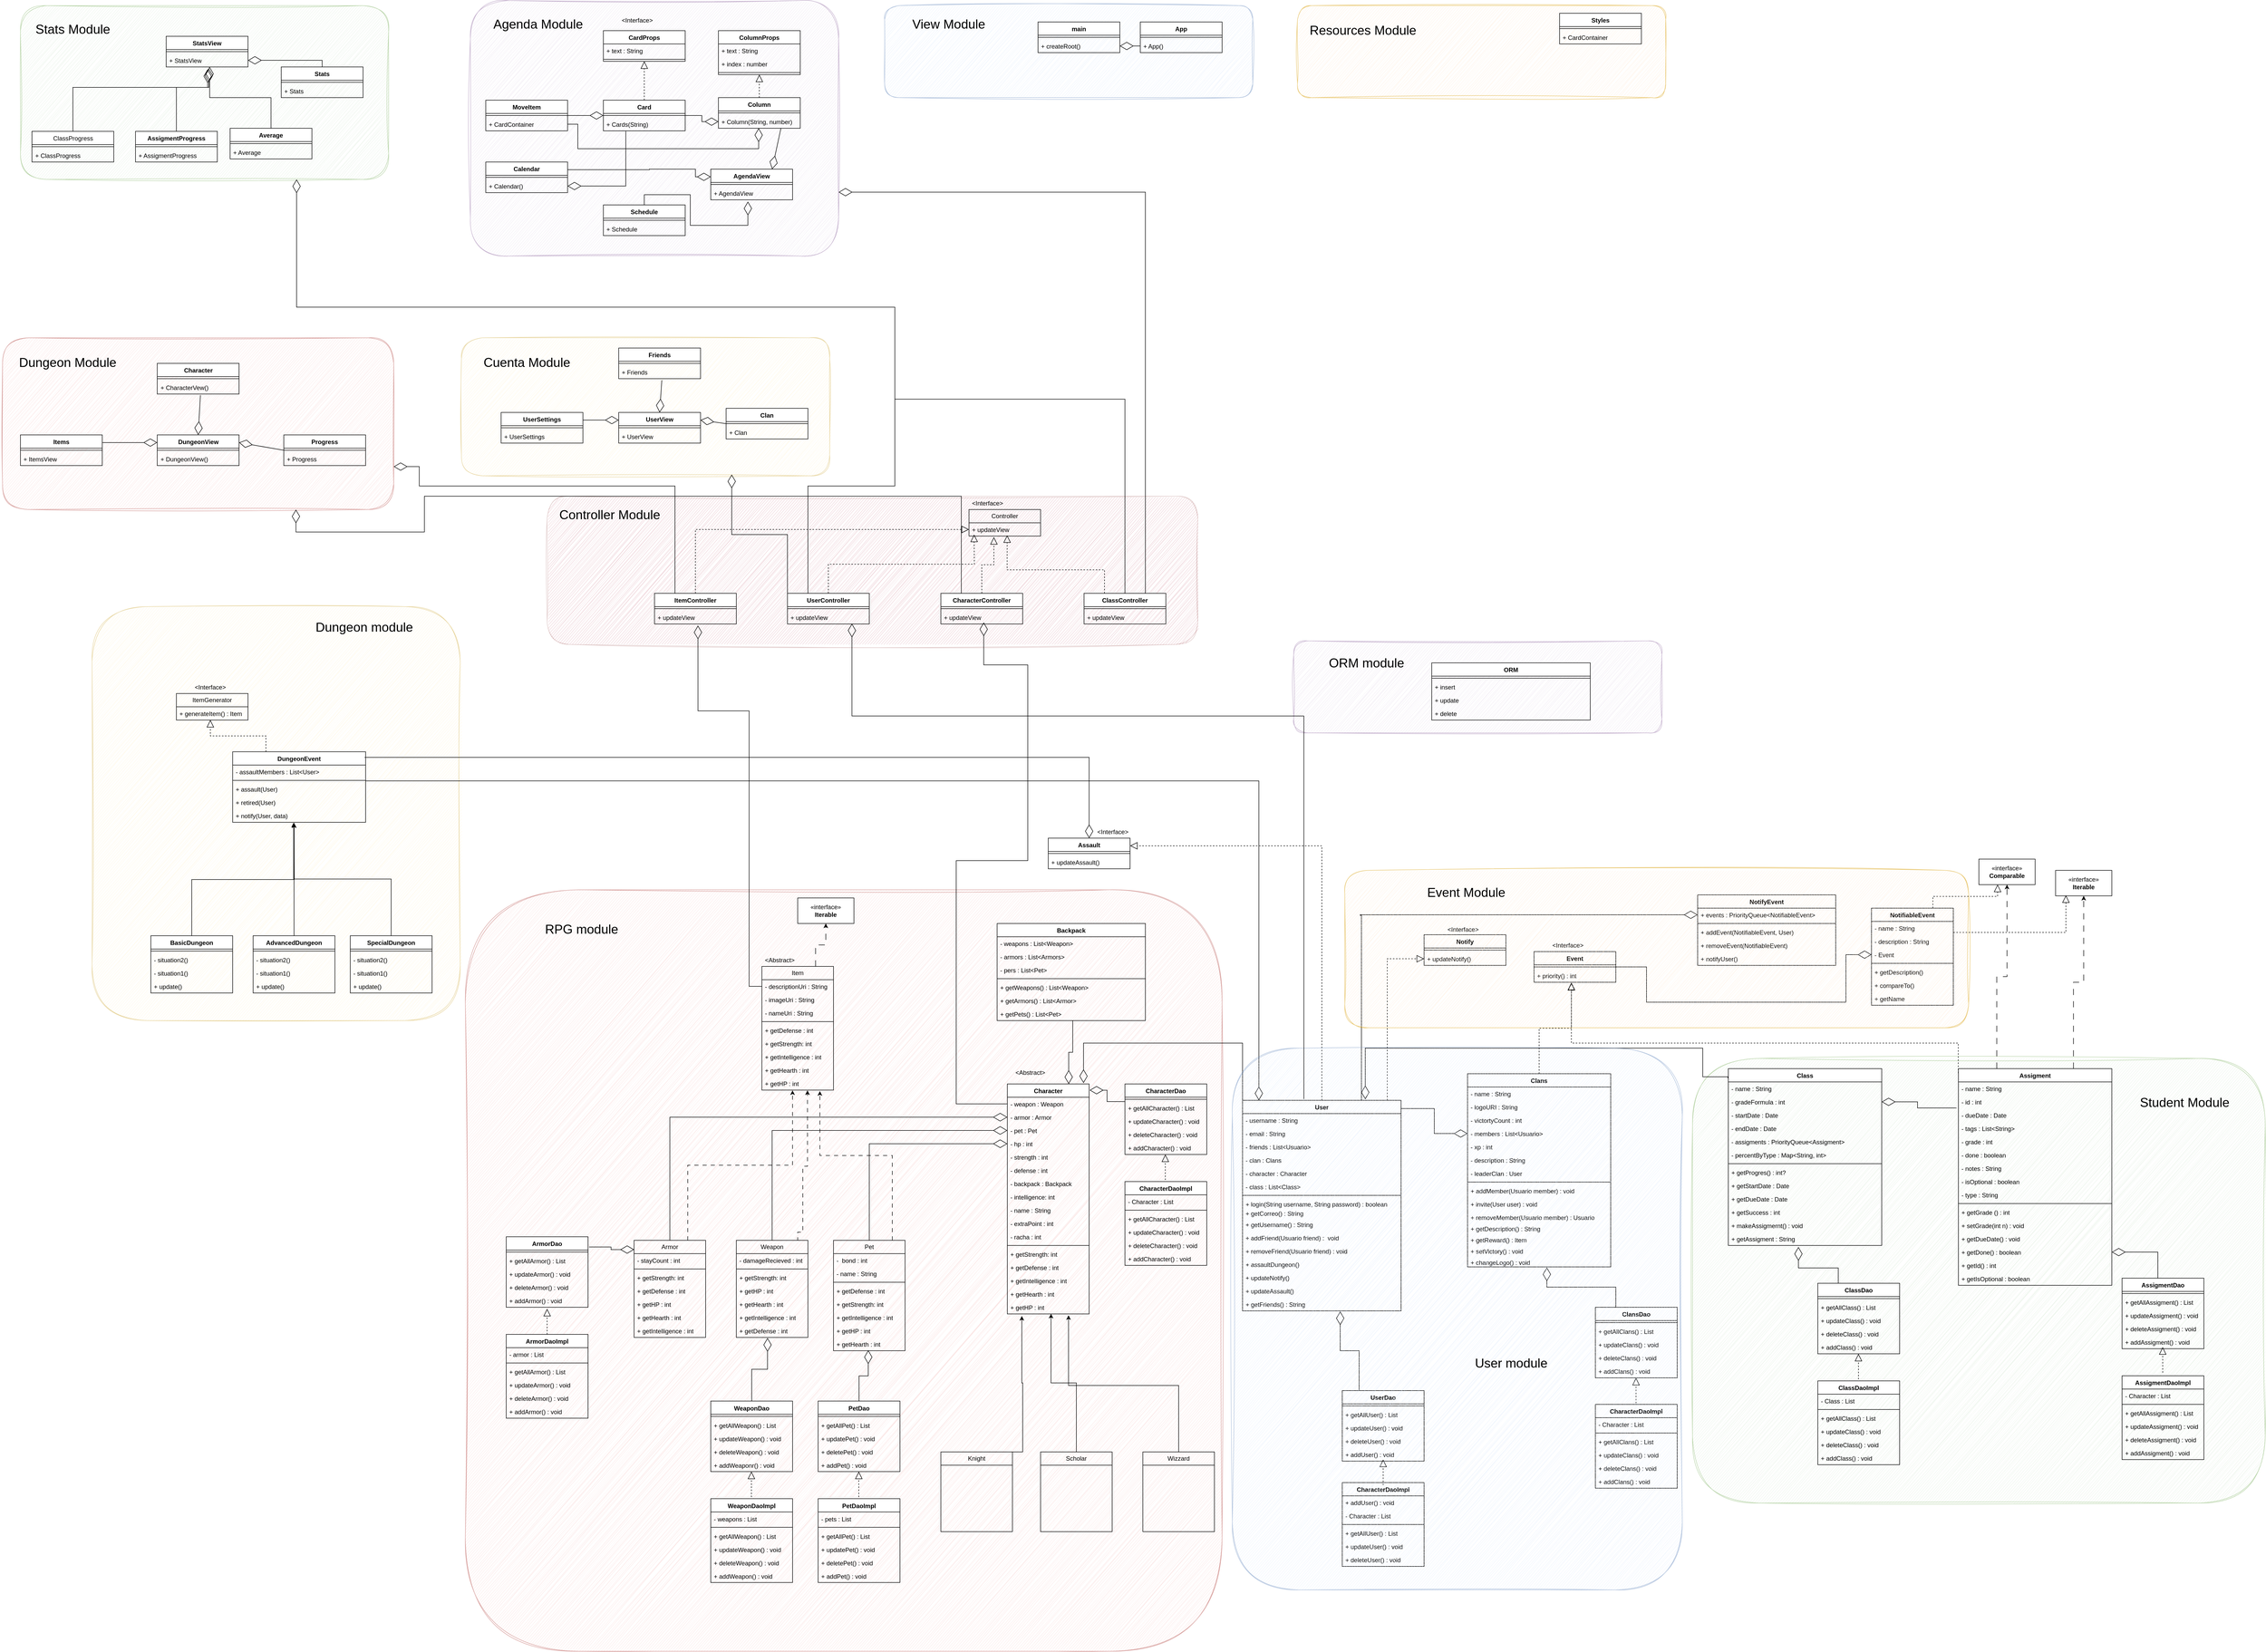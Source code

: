 <mxfile version="26.0.16">
  <diagram name="Página-1" id="TqvqisoExdXZuhVnEdif">
    <mxGraphModel grid="1" page="1" gridSize="10" guides="1" tooltips="1" connect="1" arrows="1" fold="1" pageScale="1" pageWidth="850" pageHeight="1100" math="0" shadow="0">
      <root>
        <mxCell id="0" />
        <mxCell id="1" parent="0" />
        <mxCell id="koiM8iIUhASu4sqg_0I_-359" value="" style="rounded=1;whiteSpace=wrap;html=1;fillColor=#a20025;strokeColor=#6F0000;shadow=0;glass=0;sketch=1;curveFitting=1;jiggle=2;opacity=20;fontColor=#ffffff;" vertex="1" parent="1">
          <mxGeometry x="-360" y="-1140" width="1272.5" height="290" as="geometry" />
        </mxCell>
        <mxCell id="koiM8iIUhASu4sqg_0I_-260" value="" style="rounded=1;whiteSpace=wrap;html=1;fillColor=#dae8fc;strokeColor=#6c8ebf;shadow=0;glass=0;sketch=1;curveFitting=1;jiggle=2;opacity=50;" vertex="1" parent="1">
          <mxGeometry x="300" y="-2100" width="720" height="180" as="geometry" />
        </mxCell>
        <mxCell id="koiM8iIUhASu4sqg_0I_-268" value="" style="rounded=1;whiteSpace=wrap;html=1;fillColor=#ffe6cc;strokeColor=#d79b00;shadow=0;glass=0;sketch=1;curveFitting=1;jiggle=2;opacity=50;" vertex="1" parent="1">
          <mxGeometry x="1107.5" y="-2100" width="720" height="180" as="geometry" />
        </mxCell>
        <mxCell id="koiM8iIUhASu4sqg_0I_-258" value="" style="rounded=1;whiteSpace=wrap;html=1;fillColor=#e1d5e7;strokeColor=#9673a6;shadow=0;glass=0;sketch=1;curveFitting=1;jiggle=2;opacity=50;" vertex="1" parent="1">
          <mxGeometry x="-510" y="-2110" width="720" height="500" as="geometry" />
        </mxCell>
        <mxCell id="koiM8iIUhASu4sqg_0I_-219" value="" style="rounded=1;whiteSpace=wrap;html=1;fillColor=#d5e8d4;strokeColor=#82b366;shadow=0;glass=0;sketch=1;curveFitting=1;jiggle=2;opacity=50;" vertex="1" parent="1">
          <mxGeometry x="1880" y="-40" width="1120" height="870" as="geometry" />
        </mxCell>
        <mxCell id="koiM8iIUhASu4sqg_0I_-216" value="" style="rounded=1;whiteSpace=wrap;html=1;fillColor=#e1d5e7;strokeColor=#9673a6;shadow=0;glass=0;sketch=1;curveFitting=1;jiggle=2;opacity=50;" vertex="1" parent="1">
          <mxGeometry x="1100" y="-857" width="720" height="180" as="geometry" />
        </mxCell>
        <mxCell id="koiM8iIUhASu4sqg_0I_-214" value="" style="rounded=1;whiteSpace=wrap;html=1;fillColor=#f8cecc;strokeColor=#b85450;shadow=0;glass=0;opacity=50;sketch=1;curveFitting=1;jiggle=2;" vertex="1" parent="1">
          <mxGeometry x="-520" y="-370" width="1480" height="1490" as="geometry" />
        </mxCell>
        <mxCell id="koiM8iIUhASu4sqg_0I_-212" value="" style="rounded=1;whiteSpace=wrap;html=1;fillColor=#fff2cc;strokeColor=#d6b656;shadow=0;glass=0;sketch=1;curveFitting=1;jiggle=2;opacity=50;" vertex="1" parent="1">
          <mxGeometry x="-1250" y="-924" width="720" height="810" as="geometry" />
        </mxCell>
        <mxCell id="apB6jsyOhVslhLeHjJH3-211" style="edgeStyle=orthogonalEdgeStyle;rounded=0;orthogonalLoop=1;jettySize=auto;html=1;exitX=0.75;exitY=0;exitDx=0;exitDy=0;entryX=0.5;entryY=1;entryDx=0;entryDy=0;dashed=1;dashPattern=12 12;" edge="1" parent="1" source="apB6jsyOhVslhLeHjJH3-7" target="apB6jsyOhVslhLeHjJH3-210">
          <mxGeometry relative="1" as="geometry" />
        </mxCell>
        <mxCell id="apB6jsyOhVslhLeHjJH3-7" value="Item" style="swimlane;fontStyle=0;childLayout=stackLayout;horizontal=1;startSize=26;fillColor=none;horizontalStack=0;resizeParent=1;resizeParentMax=0;resizeLast=0;collapsible=1;marginBottom=0;whiteSpace=wrap;html=1;" vertex="1" parent="1">
          <mxGeometry x="60" y="-220" width="140" height="242" as="geometry" />
        </mxCell>
        <mxCell id="apB6jsyOhVslhLeHjJH3-8" value="- descriptionUri : String" style="text;strokeColor=none;fillColor=none;align=left;verticalAlign=top;spacingLeft=4;spacingRight=4;overflow=hidden;rotatable=0;points=[[0,0.5],[1,0.5]];portConstraint=eastwest;whiteSpace=wrap;html=1;" vertex="1" parent="apB6jsyOhVslhLeHjJH3-7">
          <mxGeometry y="26" width="140" height="26" as="geometry" />
        </mxCell>
        <mxCell id="koiM8iIUhASu4sqg_0I_-18" value="- imageUri : String" style="text;strokeColor=none;fillColor=none;align=left;verticalAlign=top;spacingLeft=4;spacingRight=4;overflow=hidden;rotatable=0;points=[[0,0.5],[1,0.5]];portConstraint=eastwest;whiteSpace=wrap;html=1;" vertex="1" parent="apB6jsyOhVslhLeHjJH3-7">
          <mxGeometry y="52" width="140" height="26" as="geometry" />
        </mxCell>
        <mxCell id="koiM8iIUhASu4sqg_0I_-17" value="- nameUri : String" style="text;strokeColor=none;fillColor=none;align=left;verticalAlign=top;spacingLeft=4;spacingRight=4;overflow=hidden;rotatable=0;points=[[0,0.5],[1,0.5]];portConstraint=eastwest;whiteSpace=wrap;html=1;" vertex="1" parent="apB6jsyOhVslhLeHjJH3-7">
          <mxGeometry y="78" width="140" height="26" as="geometry" />
        </mxCell>
        <mxCell id="koiM8iIUhASu4sqg_0I_-15" value="" style="line;strokeWidth=1;fillColor=none;align=left;verticalAlign=middle;spacingTop=-1;spacingLeft=3;spacingRight=3;rotatable=0;labelPosition=right;points=[];portConstraint=eastwest;strokeColor=inherit;" vertex="1" parent="apB6jsyOhVslhLeHjJH3-7">
          <mxGeometry y="104" width="140" height="8" as="geometry" />
        </mxCell>
        <mxCell id="apB6jsyOhVslhLeHjJH3-9" value="+ getDefense : int" style="text;strokeColor=none;fillColor=none;align=left;verticalAlign=top;spacingLeft=4;spacingRight=4;overflow=hidden;rotatable=0;points=[[0,0.5],[1,0.5]];portConstraint=eastwest;whiteSpace=wrap;html=1;" vertex="1" parent="apB6jsyOhVslhLeHjJH3-7">
          <mxGeometry y="112" width="140" height="26" as="geometry" />
        </mxCell>
        <mxCell id="koiM8iIUhASu4sqg_0I_-16" value="+ getStrength: int" style="text;strokeColor=none;fillColor=none;align=left;verticalAlign=top;spacingLeft=4;spacingRight=4;overflow=hidden;rotatable=0;points=[[0,0.5],[1,0.5]];portConstraint=eastwest;whiteSpace=wrap;html=1;" vertex="1" parent="apB6jsyOhVslhLeHjJH3-7">
          <mxGeometry y="138" width="140" height="26" as="geometry" />
        </mxCell>
        <mxCell id="apB6jsyOhVslhLeHjJH3-10" value="+ getIntelligence : int" style="text;strokeColor=none;fillColor=none;align=left;verticalAlign=top;spacingLeft=4;spacingRight=4;overflow=hidden;rotatable=0;points=[[0,0.5],[1,0.5]];portConstraint=eastwest;whiteSpace=wrap;html=1;" vertex="1" parent="apB6jsyOhVslhLeHjJH3-7">
          <mxGeometry y="164" width="140" height="26" as="geometry" />
        </mxCell>
        <mxCell id="apB6jsyOhVslhLeHjJH3-11" value="+ getHearth : int " style="text;strokeColor=none;fillColor=none;align=left;verticalAlign=top;spacingLeft=4;spacingRight=4;overflow=hidden;rotatable=0;points=[[0,0.5],[1,0.5]];portConstraint=eastwest;whiteSpace=wrap;html=1;" vertex="1" parent="apB6jsyOhVslhLeHjJH3-7">
          <mxGeometry y="190" width="140" height="26" as="geometry" />
        </mxCell>
        <mxCell id="apB6jsyOhVslhLeHjJH3-12" value="+ getHP : int" style="text;strokeColor=none;fillColor=none;align=left;verticalAlign=top;spacingLeft=4;spacingRight=4;overflow=hidden;rotatable=0;points=[[0,0.5],[1,0.5]];portConstraint=eastwest;whiteSpace=wrap;html=1;" vertex="1" parent="apB6jsyOhVslhLeHjJH3-7">
          <mxGeometry y="216" width="140" height="26" as="geometry" />
        </mxCell>
        <mxCell id="apB6jsyOhVslhLeHjJH3-31" value="&amp;lt;Abstract&amp;gt;&amp;nbsp;" style="text;strokeColor=none;fillColor=none;align=left;verticalAlign=top;spacingLeft=4;spacingRight=4;overflow=hidden;rotatable=0;points=[[0,0.5],[1,0.5]];portConstraint=eastwest;whiteSpace=wrap;html=1;" vertex="1" parent="1">
          <mxGeometry x="60" y="-246" width="140" height="26" as="geometry" />
        </mxCell>
        <mxCell id="apB6jsyOhVslhLeHjJH3-38" value="Character" style="swimlane;fontStyle=1;align=center;verticalAlign=top;childLayout=stackLayout;horizontal=1;startSize=26;horizontalStack=0;resizeParent=1;resizeParentMax=0;resizeLast=0;collapsible=1;marginBottom=0;whiteSpace=wrap;html=1;" vertex="1" parent="1">
          <mxGeometry x="540" y="10" width="160" height="450" as="geometry" />
        </mxCell>
        <mxCell id="apB6jsyOhVslhLeHjJH3-39" value="- weapon : Weapon" style="text;strokeColor=none;fillColor=none;align=left;verticalAlign=top;spacingLeft=4;spacingRight=4;overflow=hidden;rotatable=0;points=[[0,0.5],[1,0.5]];portConstraint=eastwest;whiteSpace=wrap;html=1;" vertex="1" parent="apB6jsyOhVslhLeHjJH3-38">
          <mxGeometry y="26" width="160" height="26" as="geometry" />
        </mxCell>
        <mxCell id="apB6jsyOhVslhLeHjJH3-42" value="- armor : Armor" style="text;strokeColor=none;fillColor=none;align=left;verticalAlign=top;spacingLeft=4;spacingRight=4;overflow=hidden;rotatable=0;points=[[0,0.5],[1,0.5]];portConstraint=eastwest;whiteSpace=wrap;html=1;" vertex="1" parent="apB6jsyOhVslhLeHjJH3-38">
          <mxGeometry y="52" width="160" height="26" as="geometry" />
        </mxCell>
        <mxCell id="apB6jsyOhVslhLeHjJH3-43" value="- pet : Pet" style="text;strokeColor=none;fillColor=none;align=left;verticalAlign=top;spacingLeft=4;spacingRight=4;overflow=hidden;rotatable=0;points=[[0,0.5],[1,0.5]];portConstraint=eastwest;whiteSpace=wrap;html=1;" vertex="1" parent="apB6jsyOhVslhLeHjJH3-38">
          <mxGeometry y="78" width="160" height="26" as="geometry" />
        </mxCell>
        <mxCell id="apB6jsyOhVslhLeHjJH3-79" value="- hp : int" style="text;strokeColor=none;fillColor=none;align=left;verticalAlign=top;spacingLeft=4;spacingRight=4;overflow=hidden;rotatable=0;points=[[0,0.5],[1,0.5]];portConstraint=eastwest;whiteSpace=wrap;html=1;" vertex="1" parent="apB6jsyOhVslhLeHjJH3-38">
          <mxGeometry y="104" width="160" height="26" as="geometry" />
        </mxCell>
        <mxCell id="apB6jsyOhVslhLeHjJH3-80" value="- strength : int" style="text;strokeColor=none;fillColor=none;align=left;verticalAlign=top;spacingLeft=4;spacingRight=4;overflow=hidden;rotatable=0;points=[[0,0.5],[1,0.5]];portConstraint=eastwest;whiteSpace=wrap;html=1;" vertex="1" parent="apB6jsyOhVslhLeHjJH3-38">
          <mxGeometry y="130" width="160" height="26" as="geometry" />
        </mxCell>
        <mxCell id="apB6jsyOhVslhLeHjJH3-81" value="- defense : int" style="text;strokeColor=none;fillColor=none;align=left;verticalAlign=top;spacingLeft=4;spacingRight=4;overflow=hidden;rotatable=0;points=[[0,0.5],[1,0.5]];portConstraint=eastwest;whiteSpace=wrap;html=1;" vertex="1" parent="apB6jsyOhVslhLeHjJH3-38">
          <mxGeometry y="156" width="160" height="26" as="geometry" />
        </mxCell>
        <mxCell id="bJZ4tHbHXF-B3X_hB_dT-102" value="- backpack : Backpack" style="text;strokeColor=none;fillColor=none;align=left;verticalAlign=top;spacingLeft=4;spacingRight=4;overflow=hidden;rotatable=0;points=[[0,0.5],[1,0.5]];portConstraint=eastwest;whiteSpace=wrap;html=1;" vertex="1" parent="apB6jsyOhVslhLeHjJH3-38">
          <mxGeometry y="182" width="160" height="26" as="geometry" />
        </mxCell>
        <mxCell id="apB6jsyOhVslhLeHjJH3-82" value="- intelligence: int" style="text;strokeColor=none;fillColor=none;align=left;verticalAlign=top;spacingLeft=4;spacingRight=4;overflow=hidden;rotatable=0;points=[[0,0.5],[1,0.5]];portConstraint=eastwest;whiteSpace=wrap;html=1;" vertex="1" parent="apB6jsyOhVslhLeHjJH3-38">
          <mxGeometry y="208" width="160" height="26" as="geometry" />
        </mxCell>
        <mxCell id="apB6jsyOhVslhLeHjJH3-84" value="- name : String " style="text;strokeColor=none;fillColor=none;align=left;verticalAlign=top;spacingLeft=4;spacingRight=4;overflow=hidden;rotatable=0;points=[[0,0.5],[1,0.5]];portConstraint=eastwest;whiteSpace=wrap;html=1;" vertex="1" parent="apB6jsyOhVslhLeHjJH3-38">
          <mxGeometry y="234" width="160" height="26" as="geometry" />
        </mxCell>
        <mxCell id="apB6jsyOhVslhLeHjJH3-85" value="- extraPoint : int" style="text;strokeColor=none;fillColor=none;align=left;verticalAlign=top;spacingLeft=4;spacingRight=4;overflow=hidden;rotatable=0;points=[[0,0.5],[1,0.5]];portConstraint=eastwest;whiteSpace=wrap;html=1;" vertex="1" parent="apB6jsyOhVslhLeHjJH3-38">
          <mxGeometry y="260" width="160" height="26" as="geometry" />
        </mxCell>
        <mxCell id="apB6jsyOhVslhLeHjJH3-86" value="- racha : int" style="text;strokeColor=none;fillColor=none;align=left;verticalAlign=top;spacingLeft=4;spacingRight=4;overflow=hidden;rotatable=0;points=[[0,0.5],[1,0.5]];portConstraint=eastwest;whiteSpace=wrap;html=1;" vertex="1" parent="apB6jsyOhVslhLeHjJH3-38">
          <mxGeometry y="286" width="160" height="26" as="geometry" />
        </mxCell>
        <mxCell id="apB6jsyOhVslhLeHjJH3-40" value="" style="line;strokeWidth=1;fillColor=none;align=left;verticalAlign=middle;spacingTop=-1;spacingLeft=3;spacingRight=3;rotatable=0;labelPosition=right;points=[];portConstraint=eastwest;strokeColor=inherit;" vertex="1" parent="apB6jsyOhVslhLeHjJH3-38">
          <mxGeometry y="312" width="160" height="8" as="geometry" />
        </mxCell>
        <mxCell id="apB6jsyOhVslhLeHjJH3-217" value="+ getStrength: int" style="text;strokeColor=none;fillColor=none;align=left;verticalAlign=top;spacingLeft=4;spacingRight=4;overflow=hidden;rotatable=0;points=[[0,0.5],[1,0.5]];portConstraint=eastwest;whiteSpace=wrap;html=1;" vertex="1" parent="apB6jsyOhVslhLeHjJH3-38">
          <mxGeometry y="320" width="160" height="26" as="geometry" />
        </mxCell>
        <mxCell id="apB6jsyOhVslhLeHjJH3-218" value="+ getDefense : int" style="text;strokeColor=none;fillColor=none;align=left;verticalAlign=top;spacingLeft=4;spacingRight=4;overflow=hidden;rotatable=0;points=[[0,0.5],[1,0.5]];portConstraint=eastwest;whiteSpace=wrap;html=1;" vertex="1" parent="apB6jsyOhVslhLeHjJH3-38">
          <mxGeometry y="346" width="160" height="26" as="geometry" />
        </mxCell>
        <mxCell id="apB6jsyOhVslhLeHjJH3-219" value="+ getIntelligence : int" style="text;strokeColor=none;fillColor=none;align=left;verticalAlign=top;spacingLeft=4;spacingRight=4;overflow=hidden;rotatable=0;points=[[0,0.5],[1,0.5]];portConstraint=eastwest;whiteSpace=wrap;html=1;" vertex="1" parent="apB6jsyOhVslhLeHjJH3-38">
          <mxGeometry y="372" width="160" height="26" as="geometry" />
        </mxCell>
        <mxCell id="apB6jsyOhVslhLeHjJH3-221" value="+ getHearth : int " style="text;strokeColor=none;fillColor=none;align=left;verticalAlign=top;spacingLeft=4;spacingRight=4;overflow=hidden;rotatable=0;points=[[0,0.5],[1,0.5]];portConstraint=eastwest;whiteSpace=wrap;html=1;" vertex="1" parent="apB6jsyOhVslhLeHjJH3-38">
          <mxGeometry y="398" width="160" height="26" as="geometry" />
        </mxCell>
        <mxCell id="apB6jsyOhVslhLeHjJH3-220" value="+ getHP : int" style="text;strokeColor=none;fillColor=none;align=left;verticalAlign=top;spacingLeft=4;spacingRight=4;overflow=hidden;rotatable=0;points=[[0,0.5],[1,0.5]];portConstraint=eastwest;whiteSpace=wrap;html=1;" vertex="1" parent="apB6jsyOhVslhLeHjJH3-38">
          <mxGeometry y="424" width="160" height="26" as="geometry" />
        </mxCell>
        <mxCell id="apB6jsyOhVslhLeHjJH3-50" value="Weapon" style="swimlane;fontStyle=0;childLayout=stackLayout;horizontal=1;startSize=26;fillColor=none;horizontalStack=0;resizeParent=1;resizeParentMax=0;resizeLast=0;collapsible=1;marginBottom=0;whiteSpace=wrap;html=1;" vertex="1" parent="1">
          <mxGeometry x="10" y="316" width="140" height="190" as="geometry" />
        </mxCell>
        <mxCell id="koiM8iIUhASu4sqg_0I_-11" value="- damageRecieved : int&amp;nbsp;" style="text;strokeColor=none;fillColor=none;align=left;verticalAlign=top;spacingLeft=4;spacingRight=4;overflow=hidden;rotatable=0;points=[[0,0.5],[1,0.5]];portConstraint=eastwest;whiteSpace=wrap;html=1;" vertex="1" parent="apB6jsyOhVslhLeHjJH3-50">
          <mxGeometry y="26" width="140" height="26" as="geometry" />
        </mxCell>
        <mxCell id="koiM8iIUhASu4sqg_0I_-10" value="" style="line;strokeWidth=1;fillColor=none;align=left;verticalAlign=middle;spacingTop=-1;spacingLeft=3;spacingRight=3;rotatable=0;labelPosition=right;points=[];portConstraint=eastwest;strokeColor=inherit;" vertex="1" parent="apB6jsyOhVslhLeHjJH3-50">
          <mxGeometry y="52" width="140" height="8" as="geometry" />
        </mxCell>
        <mxCell id="apB6jsyOhVslhLeHjJH3-199" value="+ getStrength: int" style="text;strokeColor=none;fillColor=none;align=left;verticalAlign=top;spacingLeft=4;spacingRight=4;overflow=hidden;rotatable=0;points=[[0,0.5],[1,0.5]];portConstraint=eastwest;whiteSpace=wrap;html=1;" vertex="1" parent="apB6jsyOhVslhLeHjJH3-50">
          <mxGeometry y="60" width="140" height="26" as="geometry" />
        </mxCell>
        <mxCell id="apB6jsyOhVslhLeHjJH3-203" value="+ getHP : int" style="text;strokeColor=none;fillColor=none;align=left;verticalAlign=top;spacingLeft=4;spacingRight=4;overflow=hidden;rotatable=0;points=[[0,0.5],[1,0.5]];portConstraint=eastwest;whiteSpace=wrap;html=1;" vertex="1" parent="apB6jsyOhVslhLeHjJH3-50">
          <mxGeometry y="86" width="140" height="26" as="geometry" />
        </mxCell>
        <mxCell id="apB6jsyOhVslhLeHjJH3-202" value="+ getHearth : int " style="text;strokeColor=none;fillColor=none;align=left;verticalAlign=top;spacingLeft=4;spacingRight=4;overflow=hidden;rotatable=0;points=[[0,0.5],[1,0.5]];portConstraint=eastwest;whiteSpace=wrap;html=1;" vertex="1" parent="apB6jsyOhVslhLeHjJH3-50">
          <mxGeometry y="112" width="140" height="26" as="geometry" />
        </mxCell>
        <mxCell id="apB6jsyOhVslhLeHjJH3-201" value="+ getIntelligence : int" style="text;strokeColor=none;fillColor=none;align=left;verticalAlign=top;spacingLeft=4;spacingRight=4;overflow=hidden;rotatable=0;points=[[0,0.5],[1,0.5]];portConstraint=eastwest;whiteSpace=wrap;html=1;" vertex="1" parent="apB6jsyOhVslhLeHjJH3-50">
          <mxGeometry y="138" width="140" height="26" as="geometry" />
        </mxCell>
        <mxCell id="apB6jsyOhVslhLeHjJH3-200" value="+ getDefense : int" style="text;strokeColor=none;fillColor=none;align=left;verticalAlign=top;spacingLeft=4;spacingRight=4;overflow=hidden;rotatable=0;points=[[0,0.5],[1,0.5]];portConstraint=eastwest;whiteSpace=wrap;html=1;" vertex="1" parent="apB6jsyOhVslhLeHjJH3-50">
          <mxGeometry y="164" width="140" height="26" as="geometry" />
        </mxCell>
        <mxCell id="apB6jsyOhVslhLeHjJH3-56" value="Armor" style="swimlane;fontStyle=0;childLayout=stackLayout;horizontal=1;startSize=26;fillColor=none;horizontalStack=0;resizeParent=1;resizeParentMax=0;resizeLast=0;collapsible=1;marginBottom=0;whiteSpace=wrap;html=1;" vertex="1" parent="1">
          <mxGeometry x="-190" y="316" width="140" height="190" as="geometry" />
        </mxCell>
        <mxCell id="koiM8iIUhASu4sqg_0I_-9" value="- stayCount : int" style="text;strokeColor=none;fillColor=none;align=left;verticalAlign=top;spacingLeft=4;spacingRight=4;overflow=hidden;rotatable=0;points=[[0,0.5],[1,0.5]];portConstraint=eastwest;whiteSpace=wrap;html=1;" vertex="1" parent="apB6jsyOhVslhLeHjJH3-56">
          <mxGeometry y="26" width="140" height="26" as="geometry" />
        </mxCell>
        <mxCell id="koiM8iIUhASu4sqg_0I_-1" value="" style="line;strokeWidth=1;fillColor=none;align=left;verticalAlign=middle;spacingTop=-1;spacingLeft=3;spacingRight=3;rotatable=0;labelPosition=right;points=[];portConstraint=eastwest;strokeColor=inherit;" vertex="1" parent="apB6jsyOhVslhLeHjJH3-56">
          <mxGeometry y="52" width="140" height="8" as="geometry" />
        </mxCell>
        <mxCell id="apB6jsyOhVslhLeHjJH3-204" value="+ getStrength: int" style="text;strokeColor=none;fillColor=none;align=left;verticalAlign=top;spacingLeft=4;spacingRight=4;overflow=hidden;rotatable=0;points=[[0,0.5],[1,0.5]];portConstraint=eastwest;whiteSpace=wrap;html=1;" vertex="1" parent="apB6jsyOhVslhLeHjJH3-56">
          <mxGeometry y="60" width="140" height="26" as="geometry" />
        </mxCell>
        <mxCell id="apB6jsyOhVslhLeHjJH3-205" value="+ getDefense : int" style="text;strokeColor=none;fillColor=none;align=left;verticalAlign=top;spacingLeft=4;spacingRight=4;overflow=hidden;rotatable=0;points=[[0,0.5],[1,0.5]];portConstraint=eastwest;whiteSpace=wrap;html=1;" vertex="1" parent="apB6jsyOhVslhLeHjJH3-56">
          <mxGeometry y="86" width="140" height="26" as="geometry" />
        </mxCell>
        <mxCell id="apB6jsyOhVslhLeHjJH3-208" value="+ getHP : int" style="text;strokeColor=none;fillColor=none;align=left;verticalAlign=top;spacingLeft=4;spacingRight=4;overflow=hidden;rotatable=0;points=[[0,0.5],[1,0.5]];portConstraint=eastwest;whiteSpace=wrap;html=1;" vertex="1" parent="apB6jsyOhVslhLeHjJH3-56">
          <mxGeometry y="112" width="140" height="26" as="geometry" />
        </mxCell>
        <mxCell id="apB6jsyOhVslhLeHjJH3-207" value="+ getHearth : int " style="text;strokeColor=none;fillColor=none;align=left;verticalAlign=top;spacingLeft=4;spacingRight=4;overflow=hidden;rotatable=0;points=[[0,0.5],[1,0.5]];portConstraint=eastwest;whiteSpace=wrap;html=1;" vertex="1" parent="apB6jsyOhVslhLeHjJH3-56">
          <mxGeometry y="138" width="140" height="26" as="geometry" />
        </mxCell>
        <mxCell id="apB6jsyOhVslhLeHjJH3-206" value="+ getIntelligence : int" style="text;strokeColor=none;fillColor=none;align=left;verticalAlign=top;spacingLeft=4;spacingRight=4;overflow=hidden;rotatable=0;points=[[0,0.5],[1,0.5]];portConstraint=eastwest;whiteSpace=wrap;html=1;" vertex="1" parent="apB6jsyOhVslhLeHjJH3-56">
          <mxGeometry y="164" width="140" height="26" as="geometry" />
        </mxCell>
        <mxCell id="apB6jsyOhVslhLeHjJH3-69" style="edgeStyle=orthogonalEdgeStyle;rounded=0;orthogonalLoop=1;jettySize=auto;html=1;exitX=0.5;exitY=0;exitDx=0;exitDy=0;entryX=0;entryY=0.5;entryDx=0;entryDy=0;endArrow=diamondThin;endFill=0;endSize=25;" edge="1" parent="1" source="apB6jsyOhVslhLeHjJH3-62" target="apB6jsyOhVslhLeHjJH3-79">
          <mxGeometry relative="1" as="geometry" />
        </mxCell>
        <mxCell id="apB6jsyOhVslhLeHjJH3-62" value="Pet" style="swimlane;fontStyle=0;childLayout=stackLayout;horizontal=1;startSize=26;fillColor=none;horizontalStack=0;resizeParent=1;resizeParentMax=0;resizeLast=0;collapsible=1;marginBottom=0;whiteSpace=wrap;html=1;" vertex="1" parent="1">
          <mxGeometry x="200" y="316" width="140" height="216" as="geometry" />
        </mxCell>
        <mxCell id="koiM8iIUhASu4sqg_0I_-13" value="-&amp;nbsp; bond : int&amp;nbsp;" style="text;strokeColor=none;fillColor=none;align=left;verticalAlign=top;spacingLeft=4;spacingRight=4;overflow=hidden;rotatable=0;points=[[0,0.5],[1,0.5]];portConstraint=eastwest;whiteSpace=wrap;html=1;" vertex="1" parent="apB6jsyOhVslhLeHjJH3-62">
          <mxGeometry y="26" width="140" height="26" as="geometry" />
        </mxCell>
        <mxCell id="koiM8iIUhASu4sqg_0I_-14" value="- name : String" style="text;strokeColor=none;fillColor=none;align=left;verticalAlign=top;spacingLeft=4;spacingRight=4;overflow=hidden;rotatable=0;points=[[0,0.5],[1,0.5]];portConstraint=eastwest;whiteSpace=wrap;html=1;" vertex="1" parent="apB6jsyOhVslhLeHjJH3-62">
          <mxGeometry y="52" width="140" height="26" as="geometry" />
        </mxCell>
        <mxCell id="koiM8iIUhASu4sqg_0I_-12" value="" style="line;strokeWidth=1;fillColor=none;align=left;verticalAlign=middle;spacingTop=-1;spacingLeft=3;spacingRight=3;rotatable=0;labelPosition=right;points=[];portConstraint=eastwest;strokeColor=inherit;" vertex="1" parent="apB6jsyOhVslhLeHjJH3-62">
          <mxGeometry y="78" width="140" height="8" as="geometry" />
        </mxCell>
        <mxCell id="apB6jsyOhVslhLeHjJH3-195" value="+ getDefense : int" style="text;strokeColor=none;fillColor=none;align=left;verticalAlign=top;spacingLeft=4;spacingRight=4;overflow=hidden;rotatable=0;points=[[0,0.5],[1,0.5]];portConstraint=eastwest;whiteSpace=wrap;html=1;" vertex="1" parent="apB6jsyOhVslhLeHjJH3-62">
          <mxGeometry y="86" width="140" height="26" as="geometry" />
        </mxCell>
        <mxCell id="apB6jsyOhVslhLeHjJH3-194" value="+ getStrength: int" style="text;strokeColor=none;fillColor=none;align=left;verticalAlign=top;spacingLeft=4;spacingRight=4;overflow=hidden;rotatable=0;points=[[0,0.5],[1,0.5]];portConstraint=eastwest;whiteSpace=wrap;html=1;" vertex="1" parent="apB6jsyOhVslhLeHjJH3-62">
          <mxGeometry y="112" width="140" height="26" as="geometry" />
        </mxCell>
        <mxCell id="apB6jsyOhVslhLeHjJH3-196" value="+ getIntelligence : int" style="text;strokeColor=none;fillColor=none;align=left;verticalAlign=top;spacingLeft=4;spacingRight=4;overflow=hidden;rotatable=0;points=[[0,0.5],[1,0.5]];portConstraint=eastwest;whiteSpace=wrap;html=1;" vertex="1" parent="apB6jsyOhVslhLeHjJH3-62">
          <mxGeometry y="138" width="140" height="26" as="geometry" />
        </mxCell>
        <mxCell id="apB6jsyOhVslhLeHjJH3-198" value="+ getHP : int" style="text;strokeColor=none;fillColor=none;align=left;verticalAlign=top;spacingLeft=4;spacingRight=4;overflow=hidden;rotatable=0;points=[[0,0.5],[1,0.5]];portConstraint=eastwest;whiteSpace=wrap;html=1;" vertex="1" parent="apB6jsyOhVslhLeHjJH3-62">
          <mxGeometry y="164" width="140" height="26" as="geometry" />
        </mxCell>
        <mxCell id="apB6jsyOhVslhLeHjJH3-197" value="+ getHearth : int " style="text;strokeColor=none;fillColor=none;align=left;verticalAlign=top;spacingLeft=4;spacingRight=4;overflow=hidden;rotatable=0;points=[[0,0.5],[1,0.5]];portConstraint=eastwest;whiteSpace=wrap;html=1;" vertex="1" parent="apB6jsyOhVslhLeHjJH3-62">
          <mxGeometry y="190" width="140" height="26" as="geometry" />
        </mxCell>
        <mxCell id="apB6jsyOhVslhLeHjJH3-70" style="edgeStyle=orthogonalEdgeStyle;rounded=0;orthogonalLoop=1;jettySize=auto;html=1;exitX=0.5;exitY=0;exitDx=0;exitDy=0;entryX=0;entryY=0.5;entryDx=0;entryDy=0;endArrow=diamondThin;endFill=0;endSize=25;" edge="1" parent="1" source="apB6jsyOhVslhLeHjJH3-50" target="apB6jsyOhVslhLeHjJH3-43">
          <mxGeometry relative="1" as="geometry">
            <mxPoint x="360" y="310" as="sourcePoint" />
            <mxPoint x="520" y="190" as="targetPoint" />
          </mxGeometry>
        </mxCell>
        <mxCell id="apB6jsyOhVslhLeHjJH3-71" style="edgeStyle=orthogonalEdgeStyle;rounded=0;orthogonalLoop=1;jettySize=auto;html=1;exitX=0.5;exitY=0;exitDx=0;exitDy=0;entryX=0;entryY=0.5;entryDx=0;entryDy=0;endArrow=diamondThin;endFill=0;endSize=25;" edge="1" parent="1" source="apB6jsyOhVslhLeHjJH3-56" target="apB6jsyOhVslhLeHjJH3-42">
          <mxGeometry relative="1" as="geometry">
            <mxPoint x="370" y="320" as="sourcePoint" />
            <mxPoint x="530" y="200" as="targetPoint" />
          </mxGeometry>
        </mxCell>
        <mxCell id="apB6jsyOhVslhLeHjJH3-72" style="edgeStyle=orthogonalEdgeStyle;rounded=0;orthogonalLoop=1;jettySize=auto;html=1;exitX=0.75;exitY=0;exitDx=0;exitDy=0;entryX=0.428;entryY=1.022;entryDx=0;entryDy=0;entryPerimeter=0;dashed=1;dashPattern=8 8;" edge="1" parent="1" source="apB6jsyOhVslhLeHjJH3-56" target="apB6jsyOhVslhLeHjJH3-12">
          <mxGeometry relative="1" as="geometry" />
        </mxCell>
        <mxCell id="apB6jsyOhVslhLeHjJH3-73" style="edgeStyle=orthogonalEdgeStyle;rounded=0;orthogonalLoop=1;jettySize=auto;html=1;exitX=0.5;exitY=0;exitDx=0;exitDy=0;entryX=0.637;entryY=1.022;entryDx=0;entryDy=0;entryPerimeter=0;dashed=1;dashPattern=8 8;" edge="1" parent="1" source="apB6jsyOhVslhLeHjJH3-50" target="apB6jsyOhVslhLeHjJH3-12">
          <mxGeometry relative="1" as="geometry">
            <Array as="points">
              <mxPoint x="130" y="316" />
              <mxPoint x="130" y="300" />
              <mxPoint x="140" y="300" />
              <mxPoint x="140" y="171" />
              <mxPoint x="149" y="171" />
            </Array>
          </mxGeometry>
        </mxCell>
        <mxCell id="apB6jsyOhVslhLeHjJH3-74" style="edgeStyle=orthogonalEdgeStyle;rounded=0;orthogonalLoop=1;jettySize=auto;html=1;exitX=0.25;exitY=0;exitDx=0;exitDy=0;entryX=0.81;entryY=1.077;entryDx=0;entryDy=0;entryPerimeter=0;dashed=1;dashPattern=8 8;" edge="1" parent="1" source="apB6jsyOhVslhLeHjJH3-62" target="apB6jsyOhVslhLeHjJH3-12">
          <mxGeometry relative="1" as="geometry">
            <Array as="points">
              <mxPoint x="315" y="150" />
              <mxPoint x="173" y="150" />
            </Array>
          </mxGeometry>
        </mxCell>
        <mxCell id="apB6jsyOhVslhLeHjJH3-88" value="&amp;lt;Abstract&amp;gt;" style="text;strokeColor=none;fillColor=none;align=left;verticalAlign=top;spacingLeft=4;spacingRight=4;overflow=hidden;rotatable=0;points=[[0,0.5],[1,0.5]];portConstraint=eastwest;whiteSpace=wrap;html=1;" vertex="1" parent="1">
          <mxGeometry x="550" y="-26" width="140" height="26" as="geometry" />
        </mxCell>
        <mxCell id="apB6jsyOhVslhLeHjJH3-89" value="Knight" style="swimlane;fontStyle=0;childLayout=stackLayout;horizontal=1;startSize=26;fillColor=none;horizontalStack=0;resizeParent=1;resizeParentMax=0;resizeLast=0;collapsible=1;marginBottom=0;whiteSpace=wrap;html=1;" vertex="1" parent="1">
          <mxGeometry x="410" y="730" width="140" height="156" as="geometry" />
        </mxCell>
        <mxCell id="apB6jsyOhVslhLeHjJH3-115" style="edgeStyle=orthogonalEdgeStyle;rounded=0;orthogonalLoop=1;jettySize=auto;html=1;exitX=0.5;exitY=0;exitDx=0;exitDy=0;entryX=0.534;entryY=0.989;entryDx=0;entryDy=0;entryPerimeter=0;" edge="1" parent="1" source="apB6jsyOhVslhLeHjJH3-95" target="apB6jsyOhVslhLeHjJH3-220">
          <mxGeometry relative="1" as="geometry">
            <mxPoint x="610" y="440" as="targetPoint" />
          </mxGeometry>
        </mxCell>
        <mxCell id="apB6jsyOhVslhLeHjJH3-95" value="Scholar" style="swimlane;fontStyle=0;childLayout=stackLayout;horizontal=1;startSize=26;fillColor=none;horizontalStack=0;resizeParent=1;resizeParentMax=0;resizeLast=0;collapsible=1;marginBottom=0;whiteSpace=wrap;html=1;" vertex="1" parent="1">
          <mxGeometry x="605" y="730" width="140" height="156" as="geometry" />
        </mxCell>
        <mxCell id="apB6jsyOhVslhLeHjJH3-116" style="edgeStyle=orthogonalEdgeStyle;rounded=0;orthogonalLoop=1;jettySize=auto;html=1;exitX=0.5;exitY=0;exitDx=0;exitDy=0;entryX=0.748;entryY=1.099;entryDx=0;entryDy=0;entryPerimeter=0;" edge="1" parent="1" source="apB6jsyOhVslhLeHjJH3-113" target="apB6jsyOhVslhLeHjJH3-220">
          <mxGeometry relative="1" as="geometry">
            <mxPoint x="610" y="430" as="targetPoint" />
            <Array as="points">
              <mxPoint x="875" y="600" />
              <mxPoint x="660" y="600" />
            </Array>
          </mxGeometry>
        </mxCell>
        <mxCell id="apB6jsyOhVslhLeHjJH3-113" value="Wizzard" style="swimlane;fontStyle=0;childLayout=stackLayout;horizontal=1;startSize=26;fillColor=none;horizontalStack=0;resizeParent=1;resizeParentMax=0;resizeLast=0;collapsible=1;marginBottom=0;whiteSpace=wrap;html=1;" vertex="1" parent="1">
          <mxGeometry x="805" y="730" width="140" height="156" as="geometry" />
        </mxCell>
        <mxCell id="apB6jsyOhVslhLeHjJH3-117" value="User" style="swimlane;fontStyle=1;align=center;verticalAlign=top;childLayout=stackLayout;horizontal=1;startSize=26;horizontalStack=0;resizeParent=1;resizeParentMax=0;resizeLast=0;collapsible=1;marginBottom=0;whiteSpace=wrap;html=1;" vertex="1" parent="1">
          <mxGeometry x="1000" y="42" width="310" height="412" as="geometry" />
        </mxCell>
        <mxCell id="apB6jsyOhVslhLeHjJH3-118" value="- username : String" style="text;strokeColor=none;fillColor=none;align=left;verticalAlign=top;spacingLeft=4;spacingRight=4;overflow=hidden;rotatable=0;points=[[0,0.5],[1,0.5]];portConstraint=eastwest;whiteSpace=wrap;html=1;" vertex="1" parent="apB6jsyOhVslhLeHjJH3-117">
          <mxGeometry y="26" width="310" height="26" as="geometry" />
        </mxCell>
        <mxCell id="apB6jsyOhVslhLeHjJH3-122" value="- email : String" style="text;strokeColor=none;fillColor=none;align=left;verticalAlign=top;spacingLeft=4;spacingRight=4;overflow=hidden;rotatable=0;points=[[0,0.5],[1,0.5]];portConstraint=eastwest;whiteSpace=wrap;html=1;" vertex="1" parent="apB6jsyOhVslhLeHjJH3-117">
          <mxGeometry y="52" width="310" height="26" as="geometry" />
        </mxCell>
        <mxCell id="apB6jsyOhVslhLeHjJH3-123" value="- friends : List&amp;lt;Usuario&amp;gt; " style="text;strokeColor=none;fillColor=none;align=left;verticalAlign=top;spacingLeft=4;spacingRight=4;overflow=hidden;rotatable=0;points=[[0,0.5],[1,0.5]];portConstraint=eastwest;whiteSpace=wrap;html=1;" vertex="1" parent="apB6jsyOhVslhLeHjJH3-117">
          <mxGeometry y="78" width="310" height="26" as="geometry" />
        </mxCell>
        <mxCell id="koiM8iIUhASu4sqg_0I_-19" value="- clan : Clans" style="text;strokeColor=none;fillColor=none;align=left;verticalAlign=top;spacingLeft=4;spacingRight=4;overflow=hidden;rotatable=0;points=[[0,0.5],[1,0.5]];portConstraint=eastwest;whiteSpace=wrap;html=1;" vertex="1" parent="apB6jsyOhVslhLeHjJH3-117">
          <mxGeometry y="104" width="310" height="26" as="geometry" />
        </mxCell>
        <mxCell id="koiM8iIUhASu4sqg_0I_-110" value="- character : Character" style="text;strokeColor=none;fillColor=none;align=left;verticalAlign=top;spacingLeft=4;spacingRight=4;overflow=hidden;rotatable=0;points=[[0,0.5],[1,0.5]];portConstraint=eastwest;whiteSpace=wrap;html=1;" vertex="1" parent="apB6jsyOhVslhLeHjJH3-117">
          <mxGeometry y="130" width="310" height="26" as="geometry" />
        </mxCell>
        <mxCell id="koiM8iIUhASu4sqg_0I_-107" value="- class : List&amp;lt;Class&amp;gt;" style="text;strokeColor=none;fillColor=none;align=left;verticalAlign=top;spacingLeft=4;spacingRight=4;overflow=hidden;rotatable=0;points=[[0,0.5],[1,0.5]];portConstraint=eastwest;whiteSpace=wrap;html=1;" vertex="1" parent="apB6jsyOhVslhLeHjJH3-117">
          <mxGeometry y="156" width="310" height="26" as="geometry" />
        </mxCell>
        <mxCell id="apB6jsyOhVslhLeHjJH3-119" value="" style="line;strokeWidth=1;fillColor=none;align=left;verticalAlign=middle;spacingTop=-1;spacingLeft=3;spacingRight=3;rotatable=0;labelPosition=right;points=[];portConstraint=eastwest;strokeColor=inherit;" vertex="1" parent="apB6jsyOhVslhLeHjJH3-117">
          <mxGeometry y="182" width="310" height="8" as="geometry" />
        </mxCell>
        <mxCell id="apB6jsyOhVslhLeHjJH3-120" value="+ login(String username, String password) : boolean" style="text;strokeColor=none;fillColor=none;align=left;verticalAlign=top;spacingLeft=4;spacingRight=4;overflow=hidden;rotatable=0;points=[[0,0.5],[1,0.5]];portConstraint=eastwest;whiteSpace=wrap;html=1;" vertex="1" parent="apB6jsyOhVslhLeHjJH3-117">
          <mxGeometry y="190" width="310" height="18" as="geometry" />
        </mxCell>
        <mxCell id="apB6jsyOhVslhLeHjJH3-121" value="+ getCorreo() : String" style="text;strokeColor=none;fillColor=none;align=left;verticalAlign=top;spacingLeft=4;spacingRight=4;overflow=hidden;rotatable=0;points=[[0,0.5],[1,0.5]];portConstraint=eastwest;whiteSpace=wrap;html=1;" vertex="1" parent="apB6jsyOhVslhLeHjJH3-117">
          <mxGeometry y="208" width="310" height="22" as="geometry" />
        </mxCell>
        <mxCell id="apB6jsyOhVslhLeHjJH3-139" value="+ getUsername() : String " style="text;strokeColor=none;fillColor=none;align=left;verticalAlign=top;spacingLeft=4;spacingRight=4;overflow=hidden;rotatable=0;points=[[0,0.5],[1,0.5]];portConstraint=eastwest;whiteSpace=wrap;html=1;" vertex="1" parent="apB6jsyOhVslhLeHjJH3-117">
          <mxGeometry y="230" width="310" height="26" as="geometry" />
        </mxCell>
        <mxCell id="apB6jsyOhVslhLeHjJH3-140" value="+ addFriend(Usuario friend) :&amp;nbsp; void " style="text;strokeColor=none;fillColor=none;align=left;verticalAlign=top;spacingLeft=4;spacingRight=4;overflow=hidden;rotatable=0;points=[[0,0.5],[1,0.5]];portConstraint=eastwest;whiteSpace=wrap;html=1;" vertex="1" parent="apB6jsyOhVslhLeHjJH3-117">
          <mxGeometry y="256" width="310" height="26" as="geometry" />
        </mxCell>
        <mxCell id="apB6jsyOhVslhLeHjJH3-141" value="+ removeFriend(Usuario friend) : void" style="text;strokeColor=none;fillColor=none;align=left;verticalAlign=top;spacingLeft=4;spacingRight=4;overflow=hidden;rotatable=0;points=[[0,0.5],[1,0.5]];portConstraint=eastwest;whiteSpace=wrap;html=1;" vertex="1" parent="apB6jsyOhVslhLeHjJH3-117">
          <mxGeometry y="282" width="310" height="26" as="geometry" />
        </mxCell>
        <mxCell id="koiM8iIUhASu4sqg_0I_-83" value="+ assaultDungeon()" style="text;strokeColor=none;fillColor=none;align=left;verticalAlign=top;spacingLeft=4;spacingRight=4;overflow=hidden;rotatable=0;points=[[0,0.5],[1,0.5]];portConstraint=eastwest;whiteSpace=wrap;html=1;" vertex="1" parent="apB6jsyOhVslhLeHjJH3-117">
          <mxGeometry y="308" width="310" height="26" as="geometry" />
        </mxCell>
        <mxCell id="koiM8iIUhASu4sqg_0I_-172" value="+ updateNotify()" style="text;strokeColor=none;fillColor=none;align=left;verticalAlign=top;spacingLeft=4;spacingRight=4;overflow=hidden;rotatable=0;points=[[0,0.5],[1,0.5]];portConstraint=eastwest;whiteSpace=wrap;html=1;" vertex="1" parent="apB6jsyOhVslhLeHjJH3-117">
          <mxGeometry y="334" width="310" height="26" as="geometry" />
        </mxCell>
        <mxCell id="koiM8iIUhASu4sqg_0I_-158" value="+ updateAssault()" style="text;strokeColor=none;fillColor=none;align=left;verticalAlign=top;spacingLeft=4;spacingRight=4;overflow=hidden;rotatable=0;points=[[0,0.5],[1,0.5]];portConstraint=eastwest;whiteSpace=wrap;html=1;" vertex="1" parent="apB6jsyOhVslhLeHjJH3-117">
          <mxGeometry y="360" width="310" height="26" as="geometry" />
        </mxCell>
        <mxCell id="apB6jsyOhVslhLeHjJH3-142" value="+ getFriends() : String" style="text;strokeColor=none;fillColor=none;align=left;verticalAlign=top;spacingLeft=4;spacingRight=4;overflow=hidden;rotatable=0;points=[[0,0.5],[1,0.5]];portConstraint=eastwest;whiteSpace=wrap;html=1;" vertex="1" parent="apB6jsyOhVslhLeHjJH3-117">
          <mxGeometry y="386" width="310" height="26" as="geometry" />
        </mxCell>
        <mxCell id="apB6jsyOhVslhLeHjJH3-124" value="Clans" style="swimlane;fontStyle=1;align=center;verticalAlign=top;childLayout=stackLayout;horizontal=1;startSize=26;horizontalStack=0;resizeParent=1;resizeParentMax=0;resizeLast=0;collapsible=1;marginBottom=0;whiteSpace=wrap;html=1;" vertex="1" parent="1">
          <mxGeometry x="1440" y="-10" width="280" height="378" as="geometry" />
        </mxCell>
        <mxCell id="apB6jsyOhVslhLeHjJH3-125" value="- name : String" style="text;strokeColor=none;fillColor=none;align=left;verticalAlign=top;spacingLeft=4;spacingRight=4;overflow=hidden;rotatable=0;points=[[0,0.5],[1,0.5]];portConstraint=eastwest;whiteSpace=wrap;html=1;" vertex="1" parent="apB6jsyOhVslhLeHjJH3-124">
          <mxGeometry y="26" width="280" height="26" as="geometry" />
        </mxCell>
        <mxCell id="apB6jsyOhVslhLeHjJH3-126" value="&lt;div&gt;- logoURI : String&lt;/div&gt;" style="text;strokeColor=none;fillColor=none;align=left;verticalAlign=top;spacingLeft=4;spacingRight=4;overflow=hidden;rotatable=0;points=[[0,0.5],[1,0.5]];portConstraint=eastwest;whiteSpace=wrap;html=1;" vertex="1" parent="apB6jsyOhVslhLeHjJH3-124">
          <mxGeometry y="52" width="280" height="26" as="geometry" />
        </mxCell>
        <mxCell id="apB6jsyOhVslhLeHjJH3-127" value="- victortyCount : int&lt;span style=&quot;white-space: pre;&quot;&gt;&#x9;&lt;/span&gt;" style="text;strokeColor=none;fillColor=none;align=left;verticalAlign=top;spacingLeft=4;spacingRight=4;overflow=hidden;rotatable=0;points=[[0,0.5],[1,0.5]];portConstraint=eastwest;whiteSpace=wrap;html=1;" vertex="1" parent="apB6jsyOhVslhLeHjJH3-124">
          <mxGeometry y="78" width="280" height="26" as="geometry" />
        </mxCell>
        <mxCell id="apB6jsyOhVslhLeHjJH3-143" value="- members : List&amp;lt;Usuario&amp;gt;" style="text;strokeColor=none;fillColor=none;align=left;verticalAlign=top;spacingLeft=4;spacingRight=4;overflow=hidden;rotatable=0;points=[[0,0.5],[1,0.5]];portConstraint=eastwest;whiteSpace=wrap;html=1;" vertex="1" parent="apB6jsyOhVslhLeHjJH3-124">
          <mxGeometry y="104" width="280" height="26" as="geometry" />
        </mxCell>
        <mxCell id="apB6jsyOhVslhLeHjJH3-131" value="- xp : int" style="text;strokeColor=none;fillColor=none;align=left;verticalAlign=top;spacingLeft=4;spacingRight=4;overflow=hidden;rotatable=0;points=[[0,0.5],[1,0.5]];portConstraint=eastwest;whiteSpace=wrap;html=1;" vertex="1" parent="apB6jsyOhVslhLeHjJH3-124">
          <mxGeometry y="130" width="280" height="26" as="geometry" />
        </mxCell>
        <mxCell id="apB6jsyOhVslhLeHjJH3-144" value="- description : String" style="text;strokeColor=none;fillColor=none;align=left;verticalAlign=top;spacingLeft=4;spacingRight=4;overflow=hidden;rotatable=0;points=[[0,0.5],[1,0.5]];portConstraint=eastwest;whiteSpace=wrap;html=1;" vertex="1" parent="apB6jsyOhVslhLeHjJH3-124">
          <mxGeometry y="156" width="280" height="26" as="geometry" />
        </mxCell>
        <mxCell id="koiM8iIUhASu4sqg_0I_-20" value="- leaderClan : User" style="text;strokeColor=none;fillColor=none;align=left;verticalAlign=top;spacingLeft=4;spacingRight=4;overflow=hidden;rotatable=0;points=[[0,0.5],[1,0.5]];portConstraint=eastwest;whiteSpace=wrap;html=1;" vertex="1" parent="apB6jsyOhVslhLeHjJH3-124">
          <mxGeometry y="182" width="280" height="26" as="geometry" />
        </mxCell>
        <mxCell id="apB6jsyOhVslhLeHjJH3-128" value="" style="line;strokeWidth=1;fillColor=none;align=left;verticalAlign=middle;spacingTop=-1;spacingLeft=3;spacingRight=3;rotatable=0;labelPosition=right;points=[];portConstraint=eastwest;strokeColor=inherit;" vertex="1" parent="apB6jsyOhVslhLeHjJH3-124">
          <mxGeometry y="208" width="280" height="8" as="geometry" />
        </mxCell>
        <mxCell id="apB6jsyOhVslhLeHjJH3-129" value="+ addMember(Usuario member) : void" style="text;strokeColor=none;fillColor=none;align=left;verticalAlign=top;spacingLeft=4;spacingRight=4;overflow=hidden;rotatable=0;points=[[0,0.5],[1,0.5]];portConstraint=eastwest;whiteSpace=wrap;html=1;" vertex="1" parent="apB6jsyOhVslhLeHjJH3-124">
          <mxGeometry y="216" width="280" height="26" as="geometry" />
        </mxCell>
        <mxCell id="koiM8iIUhASu4sqg_0I_-21" value="+ invite(User user) : void" style="text;strokeColor=none;fillColor=none;align=left;verticalAlign=top;spacingLeft=4;spacingRight=4;overflow=hidden;rotatable=0;points=[[0,0.5],[1,0.5]];portConstraint=eastwest;whiteSpace=wrap;html=1;" vertex="1" parent="apB6jsyOhVslhLeHjJH3-124">
          <mxGeometry y="242" width="280" height="26" as="geometry" />
        </mxCell>
        <mxCell id="apB6jsyOhVslhLeHjJH3-130" value="+ removeMember(Usuario member) : Usuario" style="text;strokeColor=none;fillColor=none;align=left;verticalAlign=top;spacingLeft=4;spacingRight=4;overflow=hidden;rotatable=0;points=[[0,0.5],[1,0.5]];portConstraint=eastwest;whiteSpace=wrap;html=1;" vertex="1" parent="apB6jsyOhVslhLeHjJH3-124">
          <mxGeometry y="268" width="280" height="22" as="geometry" />
        </mxCell>
        <mxCell id="apB6jsyOhVslhLeHjJH3-145" value="+ getDescription() : String " style="text;strokeColor=none;fillColor=none;align=left;verticalAlign=top;spacingLeft=4;spacingRight=4;overflow=hidden;rotatable=0;points=[[0,0.5],[1,0.5]];portConstraint=eastwest;whiteSpace=wrap;html=1;" vertex="1" parent="apB6jsyOhVslhLeHjJH3-124">
          <mxGeometry y="290" width="280" height="22" as="geometry" />
        </mxCell>
        <mxCell id="apB6jsyOhVslhLeHjJH3-146" value="+ getReward() : Item" style="text;strokeColor=none;fillColor=none;align=left;verticalAlign=top;spacingLeft=4;spacingRight=4;overflow=hidden;rotatable=0;points=[[0,0.5],[1,0.5]];portConstraint=eastwest;whiteSpace=wrap;html=1;" vertex="1" parent="apB6jsyOhVslhLeHjJH3-124">
          <mxGeometry y="312" width="280" height="22" as="geometry" />
        </mxCell>
        <mxCell id="apB6jsyOhVslhLeHjJH3-147" value="+ setVictory() : void" style="text;strokeColor=none;fillColor=none;align=left;verticalAlign=top;spacingLeft=4;spacingRight=4;overflow=hidden;rotatable=0;points=[[0,0.5],[1,0.5]];portConstraint=eastwest;whiteSpace=wrap;html=1;" vertex="1" parent="apB6jsyOhVslhLeHjJH3-124">
          <mxGeometry y="334" width="280" height="22" as="geometry" />
        </mxCell>
        <mxCell id="apB6jsyOhVslhLeHjJH3-148" value="+ changeLogo() : void" style="text;strokeColor=none;fillColor=none;align=left;verticalAlign=top;spacingLeft=4;spacingRight=4;overflow=hidden;rotatable=0;points=[[0,0.5],[1,0.5]];portConstraint=eastwest;whiteSpace=wrap;html=1;" vertex="1" parent="apB6jsyOhVslhLeHjJH3-124">
          <mxGeometry y="356" width="280" height="22" as="geometry" />
        </mxCell>
        <mxCell id="apB6jsyOhVslhLeHjJH3-163" value="Class" style="swimlane;fontStyle=1;align=center;verticalAlign=top;childLayout=stackLayout;horizontal=1;startSize=26;horizontalStack=0;resizeParent=1;resizeParentMax=0;resizeLast=0;collapsible=1;marginBottom=0;whiteSpace=wrap;html=1;" vertex="1" parent="1">
          <mxGeometry x="1950" y="-20" width="300" height="346" as="geometry" />
        </mxCell>
        <mxCell id="apB6jsyOhVslhLeHjJH3-164" value="- name : String" style="text;strokeColor=none;fillColor=none;align=left;verticalAlign=top;spacingLeft=4;spacingRight=4;overflow=hidden;rotatable=0;points=[[0,0.5],[1,0.5]];portConstraint=eastwest;whiteSpace=wrap;html=1;" vertex="1" parent="apB6jsyOhVslhLeHjJH3-163">
          <mxGeometry y="26" width="300" height="26" as="geometry" />
        </mxCell>
        <mxCell id="koiM8iIUhASu4sqg_0I_-22" value="- gradeFormula : int" style="text;strokeColor=none;fillColor=none;align=left;verticalAlign=top;spacingLeft=4;spacingRight=4;overflow=hidden;rotatable=0;points=[[0,0.5],[1,0.5]];portConstraint=eastwest;whiteSpace=wrap;html=1;" vertex="1" parent="apB6jsyOhVslhLeHjJH3-163">
          <mxGeometry y="52" width="300" height="26" as="geometry" />
        </mxCell>
        <mxCell id="apB6jsyOhVslhLeHjJH3-167" value="- startDate : Date" style="text;strokeColor=none;fillColor=none;align=left;verticalAlign=top;spacingLeft=4;spacingRight=4;overflow=hidden;rotatable=0;points=[[0,0.5],[1,0.5]];portConstraint=eastwest;whiteSpace=wrap;html=1;" vertex="1" parent="apB6jsyOhVslhLeHjJH3-163">
          <mxGeometry y="78" width="300" height="26" as="geometry" />
        </mxCell>
        <mxCell id="apB6jsyOhVslhLeHjJH3-168" value="- endDate : Date" style="text;strokeColor=none;fillColor=none;align=left;verticalAlign=top;spacingLeft=4;spacingRight=4;overflow=hidden;rotatable=0;points=[[0,0.5],[1,0.5]];portConstraint=eastwest;whiteSpace=wrap;html=1;" vertex="1" parent="apB6jsyOhVslhLeHjJH3-163">
          <mxGeometry y="104" width="300" height="26" as="geometry" />
        </mxCell>
        <mxCell id="apB6jsyOhVslhLeHjJH3-172" value="- assigments : PriorityQueue&amp;lt;Assigment&amp;gt;" style="text;strokeColor=none;fillColor=none;align=left;verticalAlign=top;spacingLeft=4;spacingRight=4;overflow=hidden;rotatable=0;points=[[0,0.5],[1,0.5]];portConstraint=eastwest;whiteSpace=wrap;html=1;" vertex="1" parent="apB6jsyOhVslhLeHjJH3-163">
          <mxGeometry y="130" width="300" height="26" as="geometry" />
        </mxCell>
        <mxCell id="koiM8iIUhASu4sqg_0I_-115" value="- percentByType : Map&amp;lt;String, int&amp;gt;" style="text;strokeColor=none;fillColor=none;align=left;verticalAlign=top;spacingLeft=4;spacingRight=4;overflow=hidden;rotatable=0;points=[[0,0.5],[1,0.5]];portConstraint=eastwest;whiteSpace=wrap;html=1;" vertex="1" parent="apB6jsyOhVslhLeHjJH3-163">
          <mxGeometry y="156" width="300" height="26" as="geometry" />
        </mxCell>
        <mxCell id="apB6jsyOhVslhLeHjJH3-165" value="" style="line;strokeWidth=1;fillColor=none;align=left;verticalAlign=middle;spacingTop=-1;spacingLeft=3;spacingRight=3;rotatable=0;labelPosition=right;points=[];portConstraint=eastwest;strokeColor=inherit;" vertex="1" parent="apB6jsyOhVslhLeHjJH3-163">
          <mxGeometry y="182" width="300" height="8" as="geometry" />
        </mxCell>
        <mxCell id="apB6jsyOhVslhLeHjJH3-166" value="+ getProgres() : int?" style="text;strokeColor=none;fillColor=none;align=left;verticalAlign=top;spacingLeft=4;spacingRight=4;overflow=hidden;rotatable=0;points=[[0,0.5],[1,0.5]];portConstraint=eastwest;whiteSpace=wrap;html=1;" vertex="1" parent="apB6jsyOhVslhLeHjJH3-163">
          <mxGeometry y="190" width="300" height="26" as="geometry" />
        </mxCell>
        <mxCell id="apB6jsyOhVslhLeHjJH3-169" value="+ getStartDate : Date" style="text;strokeColor=none;fillColor=none;align=left;verticalAlign=top;spacingLeft=4;spacingRight=4;overflow=hidden;rotatable=0;points=[[0,0.5],[1,0.5]];portConstraint=eastwest;whiteSpace=wrap;html=1;" vertex="1" parent="apB6jsyOhVslhLeHjJH3-163">
          <mxGeometry y="216" width="300" height="26" as="geometry" />
        </mxCell>
        <mxCell id="apB6jsyOhVslhLeHjJH3-170" value="+ getDueDate : Date" style="text;strokeColor=none;fillColor=none;align=left;verticalAlign=top;spacingLeft=4;spacingRight=4;overflow=hidden;rotatable=0;points=[[0,0.5],[1,0.5]];portConstraint=eastwest;whiteSpace=wrap;html=1;" vertex="1" parent="apB6jsyOhVslhLeHjJH3-163">
          <mxGeometry y="242" width="300" height="26" as="geometry" />
        </mxCell>
        <mxCell id="apB6jsyOhVslhLeHjJH3-171" value="+ getSuccess : int" style="text;strokeColor=none;fillColor=none;align=left;verticalAlign=top;spacingLeft=4;spacingRight=4;overflow=hidden;rotatable=0;points=[[0,0.5],[1,0.5]];portConstraint=eastwest;whiteSpace=wrap;html=1;" vertex="1" parent="apB6jsyOhVslhLeHjJH3-163">
          <mxGeometry y="268" width="300" height="26" as="geometry" />
        </mxCell>
        <mxCell id="koiM8iIUhASu4sqg_0I_-189" value="+ makeAssigmernt() : void&amp;nbsp;" style="text;strokeColor=none;fillColor=none;align=left;verticalAlign=top;spacingLeft=4;spacingRight=4;overflow=hidden;rotatable=0;points=[[0,0.5],[1,0.5]];portConstraint=eastwest;whiteSpace=wrap;html=1;" vertex="1" parent="apB6jsyOhVslhLeHjJH3-163">
          <mxGeometry y="294" width="300" height="26" as="geometry" />
        </mxCell>
        <mxCell id="apB6jsyOhVslhLeHjJH3-173" value="+ getAssigment : String" style="text;strokeColor=none;fillColor=none;align=left;verticalAlign=top;spacingLeft=4;spacingRight=4;overflow=hidden;rotatable=0;points=[[0,0.5],[1,0.5]];portConstraint=eastwest;whiteSpace=wrap;html=1;" vertex="1" parent="apB6jsyOhVslhLeHjJH3-163">
          <mxGeometry y="320" width="300" height="26" as="geometry" />
        </mxCell>
        <mxCell id="apB6jsyOhVslhLeHjJH3-187" style="edgeStyle=orthogonalEdgeStyle;rounded=0;orthogonalLoop=1;jettySize=auto;html=1;exitX=0.25;exitY=0;exitDx=0;exitDy=0;entryX=0.5;entryY=1;entryDx=0;entryDy=0;dashed=1;dashPattern=12 12;" edge="1" parent="1" source="apB6jsyOhVslhLeHjJH3-174" target="apB6jsyOhVslhLeHjJH3-185">
          <mxGeometry relative="1" as="geometry" />
        </mxCell>
        <mxCell id="apB6jsyOhVslhLeHjJH3-188" style="edgeStyle=orthogonalEdgeStyle;rounded=0;orthogonalLoop=1;jettySize=auto;html=1;exitX=0.75;exitY=0;exitDx=0;exitDy=0;entryX=0.5;entryY=1;entryDx=0;entryDy=0;dashed=1;dashPattern=12 12;" edge="1" parent="1" source="apB6jsyOhVslhLeHjJH3-174" target="apB6jsyOhVslhLeHjJH3-186">
          <mxGeometry relative="1" as="geometry" />
        </mxCell>
        <mxCell id="apB6jsyOhVslhLeHjJH3-174" value="Assigment" style="swimlane;fontStyle=1;align=center;verticalAlign=top;childLayout=stackLayout;horizontal=1;startSize=26;horizontalStack=0;resizeParent=1;resizeParentMax=0;resizeLast=0;collapsible=1;marginBottom=0;whiteSpace=wrap;html=1;" vertex="1" parent="1">
          <mxGeometry x="2400" y="-20" width="300" height="424" as="geometry" />
        </mxCell>
        <mxCell id="apB6jsyOhVslhLeHjJH3-175" value="- name : String" style="text;strokeColor=none;fillColor=none;align=left;verticalAlign=top;spacingLeft=4;spacingRight=4;overflow=hidden;rotatable=0;points=[[0,0.5],[1,0.5]];portConstraint=eastwest;whiteSpace=wrap;html=1;" vertex="1" parent="apB6jsyOhVslhLeHjJH3-174">
          <mxGeometry y="26" width="300" height="26" as="geometry" />
        </mxCell>
        <mxCell id="apB6jsyOhVslhLeHjJH3-176" value="- id : int" style="text;strokeColor=none;fillColor=none;align=left;verticalAlign=top;spacingLeft=4;spacingRight=4;overflow=hidden;rotatable=0;points=[[0,0.5],[1,0.5]];portConstraint=eastwest;whiteSpace=wrap;html=1;" vertex="1" parent="apB6jsyOhVslhLeHjJH3-174">
          <mxGeometry y="52" width="300" height="26" as="geometry" />
        </mxCell>
        <mxCell id="apB6jsyOhVslhLeHjJH3-177" value="- dueDate : Date" style="text;strokeColor=none;fillColor=none;align=left;verticalAlign=top;spacingLeft=4;spacingRight=4;overflow=hidden;rotatable=0;points=[[0,0.5],[1,0.5]];portConstraint=eastwest;whiteSpace=wrap;html=1;" vertex="1" parent="apB6jsyOhVslhLeHjJH3-174">
          <mxGeometry y="78" width="300" height="26" as="geometry" />
        </mxCell>
        <mxCell id="koiM8iIUhASu4sqg_0I_-23" value="- tags : List&amp;lt;String&amp;gt;" style="text;strokeColor=none;fillColor=none;align=left;verticalAlign=top;spacingLeft=4;spacingRight=4;overflow=hidden;rotatable=0;points=[[0,0.5],[1,0.5]];portConstraint=eastwest;whiteSpace=wrap;html=1;" vertex="1" parent="apB6jsyOhVslhLeHjJH3-174">
          <mxGeometry y="104" width="300" height="26" as="geometry" />
        </mxCell>
        <mxCell id="apB6jsyOhVslhLeHjJH3-178" value="- grade : int" style="text;strokeColor=none;fillColor=none;align=left;verticalAlign=top;spacingLeft=4;spacingRight=4;overflow=hidden;rotatable=0;points=[[0,0.5],[1,0.5]];portConstraint=eastwest;whiteSpace=wrap;html=1;" vertex="1" parent="apB6jsyOhVslhLeHjJH3-174">
          <mxGeometry y="130" width="300" height="26" as="geometry" />
        </mxCell>
        <mxCell id="apB6jsyOhVslhLeHjJH3-189" value="- done : boolean" style="text;strokeColor=none;fillColor=none;align=left;verticalAlign=top;spacingLeft=4;spacingRight=4;overflow=hidden;rotatable=0;points=[[0,0.5],[1,0.5]];portConstraint=eastwest;whiteSpace=wrap;html=1;" vertex="1" parent="apB6jsyOhVslhLeHjJH3-174">
          <mxGeometry y="156" width="300" height="26" as="geometry" />
        </mxCell>
        <mxCell id="koiM8iIUhASu4sqg_0I_-24" value="- notes : String" style="text;strokeColor=none;fillColor=none;align=left;verticalAlign=top;spacingLeft=4;spacingRight=4;overflow=hidden;rotatable=0;points=[[0,0.5],[1,0.5]];portConstraint=eastwest;whiteSpace=wrap;html=1;" vertex="1" parent="apB6jsyOhVslhLeHjJH3-174">
          <mxGeometry y="182" width="300" height="26" as="geometry" />
        </mxCell>
        <mxCell id="koiM8iIUhASu4sqg_0I_-114" value="- isOptional : boolean" style="text;strokeColor=none;fillColor=none;align=left;verticalAlign=top;spacingLeft=4;spacingRight=4;overflow=hidden;rotatable=0;points=[[0,0.5],[1,0.5]];portConstraint=eastwest;whiteSpace=wrap;html=1;" vertex="1" parent="apB6jsyOhVslhLeHjJH3-174">
          <mxGeometry y="208" width="300" height="26" as="geometry" />
        </mxCell>
        <mxCell id="apB6jsyOhVslhLeHjJH3-190" value="- type : String" style="text;strokeColor=none;fillColor=none;align=left;verticalAlign=top;spacingLeft=4;spacingRight=4;overflow=hidden;rotatable=0;points=[[0,0.5],[1,0.5]];portConstraint=eastwest;whiteSpace=wrap;html=1;" vertex="1" parent="apB6jsyOhVslhLeHjJH3-174">
          <mxGeometry y="234" width="300" height="26" as="geometry" />
        </mxCell>
        <mxCell id="apB6jsyOhVslhLeHjJH3-179" value="" style="line;strokeWidth=1;fillColor=none;align=left;verticalAlign=middle;spacingTop=-1;spacingLeft=3;spacingRight=3;rotatable=0;labelPosition=right;points=[];portConstraint=eastwest;strokeColor=inherit;" vertex="1" parent="apB6jsyOhVslhLeHjJH3-174">
          <mxGeometry y="260" width="300" height="8" as="geometry" />
        </mxCell>
        <mxCell id="apB6jsyOhVslhLeHjJH3-181" value="+ getGrade () : int" style="text;strokeColor=none;fillColor=none;align=left;verticalAlign=top;spacingLeft=4;spacingRight=4;overflow=hidden;rotatable=0;points=[[0,0.5],[1,0.5]];portConstraint=eastwest;whiteSpace=wrap;html=1;" vertex="1" parent="apB6jsyOhVslhLeHjJH3-174">
          <mxGeometry y="268" width="300" height="26" as="geometry" />
        </mxCell>
        <mxCell id="apB6jsyOhVslhLeHjJH3-182" value="+ setGrade(int n) : void " style="text;strokeColor=none;fillColor=none;align=left;verticalAlign=top;spacingLeft=4;spacingRight=4;overflow=hidden;rotatable=0;points=[[0,0.5],[1,0.5]];portConstraint=eastwest;whiteSpace=wrap;html=1;" vertex="1" parent="apB6jsyOhVslhLeHjJH3-174">
          <mxGeometry y="294" width="300" height="26" as="geometry" />
        </mxCell>
        <mxCell id="apB6jsyOhVslhLeHjJH3-183" value="+ getDueDate() : void" style="text;strokeColor=none;fillColor=none;align=left;verticalAlign=top;spacingLeft=4;spacingRight=4;overflow=hidden;rotatable=0;points=[[0,0.5],[1,0.5]];portConstraint=eastwest;whiteSpace=wrap;html=1;" vertex="1" parent="apB6jsyOhVslhLeHjJH3-174">
          <mxGeometry y="320" width="300" height="26" as="geometry" />
        </mxCell>
        <mxCell id="apB6jsyOhVslhLeHjJH3-184" value="+ getDone() : boolean" style="text;strokeColor=none;fillColor=none;align=left;verticalAlign=top;spacingLeft=4;spacingRight=4;overflow=hidden;rotatable=0;points=[[0,0.5],[1,0.5]];portConstraint=eastwest;whiteSpace=wrap;html=1;" vertex="1" parent="apB6jsyOhVslhLeHjJH3-174">
          <mxGeometry y="346" width="300" height="26" as="geometry" />
        </mxCell>
        <mxCell id="apB6jsyOhVslhLeHjJH3-191" value="+ getId() : int" style="text;strokeColor=none;fillColor=none;align=left;verticalAlign=top;spacingLeft=4;spacingRight=4;overflow=hidden;rotatable=0;points=[[0,0.5],[1,0.5]];portConstraint=eastwest;whiteSpace=wrap;html=1;" vertex="1" parent="apB6jsyOhVslhLeHjJH3-174">
          <mxGeometry y="372" width="300" height="26" as="geometry" />
        </mxCell>
        <mxCell id="apB6jsyOhVslhLeHjJH3-192" value="+ getIsOptional : boolean " style="text;strokeColor=none;fillColor=none;align=left;verticalAlign=top;spacingLeft=4;spacingRight=4;overflow=hidden;rotatable=0;points=[[0,0.5],[1,0.5]];portConstraint=eastwest;whiteSpace=wrap;html=1;" vertex="1" parent="apB6jsyOhVslhLeHjJH3-174">
          <mxGeometry y="398" width="300" height="26" as="geometry" />
        </mxCell>
        <mxCell id="apB6jsyOhVslhLeHjJH3-185" value="«interface»&lt;br&gt;&lt;b&gt;Comparable&lt;/b&gt;" style="html=1;whiteSpace=wrap;" vertex="1" parent="1">
          <mxGeometry x="2440" y="-430" width="110" height="50" as="geometry" />
        </mxCell>
        <mxCell id="apB6jsyOhVslhLeHjJH3-186" value="«interface»&lt;br&gt;&lt;b&gt;Iterable&lt;/b&gt;" style="html=1;whiteSpace=wrap;" vertex="1" parent="1">
          <mxGeometry x="2590" y="-408" width="110" height="50" as="geometry" />
        </mxCell>
        <mxCell id="OoZP730FxmSNZrgTnnbS-1" value="ORM" style="swimlane;fontStyle=1;align=center;verticalAlign=top;childLayout=stackLayout;horizontal=1;startSize=26;horizontalStack=0;resizeParent=1;resizeParentMax=0;resizeLast=0;collapsible=1;marginBottom=0;whiteSpace=wrap;html=1;" vertex="1" parent="1">
          <mxGeometry x="1370" y="-814" width="310" height="112" as="geometry" />
        </mxCell>
        <mxCell id="OoZP730FxmSNZrgTnnbS-5" value="" style="line;strokeWidth=1;fillColor=none;align=left;verticalAlign=middle;spacingTop=-1;spacingLeft=3;spacingRight=3;rotatable=0;labelPosition=right;points=[];portConstraint=eastwest;strokeColor=inherit;" vertex="1" parent="OoZP730FxmSNZrgTnnbS-1">
          <mxGeometry y="26" width="310" height="8" as="geometry" />
        </mxCell>
        <mxCell id="OoZP730FxmSNZrgTnnbS-11" value="+ insert&amp;nbsp;" style="text;strokeColor=none;fillColor=none;align=left;verticalAlign=top;spacingLeft=4;spacingRight=4;overflow=hidden;rotatable=0;points=[[0,0.5],[1,0.5]];portConstraint=eastwest;whiteSpace=wrap;html=1;" vertex="1" parent="OoZP730FxmSNZrgTnnbS-1">
          <mxGeometry y="34" width="310" height="26" as="geometry" />
        </mxCell>
        <mxCell id="koiM8iIUhASu4sqg_0I_-112" value="+ update" style="text;strokeColor=none;fillColor=none;align=left;verticalAlign=top;spacingLeft=4;spacingRight=4;overflow=hidden;rotatable=0;points=[[0,0.5],[1,0.5]];portConstraint=eastwest;whiteSpace=wrap;html=1;" vertex="1" parent="OoZP730FxmSNZrgTnnbS-1">
          <mxGeometry y="60" width="310" height="26" as="geometry" />
        </mxCell>
        <mxCell id="koiM8iIUhASu4sqg_0I_-113" value="+ delete" style="text;strokeColor=none;fillColor=none;align=left;verticalAlign=top;spacingLeft=4;spacingRight=4;overflow=hidden;rotatable=0;points=[[0,0.5],[1,0.5]];portConstraint=eastwest;whiteSpace=wrap;html=1;" vertex="1" parent="OoZP730FxmSNZrgTnnbS-1">
          <mxGeometry y="86" width="310" height="26" as="geometry" />
        </mxCell>
        <mxCell id="apB6jsyOhVslhLeHjJH3-210" value="«interface»&lt;br&gt;&lt;b&gt;Iterable&lt;/b&gt;" style="html=1;whiteSpace=wrap;" vertex="1" parent="1">
          <mxGeometry x="130" y="-354" width="110" height="50" as="geometry" />
        </mxCell>
        <mxCell id="bJZ4tHbHXF-B3X_hB_dT-7" value="ArmorDao" style="swimlane;fontStyle=1;align=center;verticalAlign=top;childLayout=stackLayout;horizontal=1;startSize=26;horizontalStack=0;resizeParent=1;resizeParentMax=0;resizeLast=0;collapsible=1;marginBottom=0;whiteSpace=wrap;html=1;" vertex="1" parent="1">
          <mxGeometry x="-440" y="309" width="160" height="138" as="geometry" />
        </mxCell>
        <mxCell id="bJZ4tHbHXF-B3X_hB_dT-11" value="" style="line;strokeWidth=1;fillColor=none;align=left;verticalAlign=middle;spacingTop=-1;spacingLeft=3;spacingRight=3;rotatable=0;labelPosition=right;points=[];portConstraint=eastwest;strokeColor=inherit;" vertex="1" parent="bJZ4tHbHXF-B3X_hB_dT-7">
          <mxGeometry y="26" width="160" height="8" as="geometry" />
        </mxCell>
        <mxCell id="bJZ4tHbHXF-B3X_hB_dT-15" value="+ getAllArmor() : List" style="text;strokeColor=none;fillColor=none;align=left;verticalAlign=top;spacingLeft=4;spacingRight=4;overflow=hidden;rotatable=0;points=[[0,0.5],[1,0.5]];portConstraint=eastwest;whiteSpace=wrap;html=1;" vertex="1" parent="bJZ4tHbHXF-B3X_hB_dT-7">
          <mxGeometry y="34" width="160" height="26" as="geometry" />
        </mxCell>
        <mxCell id="bJZ4tHbHXF-B3X_hB_dT-16" value="+ updateArmor() : void" style="text;strokeColor=none;fillColor=none;align=left;verticalAlign=top;spacingLeft=4;spacingRight=4;overflow=hidden;rotatable=0;points=[[0,0.5],[1,0.5]];portConstraint=eastwest;whiteSpace=wrap;html=1;" vertex="1" parent="bJZ4tHbHXF-B3X_hB_dT-7">
          <mxGeometry y="60" width="160" height="26" as="geometry" />
        </mxCell>
        <mxCell id="bJZ4tHbHXF-B3X_hB_dT-22" value="+ deleteArmor() : void" style="text;strokeColor=none;fillColor=none;align=left;verticalAlign=top;spacingLeft=4;spacingRight=4;overflow=hidden;rotatable=0;points=[[0,0.5],[1,0.5]];portConstraint=eastwest;whiteSpace=wrap;html=1;" vertex="1" parent="bJZ4tHbHXF-B3X_hB_dT-7">
          <mxGeometry y="86" width="160" height="26" as="geometry" />
        </mxCell>
        <mxCell id="bJZ4tHbHXF-B3X_hB_dT-23" value="+ addArmor() : void" style="text;strokeColor=none;fillColor=none;align=left;verticalAlign=top;spacingLeft=4;spacingRight=4;overflow=hidden;rotatable=0;points=[[0,0.5],[1,0.5]];portConstraint=eastwest;whiteSpace=wrap;html=1;" vertex="1" parent="bJZ4tHbHXF-B3X_hB_dT-7">
          <mxGeometry y="112" width="160" height="26" as="geometry" />
        </mxCell>
        <mxCell id="bJZ4tHbHXF-B3X_hB_dT-24" value="ArmorDaoImpl" style="swimlane;fontStyle=1;align=center;verticalAlign=top;childLayout=stackLayout;horizontal=1;startSize=26;horizontalStack=0;resizeParent=1;resizeParentMax=0;resizeLast=0;collapsible=1;marginBottom=0;whiteSpace=wrap;html=1;" vertex="1" parent="1">
          <mxGeometry x="-440" y="500" width="160" height="164" as="geometry" />
        </mxCell>
        <mxCell id="bJZ4tHbHXF-B3X_hB_dT-30" value="- armor : List" style="text;strokeColor=none;fillColor=none;align=left;verticalAlign=top;spacingLeft=4;spacingRight=4;overflow=hidden;rotatable=0;points=[[0,0.5],[1,0.5]];portConstraint=eastwest;whiteSpace=wrap;html=1;" vertex="1" parent="bJZ4tHbHXF-B3X_hB_dT-24">
          <mxGeometry y="26" width="160" height="26" as="geometry" />
        </mxCell>
        <mxCell id="bJZ4tHbHXF-B3X_hB_dT-25" value="" style="line;strokeWidth=1;fillColor=none;align=left;verticalAlign=middle;spacingTop=-1;spacingLeft=3;spacingRight=3;rotatable=0;labelPosition=right;points=[];portConstraint=eastwest;strokeColor=inherit;" vertex="1" parent="bJZ4tHbHXF-B3X_hB_dT-24">
          <mxGeometry y="52" width="160" height="8" as="geometry" />
        </mxCell>
        <mxCell id="bJZ4tHbHXF-B3X_hB_dT-26" value="+ getAllArmor() : List" style="text;strokeColor=none;fillColor=none;align=left;verticalAlign=top;spacingLeft=4;spacingRight=4;overflow=hidden;rotatable=0;points=[[0,0.5],[1,0.5]];portConstraint=eastwest;whiteSpace=wrap;html=1;" vertex="1" parent="bJZ4tHbHXF-B3X_hB_dT-24">
          <mxGeometry y="60" width="160" height="26" as="geometry" />
        </mxCell>
        <mxCell id="bJZ4tHbHXF-B3X_hB_dT-27" value="+ updateArmor() : void" style="text;strokeColor=none;fillColor=none;align=left;verticalAlign=top;spacingLeft=4;spacingRight=4;overflow=hidden;rotatable=0;points=[[0,0.5],[1,0.5]];portConstraint=eastwest;whiteSpace=wrap;html=1;" vertex="1" parent="bJZ4tHbHXF-B3X_hB_dT-24">
          <mxGeometry y="86" width="160" height="26" as="geometry" />
        </mxCell>
        <mxCell id="bJZ4tHbHXF-B3X_hB_dT-28" value="+ deleteArmor() : void" style="text;strokeColor=none;fillColor=none;align=left;verticalAlign=top;spacingLeft=4;spacingRight=4;overflow=hidden;rotatable=0;points=[[0,0.5],[1,0.5]];portConstraint=eastwest;whiteSpace=wrap;html=1;" vertex="1" parent="bJZ4tHbHXF-B3X_hB_dT-24">
          <mxGeometry y="112" width="160" height="26" as="geometry" />
        </mxCell>
        <mxCell id="bJZ4tHbHXF-B3X_hB_dT-29" value="+ addArmor() : void" style="text;strokeColor=none;fillColor=none;align=left;verticalAlign=top;spacingLeft=4;spacingRight=4;overflow=hidden;rotatable=0;points=[[0,0.5],[1,0.5]];portConstraint=eastwest;whiteSpace=wrap;html=1;" vertex="1" parent="bJZ4tHbHXF-B3X_hB_dT-24">
          <mxGeometry y="138" width="160" height="26" as="geometry" />
        </mxCell>
        <mxCell id="bJZ4tHbHXF-B3X_hB_dT-31" value="WeaponDao" style="swimlane;fontStyle=1;align=center;verticalAlign=top;childLayout=stackLayout;horizontal=1;startSize=26;horizontalStack=0;resizeParent=1;resizeParentMax=0;resizeLast=0;collapsible=1;marginBottom=0;whiteSpace=wrap;html=1;" vertex="1" parent="1">
          <mxGeometry x="-40" y="630.5" width="160" height="138" as="geometry" />
        </mxCell>
        <mxCell id="bJZ4tHbHXF-B3X_hB_dT-32" value="" style="line;strokeWidth=1;fillColor=none;align=left;verticalAlign=middle;spacingTop=-1;spacingLeft=3;spacingRight=3;rotatable=0;labelPosition=right;points=[];portConstraint=eastwest;strokeColor=inherit;" vertex="1" parent="bJZ4tHbHXF-B3X_hB_dT-31">
          <mxGeometry y="26" width="160" height="8" as="geometry" />
        </mxCell>
        <mxCell id="bJZ4tHbHXF-B3X_hB_dT-33" value="+ getAllWeapon() : List" style="text;strokeColor=none;fillColor=none;align=left;verticalAlign=top;spacingLeft=4;spacingRight=4;overflow=hidden;rotatable=0;points=[[0,0.5],[1,0.5]];portConstraint=eastwest;whiteSpace=wrap;html=1;" vertex="1" parent="bJZ4tHbHXF-B3X_hB_dT-31">
          <mxGeometry y="34" width="160" height="26" as="geometry" />
        </mxCell>
        <mxCell id="bJZ4tHbHXF-B3X_hB_dT-34" value="+ updateWeapon() : void" style="text;strokeColor=none;fillColor=none;align=left;verticalAlign=top;spacingLeft=4;spacingRight=4;overflow=hidden;rotatable=0;points=[[0,0.5],[1,0.5]];portConstraint=eastwest;whiteSpace=wrap;html=1;" vertex="1" parent="bJZ4tHbHXF-B3X_hB_dT-31">
          <mxGeometry y="60" width="160" height="26" as="geometry" />
        </mxCell>
        <mxCell id="bJZ4tHbHXF-B3X_hB_dT-35" value="+ deleteWeapon() : void" style="text;strokeColor=none;fillColor=none;align=left;verticalAlign=top;spacingLeft=4;spacingRight=4;overflow=hidden;rotatable=0;points=[[0,0.5],[1,0.5]];portConstraint=eastwest;whiteSpace=wrap;html=1;" vertex="1" parent="bJZ4tHbHXF-B3X_hB_dT-31">
          <mxGeometry y="86" width="160" height="26" as="geometry" />
        </mxCell>
        <mxCell id="bJZ4tHbHXF-B3X_hB_dT-36" value="+ addWeaponr() : void" style="text;strokeColor=none;fillColor=none;align=left;verticalAlign=top;spacingLeft=4;spacingRight=4;overflow=hidden;rotatable=0;points=[[0,0.5],[1,0.5]];portConstraint=eastwest;whiteSpace=wrap;html=1;" vertex="1" parent="bJZ4tHbHXF-B3X_hB_dT-31">
          <mxGeometry y="112" width="160" height="26" as="geometry" />
        </mxCell>
        <mxCell id="bJZ4tHbHXF-B3X_hB_dT-37" value="WeaponDaoImpl" style="swimlane;fontStyle=1;align=center;verticalAlign=top;childLayout=stackLayout;horizontal=1;startSize=26;horizontalStack=0;resizeParent=1;resizeParentMax=0;resizeLast=0;collapsible=1;marginBottom=0;whiteSpace=wrap;html=1;" vertex="1" parent="1">
          <mxGeometry x="-40" y="821.5" width="160" height="164" as="geometry" />
        </mxCell>
        <mxCell id="bJZ4tHbHXF-B3X_hB_dT-38" value="- weapons : List" style="text;strokeColor=none;fillColor=none;align=left;verticalAlign=top;spacingLeft=4;spacingRight=4;overflow=hidden;rotatable=0;points=[[0,0.5],[1,0.5]];portConstraint=eastwest;whiteSpace=wrap;html=1;" vertex="1" parent="bJZ4tHbHXF-B3X_hB_dT-37">
          <mxGeometry y="26" width="160" height="26" as="geometry" />
        </mxCell>
        <mxCell id="bJZ4tHbHXF-B3X_hB_dT-39" value="" style="line;strokeWidth=1;fillColor=none;align=left;verticalAlign=middle;spacingTop=-1;spacingLeft=3;spacingRight=3;rotatable=0;labelPosition=right;points=[];portConstraint=eastwest;strokeColor=inherit;" vertex="1" parent="bJZ4tHbHXF-B3X_hB_dT-37">
          <mxGeometry y="52" width="160" height="8" as="geometry" />
        </mxCell>
        <mxCell id="bJZ4tHbHXF-B3X_hB_dT-40" value="+ getAllWeapon() : List" style="text;strokeColor=none;fillColor=none;align=left;verticalAlign=top;spacingLeft=4;spacingRight=4;overflow=hidden;rotatable=0;points=[[0,0.5],[1,0.5]];portConstraint=eastwest;whiteSpace=wrap;html=1;" vertex="1" parent="bJZ4tHbHXF-B3X_hB_dT-37">
          <mxGeometry y="60" width="160" height="26" as="geometry" />
        </mxCell>
        <mxCell id="bJZ4tHbHXF-B3X_hB_dT-41" value="+ updateWeapon() : void" style="text;strokeColor=none;fillColor=none;align=left;verticalAlign=top;spacingLeft=4;spacingRight=4;overflow=hidden;rotatable=0;points=[[0,0.5],[1,0.5]];portConstraint=eastwest;whiteSpace=wrap;html=1;" vertex="1" parent="bJZ4tHbHXF-B3X_hB_dT-37">
          <mxGeometry y="86" width="160" height="26" as="geometry" />
        </mxCell>
        <mxCell id="bJZ4tHbHXF-B3X_hB_dT-42" value="+ deleteWeapon() : void" style="text;strokeColor=none;fillColor=none;align=left;verticalAlign=top;spacingLeft=4;spacingRight=4;overflow=hidden;rotatable=0;points=[[0,0.5],[1,0.5]];portConstraint=eastwest;whiteSpace=wrap;html=1;" vertex="1" parent="bJZ4tHbHXF-B3X_hB_dT-37">
          <mxGeometry y="112" width="160" height="26" as="geometry" />
        </mxCell>
        <mxCell id="bJZ4tHbHXF-B3X_hB_dT-43" value="+ addWeapon() : void" style="text;strokeColor=none;fillColor=none;align=left;verticalAlign=top;spacingLeft=4;spacingRight=4;overflow=hidden;rotatable=0;points=[[0,0.5],[1,0.5]];portConstraint=eastwest;whiteSpace=wrap;html=1;" vertex="1" parent="bJZ4tHbHXF-B3X_hB_dT-37">
          <mxGeometry y="138" width="160" height="26" as="geometry" />
        </mxCell>
        <mxCell id="bJZ4tHbHXF-B3X_hB_dT-44" value="PetDao" style="swimlane;fontStyle=1;align=center;verticalAlign=top;childLayout=stackLayout;horizontal=1;startSize=26;horizontalStack=0;resizeParent=1;resizeParentMax=0;resizeLast=0;collapsible=1;marginBottom=0;whiteSpace=wrap;html=1;" vertex="1" parent="1">
          <mxGeometry x="170" y="630.5" width="160" height="138" as="geometry" />
        </mxCell>
        <mxCell id="bJZ4tHbHXF-B3X_hB_dT-45" value="" style="line;strokeWidth=1;fillColor=none;align=left;verticalAlign=middle;spacingTop=-1;spacingLeft=3;spacingRight=3;rotatable=0;labelPosition=right;points=[];portConstraint=eastwest;strokeColor=inherit;" vertex="1" parent="bJZ4tHbHXF-B3X_hB_dT-44">
          <mxGeometry y="26" width="160" height="8" as="geometry" />
        </mxCell>
        <mxCell id="bJZ4tHbHXF-B3X_hB_dT-46" value="+ getAllPet() : List" style="text;strokeColor=none;fillColor=none;align=left;verticalAlign=top;spacingLeft=4;spacingRight=4;overflow=hidden;rotatable=0;points=[[0,0.5],[1,0.5]];portConstraint=eastwest;whiteSpace=wrap;html=1;" vertex="1" parent="bJZ4tHbHXF-B3X_hB_dT-44">
          <mxGeometry y="34" width="160" height="26" as="geometry" />
        </mxCell>
        <mxCell id="bJZ4tHbHXF-B3X_hB_dT-47" value="+ updatePet() : void" style="text;strokeColor=none;fillColor=none;align=left;verticalAlign=top;spacingLeft=4;spacingRight=4;overflow=hidden;rotatable=0;points=[[0,0.5],[1,0.5]];portConstraint=eastwest;whiteSpace=wrap;html=1;" vertex="1" parent="bJZ4tHbHXF-B3X_hB_dT-44">
          <mxGeometry y="60" width="160" height="26" as="geometry" />
        </mxCell>
        <mxCell id="bJZ4tHbHXF-B3X_hB_dT-48" value="+ deletePet() : void" style="text;strokeColor=none;fillColor=none;align=left;verticalAlign=top;spacingLeft=4;spacingRight=4;overflow=hidden;rotatable=0;points=[[0,0.5],[1,0.5]];portConstraint=eastwest;whiteSpace=wrap;html=1;" vertex="1" parent="bJZ4tHbHXF-B3X_hB_dT-44">
          <mxGeometry y="86" width="160" height="26" as="geometry" />
        </mxCell>
        <mxCell id="bJZ4tHbHXF-B3X_hB_dT-49" value="+ addPet() : void" style="text;strokeColor=none;fillColor=none;align=left;verticalAlign=top;spacingLeft=4;spacingRight=4;overflow=hidden;rotatable=0;points=[[0,0.5],[1,0.5]];portConstraint=eastwest;whiteSpace=wrap;html=1;" vertex="1" parent="bJZ4tHbHXF-B3X_hB_dT-44">
          <mxGeometry y="112" width="160" height="26" as="geometry" />
        </mxCell>
        <mxCell id="bJZ4tHbHXF-B3X_hB_dT-50" value="PetDaoImpl" style="swimlane;fontStyle=1;align=center;verticalAlign=top;childLayout=stackLayout;horizontal=1;startSize=26;horizontalStack=0;resizeParent=1;resizeParentMax=0;resizeLast=0;collapsible=1;marginBottom=0;whiteSpace=wrap;html=1;" vertex="1" parent="1">
          <mxGeometry x="170" y="821.5" width="160" height="164" as="geometry" />
        </mxCell>
        <mxCell id="bJZ4tHbHXF-B3X_hB_dT-51" value="- pets : List" style="text;strokeColor=none;fillColor=none;align=left;verticalAlign=top;spacingLeft=4;spacingRight=4;overflow=hidden;rotatable=0;points=[[0,0.5],[1,0.5]];portConstraint=eastwest;whiteSpace=wrap;html=1;" vertex="1" parent="bJZ4tHbHXF-B3X_hB_dT-50">
          <mxGeometry y="26" width="160" height="26" as="geometry" />
        </mxCell>
        <mxCell id="bJZ4tHbHXF-B3X_hB_dT-52" value="" style="line;strokeWidth=1;fillColor=none;align=left;verticalAlign=middle;spacingTop=-1;spacingLeft=3;spacingRight=3;rotatable=0;labelPosition=right;points=[];portConstraint=eastwest;strokeColor=inherit;" vertex="1" parent="bJZ4tHbHXF-B3X_hB_dT-50">
          <mxGeometry y="52" width="160" height="8" as="geometry" />
        </mxCell>
        <mxCell id="bJZ4tHbHXF-B3X_hB_dT-53" value="+ getAllPet() : List" style="text;strokeColor=none;fillColor=none;align=left;verticalAlign=top;spacingLeft=4;spacingRight=4;overflow=hidden;rotatable=0;points=[[0,0.5],[1,0.5]];portConstraint=eastwest;whiteSpace=wrap;html=1;" vertex="1" parent="bJZ4tHbHXF-B3X_hB_dT-50">
          <mxGeometry y="60" width="160" height="26" as="geometry" />
        </mxCell>
        <mxCell id="bJZ4tHbHXF-B3X_hB_dT-54" value="+ updatePet() : void" style="text;strokeColor=none;fillColor=none;align=left;verticalAlign=top;spacingLeft=4;spacingRight=4;overflow=hidden;rotatable=0;points=[[0,0.5],[1,0.5]];portConstraint=eastwest;whiteSpace=wrap;html=1;" vertex="1" parent="bJZ4tHbHXF-B3X_hB_dT-50">
          <mxGeometry y="86" width="160" height="26" as="geometry" />
        </mxCell>
        <mxCell id="bJZ4tHbHXF-B3X_hB_dT-55" value="+ deletePet() : void" style="text;strokeColor=none;fillColor=none;align=left;verticalAlign=top;spacingLeft=4;spacingRight=4;overflow=hidden;rotatable=0;points=[[0,0.5],[1,0.5]];portConstraint=eastwest;whiteSpace=wrap;html=1;" vertex="1" parent="bJZ4tHbHXF-B3X_hB_dT-50">
          <mxGeometry y="112" width="160" height="26" as="geometry" />
        </mxCell>
        <mxCell id="bJZ4tHbHXF-B3X_hB_dT-56" value="+ addPet() : void" style="text;strokeColor=none;fillColor=none;align=left;verticalAlign=top;spacingLeft=4;spacingRight=4;overflow=hidden;rotatable=0;points=[[0,0.5],[1,0.5]];portConstraint=eastwest;whiteSpace=wrap;html=1;" vertex="1" parent="bJZ4tHbHXF-B3X_hB_dT-50">
          <mxGeometry y="138" width="160" height="26" as="geometry" />
        </mxCell>
        <mxCell id="bJZ4tHbHXF-B3X_hB_dT-57" value="CharacterDao" style="swimlane;fontStyle=1;align=center;verticalAlign=top;childLayout=stackLayout;horizontal=1;startSize=26;horizontalStack=0;resizeParent=1;resizeParentMax=0;resizeLast=0;collapsible=1;marginBottom=0;whiteSpace=wrap;html=1;" vertex="1" parent="1">
          <mxGeometry x="770" y="10" width="160" height="138" as="geometry" />
        </mxCell>
        <mxCell id="bJZ4tHbHXF-B3X_hB_dT-58" value="" style="line;strokeWidth=1;fillColor=none;align=left;verticalAlign=middle;spacingTop=-1;spacingLeft=3;spacingRight=3;rotatable=0;labelPosition=right;points=[];portConstraint=eastwest;strokeColor=inherit;" vertex="1" parent="bJZ4tHbHXF-B3X_hB_dT-57">
          <mxGeometry y="26" width="160" height="8" as="geometry" />
        </mxCell>
        <mxCell id="bJZ4tHbHXF-B3X_hB_dT-59" value="+ getAllCharacter() : List" style="text;strokeColor=none;fillColor=none;align=left;verticalAlign=top;spacingLeft=4;spacingRight=4;overflow=hidden;rotatable=0;points=[[0,0.5],[1,0.5]];portConstraint=eastwest;whiteSpace=wrap;html=1;" vertex="1" parent="bJZ4tHbHXF-B3X_hB_dT-57">
          <mxGeometry y="34" width="160" height="26" as="geometry" />
        </mxCell>
        <mxCell id="bJZ4tHbHXF-B3X_hB_dT-60" value="+ updateCharacter() : void" style="text;strokeColor=none;fillColor=none;align=left;verticalAlign=top;spacingLeft=4;spacingRight=4;overflow=hidden;rotatable=0;points=[[0,0.5],[1,0.5]];portConstraint=eastwest;whiteSpace=wrap;html=1;" vertex="1" parent="bJZ4tHbHXF-B3X_hB_dT-57">
          <mxGeometry y="60" width="160" height="26" as="geometry" />
        </mxCell>
        <mxCell id="bJZ4tHbHXF-B3X_hB_dT-61" value="+ deleteCharacter() : void" style="text;strokeColor=none;fillColor=none;align=left;verticalAlign=top;spacingLeft=4;spacingRight=4;overflow=hidden;rotatable=0;points=[[0,0.5],[1,0.5]];portConstraint=eastwest;whiteSpace=wrap;html=1;" vertex="1" parent="bJZ4tHbHXF-B3X_hB_dT-57">
          <mxGeometry y="86" width="160" height="26" as="geometry" />
        </mxCell>
        <mxCell id="bJZ4tHbHXF-B3X_hB_dT-62" value="+ addCharacter() : void" style="text;strokeColor=none;fillColor=none;align=left;verticalAlign=top;spacingLeft=4;spacingRight=4;overflow=hidden;rotatable=0;points=[[0,0.5],[1,0.5]];portConstraint=eastwest;whiteSpace=wrap;html=1;" vertex="1" parent="bJZ4tHbHXF-B3X_hB_dT-57">
          <mxGeometry y="112" width="160" height="26" as="geometry" />
        </mxCell>
        <mxCell id="bJZ4tHbHXF-B3X_hB_dT-63" value="CharacterDaoImpl" style="swimlane;fontStyle=1;align=center;verticalAlign=top;childLayout=stackLayout;horizontal=1;startSize=26;horizontalStack=0;resizeParent=1;resizeParentMax=0;resizeLast=0;collapsible=1;marginBottom=0;whiteSpace=wrap;html=1;" vertex="1" parent="1">
          <mxGeometry x="770" y="201" width="160" height="164" as="geometry" />
        </mxCell>
        <mxCell id="bJZ4tHbHXF-B3X_hB_dT-64" value="- Character : List" style="text;strokeColor=none;fillColor=none;align=left;verticalAlign=top;spacingLeft=4;spacingRight=4;overflow=hidden;rotatable=0;points=[[0,0.5],[1,0.5]];portConstraint=eastwest;whiteSpace=wrap;html=1;" vertex="1" parent="bJZ4tHbHXF-B3X_hB_dT-63">
          <mxGeometry y="26" width="160" height="26" as="geometry" />
        </mxCell>
        <mxCell id="bJZ4tHbHXF-B3X_hB_dT-65" value="" style="line;strokeWidth=1;fillColor=none;align=left;verticalAlign=middle;spacingTop=-1;spacingLeft=3;spacingRight=3;rotatable=0;labelPosition=right;points=[];portConstraint=eastwest;strokeColor=inherit;" vertex="1" parent="bJZ4tHbHXF-B3X_hB_dT-63">
          <mxGeometry y="52" width="160" height="8" as="geometry" />
        </mxCell>
        <mxCell id="bJZ4tHbHXF-B3X_hB_dT-66" value="+ getAllCharacter() : List" style="text;strokeColor=none;fillColor=none;align=left;verticalAlign=top;spacingLeft=4;spacingRight=4;overflow=hidden;rotatable=0;points=[[0,0.5],[1,0.5]];portConstraint=eastwest;whiteSpace=wrap;html=1;" vertex="1" parent="bJZ4tHbHXF-B3X_hB_dT-63">
          <mxGeometry y="60" width="160" height="26" as="geometry" />
        </mxCell>
        <mxCell id="bJZ4tHbHXF-B3X_hB_dT-67" value="+ updateCharacter() : void" style="text;strokeColor=none;fillColor=none;align=left;verticalAlign=top;spacingLeft=4;spacingRight=4;overflow=hidden;rotatable=0;points=[[0,0.5],[1,0.5]];portConstraint=eastwest;whiteSpace=wrap;html=1;" vertex="1" parent="bJZ4tHbHXF-B3X_hB_dT-63">
          <mxGeometry y="86" width="160" height="26" as="geometry" />
        </mxCell>
        <mxCell id="bJZ4tHbHXF-B3X_hB_dT-68" value="+ deleteCharacter() : void" style="text;strokeColor=none;fillColor=none;align=left;verticalAlign=top;spacingLeft=4;spacingRight=4;overflow=hidden;rotatable=0;points=[[0,0.5],[1,0.5]];portConstraint=eastwest;whiteSpace=wrap;html=1;" vertex="1" parent="bJZ4tHbHXF-B3X_hB_dT-63">
          <mxGeometry y="112" width="160" height="26" as="geometry" />
        </mxCell>
        <mxCell id="bJZ4tHbHXF-B3X_hB_dT-69" value="+ addCharacter() : void" style="text;strokeColor=none;fillColor=none;align=left;verticalAlign=top;spacingLeft=4;spacingRight=4;overflow=hidden;rotatable=0;points=[[0,0.5],[1,0.5]];portConstraint=eastwest;whiteSpace=wrap;html=1;" vertex="1" parent="bJZ4tHbHXF-B3X_hB_dT-63">
          <mxGeometry y="138" width="160" height="26" as="geometry" />
        </mxCell>
        <mxCell id="bJZ4tHbHXF-B3X_hB_dT-93" value="Backpack" style="swimlane;fontStyle=1;align=center;verticalAlign=top;childLayout=stackLayout;horizontal=1;startSize=26;horizontalStack=0;resizeParent=1;resizeParentMax=0;resizeLast=0;collapsible=1;marginBottom=0;whiteSpace=wrap;html=1;" vertex="1" parent="1">
          <mxGeometry x="520" y="-304" width="290" height="190" as="geometry" />
        </mxCell>
        <mxCell id="bJZ4tHbHXF-B3X_hB_dT-94" value="- weapons : List&amp;lt;Weapon&amp;gt;" style="text;strokeColor=none;fillColor=none;align=left;verticalAlign=top;spacingLeft=4;spacingRight=4;overflow=hidden;rotatable=0;points=[[0,0.5],[1,0.5]];portConstraint=eastwest;whiteSpace=wrap;html=1;" vertex="1" parent="bJZ4tHbHXF-B3X_hB_dT-93">
          <mxGeometry y="26" width="290" height="26" as="geometry" />
        </mxCell>
        <mxCell id="bJZ4tHbHXF-B3X_hB_dT-97" value="- armors : List&amp;lt;Armors&amp;gt;" style="text;strokeColor=none;fillColor=none;align=left;verticalAlign=top;spacingLeft=4;spacingRight=4;overflow=hidden;rotatable=0;points=[[0,0.5],[1,0.5]];portConstraint=eastwest;whiteSpace=wrap;html=1;" vertex="1" parent="bJZ4tHbHXF-B3X_hB_dT-93">
          <mxGeometry y="52" width="290" height="26" as="geometry" />
        </mxCell>
        <mxCell id="bJZ4tHbHXF-B3X_hB_dT-98" value="- pers : List&amp;lt;Pet&amp;gt;" style="text;strokeColor=none;fillColor=none;align=left;verticalAlign=top;spacingLeft=4;spacingRight=4;overflow=hidden;rotatable=0;points=[[0,0.5],[1,0.5]];portConstraint=eastwest;whiteSpace=wrap;html=1;" vertex="1" parent="bJZ4tHbHXF-B3X_hB_dT-93">
          <mxGeometry y="78" width="290" height="26" as="geometry" />
        </mxCell>
        <mxCell id="bJZ4tHbHXF-B3X_hB_dT-95" value="" style="line;strokeWidth=1;fillColor=none;align=left;verticalAlign=middle;spacingTop=-1;spacingLeft=3;spacingRight=3;rotatable=0;labelPosition=right;points=[];portConstraint=eastwest;strokeColor=inherit;" vertex="1" parent="bJZ4tHbHXF-B3X_hB_dT-93">
          <mxGeometry y="104" width="290" height="8" as="geometry" />
        </mxCell>
        <mxCell id="bJZ4tHbHXF-B3X_hB_dT-96" value="+ getWeapons() : List&amp;lt;Weapon&amp;gt;" style="text;strokeColor=none;fillColor=none;align=left;verticalAlign=top;spacingLeft=4;spacingRight=4;overflow=hidden;rotatable=0;points=[[0,0.5],[1,0.5]];portConstraint=eastwest;whiteSpace=wrap;html=1;" vertex="1" parent="bJZ4tHbHXF-B3X_hB_dT-93">
          <mxGeometry y="112" width="290" height="26" as="geometry" />
        </mxCell>
        <mxCell id="bJZ4tHbHXF-B3X_hB_dT-99" value="+ getArmors() : List&amp;lt;Armor&amp;gt;" style="text;strokeColor=none;fillColor=none;align=left;verticalAlign=top;spacingLeft=4;spacingRight=4;overflow=hidden;rotatable=0;points=[[0,0.5],[1,0.5]];portConstraint=eastwest;whiteSpace=wrap;html=1;" vertex="1" parent="bJZ4tHbHXF-B3X_hB_dT-93">
          <mxGeometry y="138" width="290" height="26" as="geometry" />
        </mxCell>
        <mxCell id="bJZ4tHbHXF-B3X_hB_dT-100" value="+ getPets() : List&amp;lt;Pet&amp;gt;" style="text;strokeColor=none;fillColor=none;align=left;verticalAlign=top;spacingLeft=4;spacingRight=4;overflow=hidden;rotatable=0;points=[[0,0.5],[1,0.5]];portConstraint=eastwest;whiteSpace=wrap;html=1;" vertex="1" parent="bJZ4tHbHXF-B3X_hB_dT-93">
          <mxGeometry y="164" width="290" height="26" as="geometry" />
        </mxCell>
        <mxCell id="bJZ4tHbHXF-B3X_hB_dT-103" style="edgeStyle=orthogonalEdgeStyle;rounded=0;orthogonalLoop=1;jettySize=auto;html=1;exitX=0.5;exitY=0;exitDx=0;exitDy=0;entryX=0.177;entryY=1.154;entryDx=0;entryDy=0;entryPerimeter=0;" edge="1" parent="1" source="apB6jsyOhVslhLeHjJH3-89" target="apB6jsyOhVslhLeHjJH3-220">
          <mxGeometry relative="1" as="geometry">
            <Array as="points">
              <mxPoint x="570" y="595" />
              <mxPoint x="568" y="595" />
            </Array>
          </mxGeometry>
        </mxCell>
        <mxCell id="bJZ4tHbHXF-B3X_hB_dT-104" value="UserDao" style="swimlane;fontStyle=1;align=center;verticalAlign=top;childLayout=stackLayout;horizontal=1;startSize=26;horizontalStack=0;resizeParent=1;resizeParentMax=0;resizeLast=0;collapsible=1;marginBottom=0;whiteSpace=wrap;html=1;" vertex="1" parent="1">
          <mxGeometry x="1195" y="610" width="160" height="138" as="geometry" />
        </mxCell>
        <mxCell id="bJZ4tHbHXF-B3X_hB_dT-105" value="" style="line;strokeWidth=1;fillColor=none;align=left;verticalAlign=middle;spacingTop=-1;spacingLeft=3;spacingRight=3;rotatable=0;labelPosition=right;points=[];portConstraint=eastwest;strokeColor=inherit;" vertex="1" parent="bJZ4tHbHXF-B3X_hB_dT-104">
          <mxGeometry y="26" width="160" height="8" as="geometry" />
        </mxCell>
        <mxCell id="bJZ4tHbHXF-B3X_hB_dT-106" value="+ getAllUser() : List" style="text;strokeColor=none;fillColor=none;align=left;verticalAlign=top;spacingLeft=4;spacingRight=4;overflow=hidden;rotatable=0;points=[[0,0.5],[1,0.5]];portConstraint=eastwest;whiteSpace=wrap;html=1;" vertex="1" parent="bJZ4tHbHXF-B3X_hB_dT-104">
          <mxGeometry y="34" width="160" height="26" as="geometry" />
        </mxCell>
        <mxCell id="bJZ4tHbHXF-B3X_hB_dT-107" value="+ updateUser() : void" style="text;strokeColor=none;fillColor=none;align=left;verticalAlign=top;spacingLeft=4;spacingRight=4;overflow=hidden;rotatable=0;points=[[0,0.5],[1,0.5]];portConstraint=eastwest;whiteSpace=wrap;html=1;" vertex="1" parent="bJZ4tHbHXF-B3X_hB_dT-104">
          <mxGeometry y="60" width="160" height="26" as="geometry" />
        </mxCell>
        <mxCell id="bJZ4tHbHXF-B3X_hB_dT-108" value="+ deleteUser() : void" style="text;strokeColor=none;fillColor=none;align=left;verticalAlign=top;spacingLeft=4;spacingRight=4;overflow=hidden;rotatable=0;points=[[0,0.5],[1,0.5]];portConstraint=eastwest;whiteSpace=wrap;html=1;" vertex="1" parent="bJZ4tHbHXF-B3X_hB_dT-104">
          <mxGeometry y="86" width="160" height="26" as="geometry" />
        </mxCell>
        <mxCell id="bJZ4tHbHXF-B3X_hB_dT-109" value="+ addUser() : void" style="text;strokeColor=none;fillColor=none;align=left;verticalAlign=top;spacingLeft=4;spacingRight=4;overflow=hidden;rotatable=0;points=[[0,0.5],[1,0.5]];portConstraint=eastwest;whiteSpace=wrap;html=1;" vertex="1" parent="bJZ4tHbHXF-B3X_hB_dT-104">
          <mxGeometry y="112" width="160" height="26" as="geometry" />
        </mxCell>
        <mxCell id="bJZ4tHbHXF-B3X_hB_dT-110" value="CharacterDaoImpl" style="swimlane;fontStyle=1;align=center;verticalAlign=top;childLayout=stackLayout;horizontal=1;startSize=26;horizontalStack=0;resizeParent=1;resizeParentMax=0;resizeLast=0;collapsible=1;marginBottom=0;whiteSpace=wrap;html=1;" vertex="1" parent="1">
          <mxGeometry x="1195" y="790" width="160" height="164" as="geometry" />
        </mxCell>
        <mxCell id="bJZ4tHbHXF-B3X_hB_dT-116" value="+ addUser() : void" style="text;strokeColor=none;fillColor=none;align=left;verticalAlign=top;spacingLeft=4;spacingRight=4;overflow=hidden;rotatable=0;points=[[0,0.5],[1,0.5]];portConstraint=eastwest;whiteSpace=wrap;html=1;" vertex="1" parent="bJZ4tHbHXF-B3X_hB_dT-110">
          <mxGeometry y="26" width="160" height="26" as="geometry" />
        </mxCell>
        <mxCell id="bJZ4tHbHXF-B3X_hB_dT-111" value="- Character : List" style="text;strokeColor=none;fillColor=none;align=left;verticalAlign=top;spacingLeft=4;spacingRight=4;overflow=hidden;rotatable=0;points=[[0,0.5],[1,0.5]];portConstraint=eastwest;whiteSpace=wrap;html=1;" vertex="1" parent="bJZ4tHbHXF-B3X_hB_dT-110">
          <mxGeometry y="52" width="160" height="26" as="geometry" />
        </mxCell>
        <mxCell id="bJZ4tHbHXF-B3X_hB_dT-112" value="" style="line;strokeWidth=1;fillColor=none;align=left;verticalAlign=middle;spacingTop=-1;spacingLeft=3;spacingRight=3;rotatable=0;labelPosition=right;points=[];portConstraint=eastwest;strokeColor=inherit;" vertex="1" parent="bJZ4tHbHXF-B3X_hB_dT-110">
          <mxGeometry y="78" width="160" height="8" as="geometry" />
        </mxCell>
        <mxCell id="bJZ4tHbHXF-B3X_hB_dT-113" value="+ getAllUser() : List" style="text;strokeColor=none;fillColor=none;align=left;verticalAlign=top;spacingLeft=4;spacingRight=4;overflow=hidden;rotatable=0;points=[[0,0.5],[1,0.5]];portConstraint=eastwest;whiteSpace=wrap;html=1;" vertex="1" parent="bJZ4tHbHXF-B3X_hB_dT-110">
          <mxGeometry y="86" width="160" height="26" as="geometry" />
        </mxCell>
        <mxCell id="bJZ4tHbHXF-B3X_hB_dT-114" value="+ updateUser() : void" style="text;strokeColor=none;fillColor=none;align=left;verticalAlign=top;spacingLeft=4;spacingRight=4;overflow=hidden;rotatable=0;points=[[0,0.5],[1,0.5]];portConstraint=eastwest;whiteSpace=wrap;html=1;" vertex="1" parent="bJZ4tHbHXF-B3X_hB_dT-110">
          <mxGeometry y="112" width="160" height="26" as="geometry" />
        </mxCell>
        <mxCell id="bJZ4tHbHXF-B3X_hB_dT-115" value="+ deleteUser() : void" style="text;strokeColor=none;fillColor=none;align=left;verticalAlign=top;spacingLeft=4;spacingRight=4;overflow=hidden;rotatable=0;points=[[0,0.5],[1,0.5]];portConstraint=eastwest;whiteSpace=wrap;html=1;" vertex="1" parent="bJZ4tHbHXF-B3X_hB_dT-110">
          <mxGeometry y="138" width="160" height="26" as="geometry" />
        </mxCell>
        <mxCell id="bJZ4tHbHXF-B3X_hB_dT-117" value="ClansDao" style="swimlane;fontStyle=1;align=center;verticalAlign=top;childLayout=stackLayout;horizontal=1;startSize=26;horizontalStack=0;resizeParent=1;resizeParentMax=0;resizeLast=0;collapsible=1;marginBottom=0;whiteSpace=wrap;html=1;" vertex="1" parent="1">
          <mxGeometry x="1690" y="447" width="160" height="138" as="geometry" />
        </mxCell>
        <mxCell id="bJZ4tHbHXF-B3X_hB_dT-118" value="" style="line;strokeWidth=1;fillColor=none;align=left;verticalAlign=middle;spacingTop=-1;spacingLeft=3;spacingRight=3;rotatable=0;labelPosition=right;points=[];portConstraint=eastwest;strokeColor=inherit;" vertex="1" parent="bJZ4tHbHXF-B3X_hB_dT-117">
          <mxGeometry y="26" width="160" height="8" as="geometry" />
        </mxCell>
        <mxCell id="bJZ4tHbHXF-B3X_hB_dT-119" value="+ getAllClans() : List" style="text;strokeColor=none;fillColor=none;align=left;verticalAlign=top;spacingLeft=4;spacingRight=4;overflow=hidden;rotatable=0;points=[[0,0.5],[1,0.5]];portConstraint=eastwest;whiteSpace=wrap;html=1;" vertex="1" parent="bJZ4tHbHXF-B3X_hB_dT-117">
          <mxGeometry y="34" width="160" height="26" as="geometry" />
        </mxCell>
        <mxCell id="bJZ4tHbHXF-B3X_hB_dT-120" value="+ updateClans() : void" style="text;strokeColor=none;fillColor=none;align=left;verticalAlign=top;spacingLeft=4;spacingRight=4;overflow=hidden;rotatable=0;points=[[0,0.5],[1,0.5]];portConstraint=eastwest;whiteSpace=wrap;html=1;" vertex="1" parent="bJZ4tHbHXF-B3X_hB_dT-117">
          <mxGeometry y="60" width="160" height="26" as="geometry" />
        </mxCell>
        <mxCell id="bJZ4tHbHXF-B3X_hB_dT-121" value="+ deleteClans() : void" style="text;strokeColor=none;fillColor=none;align=left;verticalAlign=top;spacingLeft=4;spacingRight=4;overflow=hidden;rotatable=0;points=[[0,0.5],[1,0.5]];portConstraint=eastwest;whiteSpace=wrap;html=1;" vertex="1" parent="bJZ4tHbHXF-B3X_hB_dT-117">
          <mxGeometry y="86" width="160" height="26" as="geometry" />
        </mxCell>
        <mxCell id="bJZ4tHbHXF-B3X_hB_dT-122" value="+ addClans() : void" style="text;strokeColor=none;fillColor=none;align=left;verticalAlign=top;spacingLeft=4;spacingRight=4;overflow=hidden;rotatable=0;points=[[0,0.5],[1,0.5]];portConstraint=eastwest;whiteSpace=wrap;html=1;" vertex="1" parent="bJZ4tHbHXF-B3X_hB_dT-117">
          <mxGeometry y="112" width="160" height="26" as="geometry" />
        </mxCell>
        <mxCell id="bJZ4tHbHXF-B3X_hB_dT-123" value="CharacterDaoImpl" style="swimlane;fontStyle=1;align=center;verticalAlign=top;childLayout=stackLayout;horizontal=1;startSize=26;horizontalStack=0;resizeParent=1;resizeParentMax=0;resizeLast=0;collapsible=1;marginBottom=0;whiteSpace=wrap;html=1;" vertex="1" parent="1">
          <mxGeometry x="1690" y="637" width="160" height="164" as="geometry" />
        </mxCell>
        <mxCell id="bJZ4tHbHXF-B3X_hB_dT-124" value="- Character : List" style="text;strokeColor=none;fillColor=none;align=left;verticalAlign=top;spacingLeft=4;spacingRight=4;overflow=hidden;rotatable=0;points=[[0,0.5],[1,0.5]];portConstraint=eastwest;whiteSpace=wrap;html=1;" vertex="1" parent="bJZ4tHbHXF-B3X_hB_dT-123">
          <mxGeometry y="26" width="160" height="26" as="geometry" />
        </mxCell>
        <mxCell id="bJZ4tHbHXF-B3X_hB_dT-125" value="" style="line;strokeWidth=1;fillColor=none;align=left;verticalAlign=middle;spacingTop=-1;spacingLeft=3;spacingRight=3;rotatable=0;labelPosition=right;points=[];portConstraint=eastwest;strokeColor=inherit;" vertex="1" parent="bJZ4tHbHXF-B3X_hB_dT-123">
          <mxGeometry y="52" width="160" height="8" as="geometry" />
        </mxCell>
        <mxCell id="bJZ4tHbHXF-B3X_hB_dT-126" value="+ getAllClans() : List" style="text;strokeColor=none;fillColor=none;align=left;verticalAlign=top;spacingLeft=4;spacingRight=4;overflow=hidden;rotatable=0;points=[[0,0.5],[1,0.5]];portConstraint=eastwest;whiteSpace=wrap;html=1;" vertex="1" parent="bJZ4tHbHXF-B3X_hB_dT-123">
          <mxGeometry y="60" width="160" height="26" as="geometry" />
        </mxCell>
        <mxCell id="bJZ4tHbHXF-B3X_hB_dT-127" value="+ updateClans() : void" style="text;strokeColor=none;fillColor=none;align=left;verticalAlign=top;spacingLeft=4;spacingRight=4;overflow=hidden;rotatable=0;points=[[0,0.5],[1,0.5]];portConstraint=eastwest;whiteSpace=wrap;html=1;" vertex="1" parent="bJZ4tHbHXF-B3X_hB_dT-123">
          <mxGeometry y="86" width="160" height="26" as="geometry" />
        </mxCell>
        <mxCell id="bJZ4tHbHXF-B3X_hB_dT-128" value="+ deleteClans() : void" style="text;strokeColor=none;fillColor=none;align=left;verticalAlign=top;spacingLeft=4;spacingRight=4;overflow=hidden;rotatable=0;points=[[0,0.5],[1,0.5]];portConstraint=eastwest;whiteSpace=wrap;html=1;" vertex="1" parent="bJZ4tHbHXF-B3X_hB_dT-123">
          <mxGeometry y="112" width="160" height="26" as="geometry" />
        </mxCell>
        <mxCell id="bJZ4tHbHXF-B3X_hB_dT-129" value="+ addClans() : void" style="text;strokeColor=none;fillColor=none;align=left;verticalAlign=top;spacingLeft=4;spacingRight=4;overflow=hidden;rotatable=0;points=[[0,0.5],[1,0.5]];portConstraint=eastwest;whiteSpace=wrap;html=1;" vertex="1" parent="bJZ4tHbHXF-B3X_hB_dT-123">
          <mxGeometry y="138" width="160" height="26" as="geometry" />
        </mxCell>
        <mxCell id="bJZ4tHbHXF-B3X_hB_dT-143" value="ClassDao" style="swimlane;fontStyle=1;align=center;verticalAlign=top;childLayout=stackLayout;horizontal=1;startSize=26;horizontalStack=0;resizeParent=1;resizeParentMax=0;resizeLast=0;collapsible=1;marginBottom=0;whiteSpace=wrap;html=1;" vertex="1" parent="1">
          <mxGeometry x="2125" y="400" width="160" height="138" as="geometry" />
        </mxCell>
        <mxCell id="bJZ4tHbHXF-B3X_hB_dT-144" value="" style="line;strokeWidth=1;fillColor=none;align=left;verticalAlign=middle;spacingTop=-1;spacingLeft=3;spacingRight=3;rotatable=0;labelPosition=right;points=[];portConstraint=eastwest;strokeColor=inherit;" vertex="1" parent="bJZ4tHbHXF-B3X_hB_dT-143">
          <mxGeometry y="26" width="160" height="8" as="geometry" />
        </mxCell>
        <mxCell id="bJZ4tHbHXF-B3X_hB_dT-145" value="+ getAllClass() : List" style="text;strokeColor=none;fillColor=none;align=left;verticalAlign=top;spacingLeft=4;spacingRight=4;overflow=hidden;rotatable=0;points=[[0,0.5],[1,0.5]];portConstraint=eastwest;whiteSpace=wrap;html=1;" vertex="1" parent="bJZ4tHbHXF-B3X_hB_dT-143">
          <mxGeometry y="34" width="160" height="26" as="geometry" />
        </mxCell>
        <mxCell id="bJZ4tHbHXF-B3X_hB_dT-146" value="+ updateClass() : void" style="text;strokeColor=none;fillColor=none;align=left;verticalAlign=top;spacingLeft=4;spacingRight=4;overflow=hidden;rotatable=0;points=[[0,0.5],[1,0.5]];portConstraint=eastwest;whiteSpace=wrap;html=1;" vertex="1" parent="bJZ4tHbHXF-B3X_hB_dT-143">
          <mxGeometry y="60" width="160" height="26" as="geometry" />
        </mxCell>
        <mxCell id="bJZ4tHbHXF-B3X_hB_dT-147" value="+ deleteClass() : void" style="text;strokeColor=none;fillColor=none;align=left;verticalAlign=top;spacingLeft=4;spacingRight=4;overflow=hidden;rotatable=0;points=[[0,0.5],[1,0.5]];portConstraint=eastwest;whiteSpace=wrap;html=1;" vertex="1" parent="bJZ4tHbHXF-B3X_hB_dT-143">
          <mxGeometry y="86" width="160" height="26" as="geometry" />
        </mxCell>
        <mxCell id="bJZ4tHbHXF-B3X_hB_dT-148" value="+ addClass() : void" style="text;strokeColor=none;fillColor=none;align=left;verticalAlign=top;spacingLeft=4;spacingRight=4;overflow=hidden;rotatable=0;points=[[0,0.5],[1,0.5]];portConstraint=eastwest;whiteSpace=wrap;html=1;" vertex="1" parent="bJZ4tHbHXF-B3X_hB_dT-143">
          <mxGeometry y="112" width="160" height="26" as="geometry" />
        </mxCell>
        <mxCell id="bJZ4tHbHXF-B3X_hB_dT-149" value="ClassDaoImpl" style="swimlane;fontStyle=1;align=center;verticalAlign=top;childLayout=stackLayout;horizontal=1;startSize=26;horizontalStack=0;resizeParent=1;resizeParentMax=0;resizeLast=0;collapsible=1;marginBottom=0;whiteSpace=wrap;html=1;" vertex="1" parent="1">
          <mxGeometry x="2125" y="591" width="160" height="164" as="geometry" />
        </mxCell>
        <mxCell id="bJZ4tHbHXF-B3X_hB_dT-150" value="- Class : List" style="text;strokeColor=none;fillColor=none;align=left;verticalAlign=top;spacingLeft=4;spacingRight=4;overflow=hidden;rotatable=0;points=[[0,0.5],[1,0.5]];portConstraint=eastwest;whiteSpace=wrap;html=1;" vertex="1" parent="bJZ4tHbHXF-B3X_hB_dT-149">
          <mxGeometry y="26" width="160" height="26" as="geometry" />
        </mxCell>
        <mxCell id="bJZ4tHbHXF-B3X_hB_dT-151" value="" style="line;strokeWidth=1;fillColor=none;align=left;verticalAlign=middle;spacingTop=-1;spacingLeft=3;spacingRight=3;rotatable=0;labelPosition=right;points=[];portConstraint=eastwest;strokeColor=inherit;" vertex="1" parent="bJZ4tHbHXF-B3X_hB_dT-149">
          <mxGeometry y="52" width="160" height="8" as="geometry" />
        </mxCell>
        <mxCell id="bJZ4tHbHXF-B3X_hB_dT-152" value="+ getAllClass() : List" style="text;strokeColor=none;fillColor=none;align=left;verticalAlign=top;spacingLeft=4;spacingRight=4;overflow=hidden;rotatable=0;points=[[0,0.5],[1,0.5]];portConstraint=eastwest;whiteSpace=wrap;html=1;" vertex="1" parent="bJZ4tHbHXF-B3X_hB_dT-149">
          <mxGeometry y="60" width="160" height="26" as="geometry" />
        </mxCell>
        <mxCell id="bJZ4tHbHXF-B3X_hB_dT-153" value="+ updateClass() : void" style="text;strokeColor=none;fillColor=none;align=left;verticalAlign=top;spacingLeft=4;spacingRight=4;overflow=hidden;rotatable=0;points=[[0,0.5],[1,0.5]];portConstraint=eastwest;whiteSpace=wrap;html=1;" vertex="1" parent="bJZ4tHbHXF-B3X_hB_dT-149">
          <mxGeometry y="86" width="160" height="26" as="geometry" />
        </mxCell>
        <mxCell id="bJZ4tHbHXF-B3X_hB_dT-154" value="+ deleteClass() : void" style="text;strokeColor=none;fillColor=none;align=left;verticalAlign=top;spacingLeft=4;spacingRight=4;overflow=hidden;rotatable=0;points=[[0,0.5],[1,0.5]];portConstraint=eastwest;whiteSpace=wrap;html=1;" vertex="1" parent="bJZ4tHbHXF-B3X_hB_dT-149">
          <mxGeometry y="112" width="160" height="26" as="geometry" />
        </mxCell>
        <mxCell id="bJZ4tHbHXF-B3X_hB_dT-155" value="+ addClass() : void" style="text;strokeColor=none;fillColor=none;align=left;verticalAlign=top;spacingLeft=4;spacingRight=4;overflow=hidden;rotatable=0;points=[[0,0.5],[1,0.5]];portConstraint=eastwest;whiteSpace=wrap;html=1;" vertex="1" parent="bJZ4tHbHXF-B3X_hB_dT-149">
          <mxGeometry y="138" width="160" height="26" as="geometry" />
        </mxCell>
        <mxCell id="bJZ4tHbHXF-B3X_hB_dT-156" value="AssigmentDao" style="swimlane;fontStyle=1;align=center;verticalAlign=top;childLayout=stackLayout;horizontal=1;startSize=26;horizontalStack=0;resizeParent=1;resizeParentMax=0;resizeLast=0;collapsible=1;marginBottom=0;whiteSpace=wrap;html=1;" vertex="1" parent="1">
          <mxGeometry x="2720" y="390" width="160" height="138" as="geometry" />
        </mxCell>
        <mxCell id="bJZ4tHbHXF-B3X_hB_dT-157" value="" style="line;strokeWidth=1;fillColor=none;align=left;verticalAlign=middle;spacingTop=-1;spacingLeft=3;spacingRight=3;rotatable=0;labelPosition=right;points=[];portConstraint=eastwest;strokeColor=inherit;" vertex="1" parent="bJZ4tHbHXF-B3X_hB_dT-156">
          <mxGeometry y="26" width="160" height="8" as="geometry" />
        </mxCell>
        <mxCell id="bJZ4tHbHXF-B3X_hB_dT-158" value="+ getAllAssigment() : List" style="text;strokeColor=none;fillColor=none;align=left;verticalAlign=top;spacingLeft=4;spacingRight=4;overflow=hidden;rotatable=0;points=[[0,0.5],[1,0.5]];portConstraint=eastwest;whiteSpace=wrap;html=1;" vertex="1" parent="bJZ4tHbHXF-B3X_hB_dT-156">
          <mxGeometry y="34" width="160" height="26" as="geometry" />
        </mxCell>
        <mxCell id="bJZ4tHbHXF-B3X_hB_dT-159" value="+ updateAssigment() : void" style="text;strokeColor=none;fillColor=none;align=left;verticalAlign=top;spacingLeft=4;spacingRight=4;overflow=hidden;rotatable=0;points=[[0,0.5],[1,0.5]];portConstraint=eastwest;whiteSpace=wrap;html=1;" vertex="1" parent="bJZ4tHbHXF-B3X_hB_dT-156">
          <mxGeometry y="60" width="160" height="26" as="geometry" />
        </mxCell>
        <mxCell id="bJZ4tHbHXF-B3X_hB_dT-160" value="+ deleteAssigment() : void" style="text;strokeColor=none;fillColor=none;align=left;verticalAlign=top;spacingLeft=4;spacingRight=4;overflow=hidden;rotatable=0;points=[[0,0.5],[1,0.5]];portConstraint=eastwest;whiteSpace=wrap;html=1;" vertex="1" parent="bJZ4tHbHXF-B3X_hB_dT-156">
          <mxGeometry y="86" width="160" height="26" as="geometry" />
        </mxCell>
        <mxCell id="bJZ4tHbHXF-B3X_hB_dT-161" value="+ addAssigment() : void" style="text;strokeColor=none;fillColor=none;align=left;verticalAlign=top;spacingLeft=4;spacingRight=4;overflow=hidden;rotatable=0;points=[[0,0.5],[1,0.5]];portConstraint=eastwest;whiteSpace=wrap;html=1;" vertex="1" parent="bJZ4tHbHXF-B3X_hB_dT-156">
          <mxGeometry y="112" width="160" height="26" as="geometry" />
        </mxCell>
        <mxCell id="bJZ4tHbHXF-B3X_hB_dT-162" value="AssigmentDaoImpl" style="swimlane;fontStyle=1;align=center;verticalAlign=top;childLayout=stackLayout;horizontal=1;startSize=26;horizontalStack=0;resizeParent=1;resizeParentMax=0;resizeLast=0;collapsible=1;marginBottom=0;whiteSpace=wrap;html=1;" vertex="1" parent="1">
          <mxGeometry x="2720" y="581" width="160" height="164" as="geometry" />
        </mxCell>
        <mxCell id="bJZ4tHbHXF-B3X_hB_dT-163" value="- Character : List" style="text;strokeColor=none;fillColor=none;align=left;verticalAlign=top;spacingLeft=4;spacingRight=4;overflow=hidden;rotatable=0;points=[[0,0.5],[1,0.5]];portConstraint=eastwest;whiteSpace=wrap;html=1;" vertex="1" parent="bJZ4tHbHXF-B3X_hB_dT-162">
          <mxGeometry y="26" width="160" height="26" as="geometry" />
        </mxCell>
        <mxCell id="bJZ4tHbHXF-B3X_hB_dT-164" value="" style="line;strokeWidth=1;fillColor=none;align=left;verticalAlign=middle;spacingTop=-1;spacingLeft=3;spacingRight=3;rotatable=0;labelPosition=right;points=[];portConstraint=eastwest;strokeColor=inherit;" vertex="1" parent="bJZ4tHbHXF-B3X_hB_dT-162">
          <mxGeometry y="52" width="160" height="8" as="geometry" />
        </mxCell>
        <mxCell id="bJZ4tHbHXF-B3X_hB_dT-165" value="+ getAllAssigment() : List" style="text;strokeColor=none;fillColor=none;align=left;verticalAlign=top;spacingLeft=4;spacingRight=4;overflow=hidden;rotatable=0;points=[[0,0.5],[1,0.5]];portConstraint=eastwest;whiteSpace=wrap;html=1;" vertex="1" parent="bJZ4tHbHXF-B3X_hB_dT-162">
          <mxGeometry y="60" width="160" height="26" as="geometry" />
        </mxCell>
        <mxCell id="bJZ4tHbHXF-B3X_hB_dT-166" value="+ updateAssigment() : void" style="text;strokeColor=none;fillColor=none;align=left;verticalAlign=top;spacingLeft=4;spacingRight=4;overflow=hidden;rotatable=0;points=[[0,0.5],[1,0.5]];portConstraint=eastwest;whiteSpace=wrap;html=1;" vertex="1" parent="bJZ4tHbHXF-B3X_hB_dT-162">
          <mxGeometry y="86" width="160" height="26" as="geometry" />
        </mxCell>
        <mxCell id="bJZ4tHbHXF-B3X_hB_dT-167" value="+ deleteAssigment() : void" style="text;strokeColor=none;fillColor=none;align=left;verticalAlign=top;spacingLeft=4;spacingRight=4;overflow=hidden;rotatable=0;points=[[0,0.5],[1,0.5]];portConstraint=eastwest;whiteSpace=wrap;html=1;" vertex="1" parent="bJZ4tHbHXF-B3X_hB_dT-162">
          <mxGeometry y="112" width="160" height="26" as="geometry" />
        </mxCell>
        <mxCell id="bJZ4tHbHXF-B3X_hB_dT-168" value="+ addAssigment() : void" style="text;strokeColor=none;fillColor=none;align=left;verticalAlign=top;spacingLeft=4;spacingRight=4;overflow=hidden;rotatable=0;points=[[0,0.5],[1,0.5]];portConstraint=eastwest;whiteSpace=wrap;html=1;" vertex="1" parent="bJZ4tHbHXF-B3X_hB_dT-162">
          <mxGeometry y="138" width="160" height="26" as="geometry" />
        </mxCell>
        <mxCell id="koiM8iIUhASu4sqg_0I_-39" value="Assault" style="swimlane;fontStyle=1;align=center;verticalAlign=top;childLayout=stackLayout;horizontal=1;startSize=26;horizontalStack=0;resizeParent=1;resizeParentMax=0;resizeLast=0;collapsible=1;marginBottom=0;whiteSpace=wrap;html=1;" vertex="1" parent="1">
          <mxGeometry x="620" y="-471" width="160" height="60" as="geometry" />
        </mxCell>
        <mxCell id="koiM8iIUhASu4sqg_0I_-41" value="" style="line;strokeWidth=1;fillColor=none;align=left;verticalAlign=middle;spacingTop=-1;spacingLeft=3;spacingRight=3;rotatable=0;labelPosition=right;points=[];portConstraint=eastwest;strokeColor=inherit;" vertex="1" parent="koiM8iIUhASu4sqg_0I_-39">
          <mxGeometry y="26" width="160" height="8" as="geometry" />
        </mxCell>
        <mxCell id="koiM8iIUhASu4sqg_0I_-42" value="&lt;div&gt;+ updateAssault()&lt;/div&gt;" style="text;strokeColor=none;fillColor=none;align=left;verticalAlign=top;spacingLeft=4;spacingRight=4;overflow=hidden;rotatable=0;points=[[0,0.5],[1,0.5]];portConstraint=eastwest;whiteSpace=wrap;html=1;" vertex="1" parent="koiM8iIUhASu4sqg_0I_-39">
          <mxGeometry y="34" width="160" height="26" as="geometry" />
        </mxCell>
        <mxCell id="koiM8iIUhASu4sqg_0I_-43" value="DungeonEvent" style="swimlane;fontStyle=1;align=center;verticalAlign=top;childLayout=stackLayout;horizontal=1;startSize=26;horizontalStack=0;resizeParent=1;resizeParentMax=0;resizeLast=0;collapsible=1;marginBottom=0;whiteSpace=wrap;html=1;" vertex="1" parent="1">
          <mxGeometry x="-975" y="-640" width="260" height="138" as="geometry" />
        </mxCell>
        <mxCell id="koiM8iIUhASu4sqg_0I_-44" value="- assaultMembers : List&amp;lt;User&amp;gt;&amp;nbsp;" style="text;strokeColor=none;fillColor=none;align=left;verticalAlign=top;spacingLeft=4;spacingRight=4;overflow=hidden;rotatable=0;points=[[0,0.5],[1,0.5]];portConstraint=eastwest;whiteSpace=wrap;html=1;" vertex="1" parent="koiM8iIUhASu4sqg_0I_-43">
          <mxGeometry y="26" width="260" height="26" as="geometry" />
        </mxCell>
        <mxCell id="koiM8iIUhASu4sqg_0I_-45" value="" style="line;strokeWidth=1;fillColor=none;align=left;verticalAlign=middle;spacingTop=-1;spacingLeft=3;spacingRight=3;rotatable=0;labelPosition=right;points=[];portConstraint=eastwest;strokeColor=inherit;" vertex="1" parent="koiM8iIUhASu4sqg_0I_-43">
          <mxGeometry y="52" width="260" height="8" as="geometry" />
        </mxCell>
        <mxCell id="koiM8iIUhASu4sqg_0I_-48" value="+ assault(User)" style="text;strokeColor=none;fillColor=none;align=left;verticalAlign=top;spacingLeft=4;spacingRight=4;overflow=hidden;rotatable=0;points=[[0,0.5],[1,0.5]];portConstraint=eastwest;whiteSpace=wrap;html=1;" vertex="1" parent="koiM8iIUhASu4sqg_0I_-43">
          <mxGeometry y="60" width="260" height="26" as="geometry" />
        </mxCell>
        <mxCell id="koiM8iIUhASu4sqg_0I_-49" value="+ retired(User)" style="text;strokeColor=none;fillColor=none;align=left;verticalAlign=top;spacingLeft=4;spacingRight=4;overflow=hidden;rotatable=0;points=[[0,0.5],[1,0.5]];portConstraint=eastwest;whiteSpace=wrap;html=1;" vertex="1" parent="koiM8iIUhASu4sqg_0I_-43">
          <mxGeometry y="86" width="260" height="26" as="geometry" />
        </mxCell>
        <mxCell id="koiM8iIUhASu4sqg_0I_-46" value="+ notify(User, data)" style="text;strokeColor=none;fillColor=none;align=left;verticalAlign=top;spacingLeft=4;spacingRight=4;overflow=hidden;rotatable=0;points=[[0,0.5],[1,0.5]];portConstraint=eastwest;whiteSpace=wrap;html=1;" vertex="1" parent="koiM8iIUhASu4sqg_0I_-43">
          <mxGeometry y="112" width="260" height="26" as="geometry" />
        </mxCell>
        <mxCell id="koiM8iIUhASu4sqg_0I_-52" value="" style="endArrow=diamondThin;endFill=0;endSize=24;html=1;rounded=0;exitX=0.993;exitY=0.08;exitDx=0;exitDy=0;exitPerimeter=0;edgeStyle=orthogonalEdgeStyle;" edge="1" parent="1" source="koiM8iIUhASu4sqg_0I_-43" target="koiM8iIUhASu4sqg_0I_-39">
          <mxGeometry width="160" relative="1" as="geometry">
            <mxPoint x="-760" y="-150" as="sourcePoint" />
            <mxPoint x="-600" y="-150" as="targetPoint" />
          </mxGeometry>
        </mxCell>
        <mxCell id="koiM8iIUhASu4sqg_0I_-53" value="BasicDungeon" style="swimlane;fontStyle=1;align=center;verticalAlign=top;childLayout=stackLayout;horizontal=1;startSize=26;horizontalStack=0;resizeParent=1;resizeParentMax=0;resizeLast=0;collapsible=1;marginBottom=0;whiteSpace=wrap;html=1;" vertex="1" parent="1">
          <mxGeometry x="-1135" y="-280" width="160" height="112" as="geometry" />
        </mxCell>
        <mxCell id="koiM8iIUhASu4sqg_0I_-55" value="" style="line;strokeWidth=1;fillColor=none;align=left;verticalAlign=middle;spacingTop=-1;spacingLeft=3;spacingRight=3;rotatable=0;labelPosition=right;points=[];portConstraint=eastwest;strokeColor=inherit;" vertex="1" parent="koiM8iIUhASu4sqg_0I_-53">
          <mxGeometry y="26" width="160" height="8" as="geometry" />
        </mxCell>
        <mxCell id="koiM8iIUhASu4sqg_0I_-58" value="- situation2()" style="text;strokeColor=none;fillColor=none;align=left;verticalAlign=top;spacingLeft=4;spacingRight=4;overflow=hidden;rotatable=0;points=[[0,0.5],[1,0.5]];portConstraint=eastwest;whiteSpace=wrap;html=1;" vertex="1" parent="koiM8iIUhASu4sqg_0I_-53">
          <mxGeometry y="34" width="160" height="26" as="geometry" />
        </mxCell>
        <mxCell id="koiM8iIUhASu4sqg_0I_-57" value="- situation1()" style="text;strokeColor=none;fillColor=none;align=left;verticalAlign=top;spacingLeft=4;spacingRight=4;overflow=hidden;rotatable=0;points=[[0,0.5],[1,0.5]];portConstraint=eastwest;whiteSpace=wrap;html=1;" vertex="1" parent="koiM8iIUhASu4sqg_0I_-53">
          <mxGeometry y="60" width="160" height="26" as="geometry" />
        </mxCell>
        <mxCell id="koiM8iIUhASu4sqg_0I_-56" value="+ update()" style="text;strokeColor=none;fillColor=none;align=left;verticalAlign=top;spacingLeft=4;spacingRight=4;overflow=hidden;rotatable=0;points=[[0,0.5],[1,0.5]];portConstraint=eastwest;whiteSpace=wrap;html=1;" vertex="1" parent="koiM8iIUhASu4sqg_0I_-53">
          <mxGeometry y="86" width="160" height="26" as="geometry" />
        </mxCell>
        <mxCell id="koiM8iIUhASu4sqg_0I_-160" style="edgeStyle=orthogonalEdgeStyle;rounded=0;orthogonalLoop=1;jettySize=auto;html=1;exitX=0.5;exitY=0;exitDx=0;exitDy=0;" edge="1" parent="1" source="koiM8iIUhASu4sqg_0I_-59">
          <mxGeometry relative="1" as="geometry">
            <mxPoint x="-854.81" y="-500" as="targetPoint" />
          </mxGeometry>
        </mxCell>
        <mxCell id="koiM8iIUhASu4sqg_0I_-59" value="AdvancedDungeon" style="swimlane;fontStyle=1;align=center;verticalAlign=top;childLayout=stackLayout;horizontal=1;startSize=26;horizontalStack=0;resizeParent=1;resizeParentMax=0;resizeLast=0;collapsible=1;marginBottom=0;whiteSpace=wrap;html=1;" vertex="1" parent="1">
          <mxGeometry x="-935" y="-280" width="160" height="112" as="geometry" />
        </mxCell>
        <mxCell id="koiM8iIUhASu4sqg_0I_-60" value="" style="line;strokeWidth=1;fillColor=none;align=left;verticalAlign=middle;spacingTop=-1;spacingLeft=3;spacingRight=3;rotatable=0;labelPosition=right;points=[];portConstraint=eastwest;strokeColor=inherit;" vertex="1" parent="koiM8iIUhASu4sqg_0I_-59">
          <mxGeometry y="26" width="160" height="8" as="geometry" />
        </mxCell>
        <mxCell id="koiM8iIUhASu4sqg_0I_-61" value="- situation2()" style="text;strokeColor=none;fillColor=none;align=left;verticalAlign=top;spacingLeft=4;spacingRight=4;overflow=hidden;rotatable=0;points=[[0,0.5],[1,0.5]];portConstraint=eastwest;whiteSpace=wrap;html=1;" vertex="1" parent="koiM8iIUhASu4sqg_0I_-59">
          <mxGeometry y="34" width="160" height="26" as="geometry" />
        </mxCell>
        <mxCell id="koiM8iIUhASu4sqg_0I_-62" value="- situation1()" style="text;strokeColor=none;fillColor=none;align=left;verticalAlign=top;spacingLeft=4;spacingRight=4;overflow=hidden;rotatable=0;points=[[0,0.5],[1,0.5]];portConstraint=eastwest;whiteSpace=wrap;html=1;" vertex="1" parent="koiM8iIUhASu4sqg_0I_-59">
          <mxGeometry y="60" width="160" height="26" as="geometry" />
        </mxCell>
        <mxCell id="koiM8iIUhASu4sqg_0I_-63" value="+ update()" style="text;strokeColor=none;fillColor=none;align=left;verticalAlign=top;spacingLeft=4;spacingRight=4;overflow=hidden;rotatable=0;points=[[0,0.5],[1,0.5]];portConstraint=eastwest;whiteSpace=wrap;html=1;" vertex="1" parent="koiM8iIUhASu4sqg_0I_-59">
          <mxGeometry y="86" width="160" height="26" as="geometry" />
        </mxCell>
        <mxCell id="koiM8iIUhASu4sqg_0I_-64" value="SpecialDungeon" style="swimlane;fontStyle=1;align=center;verticalAlign=top;childLayout=stackLayout;horizontal=1;startSize=26;horizontalStack=0;resizeParent=1;resizeParentMax=0;resizeLast=0;collapsible=1;marginBottom=0;whiteSpace=wrap;html=1;" vertex="1" parent="1">
          <mxGeometry x="-745" y="-280" width="160" height="112" as="geometry" />
        </mxCell>
        <mxCell id="koiM8iIUhASu4sqg_0I_-65" value="" style="line;strokeWidth=1;fillColor=none;align=left;verticalAlign=middle;spacingTop=-1;spacingLeft=3;spacingRight=3;rotatable=0;labelPosition=right;points=[];portConstraint=eastwest;strokeColor=inherit;" vertex="1" parent="koiM8iIUhASu4sqg_0I_-64">
          <mxGeometry y="26" width="160" height="8" as="geometry" />
        </mxCell>
        <mxCell id="koiM8iIUhASu4sqg_0I_-66" value="- situation2()" style="text;strokeColor=none;fillColor=none;align=left;verticalAlign=top;spacingLeft=4;spacingRight=4;overflow=hidden;rotatable=0;points=[[0,0.5],[1,0.5]];portConstraint=eastwest;whiteSpace=wrap;html=1;" vertex="1" parent="koiM8iIUhASu4sqg_0I_-64">
          <mxGeometry y="34" width="160" height="26" as="geometry" />
        </mxCell>
        <mxCell id="koiM8iIUhASu4sqg_0I_-67" value="- situation1()" style="text;strokeColor=none;fillColor=none;align=left;verticalAlign=top;spacingLeft=4;spacingRight=4;overflow=hidden;rotatable=0;points=[[0,0.5],[1,0.5]];portConstraint=eastwest;whiteSpace=wrap;html=1;" vertex="1" parent="koiM8iIUhASu4sqg_0I_-64">
          <mxGeometry y="60" width="160" height="26" as="geometry" />
        </mxCell>
        <mxCell id="koiM8iIUhASu4sqg_0I_-68" value="+ update()" style="text;strokeColor=none;fillColor=none;align=left;verticalAlign=top;spacingLeft=4;spacingRight=4;overflow=hidden;rotatable=0;points=[[0,0.5],[1,0.5]];portConstraint=eastwest;whiteSpace=wrap;html=1;" vertex="1" parent="koiM8iIUhASu4sqg_0I_-64">
          <mxGeometry y="86" width="160" height="26" as="geometry" />
        </mxCell>
        <mxCell id="koiM8iIUhASu4sqg_0I_-70" value="ItemGenerator" style="swimlane;fontStyle=0;childLayout=stackLayout;horizontal=1;startSize=26;fillColor=none;horizontalStack=0;resizeParent=1;resizeParentMax=0;resizeLast=0;collapsible=1;marginBottom=0;whiteSpace=wrap;html=1;" vertex="1" parent="1">
          <mxGeometry x="-1085" y="-754" width="140" height="52" as="geometry" />
        </mxCell>
        <mxCell id="koiM8iIUhASu4sqg_0I_-72" value="+ generateItem() : Item" style="text;strokeColor=none;fillColor=none;align=left;verticalAlign=top;spacingLeft=4;spacingRight=4;overflow=hidden;rotatable=0;points=[[0,0.5],[1,0.5]];portConstraint=eastwest;whiteSpace=wrap;html=1;" vertex="1" parent="koiM8iIUhASu4sqg_0I_-70">
          <mxGeometry y="26" width="140" height="26" as="geometry" />
        </mxCell>
        <mxCell id="koiM8iIUhASu4sqg_0I_-75" value="&amp;lt;Interface&amp;gt;" style="text;strokeColor=none;fillColor=none;align=left;verticalAlign=top;spacingLeft=4;spacingRight=4;overflow=hidden;rotatable=0;points=[[0,0.5],[1,0.5]];portConstraint=eastwest;whiteSpace=wrap;html=1;" vertex="1" parent="1">
          <mxGeometry x="710" y="-497" width="140" height="26" as="geometry" />
        </mxCell>
        <mxCell id="koiM8iIUhASu4sqg_0I_-76" value="&amp;lt;Interface&amp;gt;" style="text;strokeColor=none;fillColor=none;align=left;verticalAlign=top;spacingLeft=4;spacingRight=4;overflow=hidden;rotatable=0;points=[[0,0.5],[1,0.5]];portConstraint=eastwest;whiteSpace=wrap;html=1;" vertex="1" parent="1">
          <mxGeometry x="-1055" y="-780" width="140" height="26" as="geometry" />
        </mxCell>
        <mxCell id="koiM8iIUhASu4sqg_0I_-85" value="" style="endArrow=diamondThin;endFill=0;endSize=24;html=1;rounded=0;exitX=1;exitY=0.625;exitDx=0;exitDy=0;exitPerimeter=0;edgeStyle=orthogonalEdgeStyle;entryX=0.103;entryY=0;entryDx=0;entryDy=0;entryPerimeter=0;" edge="1" parent="1" source="koiM8iIUhASu4sqg_0I_-45" target="apB6jsyOhVslhLeHjJH3-117">
          <mxGeometry width="160" relative="1" as="geometry">
            <mxPoint x="-150" y="-310" as="sourcePoint" />
            <mxPoint x="-230" y="-190" as="targetPoint" />
          </mxGeometry>
        </mxCell>
        <mxCell id="koiM8iIUhASu4sqg_0I_-86" value="" style="endArrow=block;dashed=1;endFill=0;endSize=12;html=1;rounded=0;exitX=0.5;exitY=0;exitDx=0;exitDy=0;edgeStyle=orthogonalEdgeStyle;" edge="1" parent="1" source="bJZ4tHbHXF-B3X_hB_dT-24">
          <mxGeometry width="160" relative="1" as="geometry">
            <mxPoint x="-463" y="419" as="sourcePoint" />
            <mxPoint x="-360" y="450" as="targetPoint" />
          </mxGeometry>
        </mxCell>
        <mxCell id="koiM8iIUhASu4sqg_0I_-87" value="" style="endArrow=block;dashed=1;endFill=0;endSize=12;html=1;rounded=0;exitX=0.5;exitY=0;exitDx=0;exitDy=0;edgeStyle=orthogonalEdgeStyle;" edge="1" parent="1">
          <mxGeometry width="160" relative="1" as="geometry">
            <mxPoint x="39.5" y="818.5" as="sourcePoint" />
            <mxPoint x="39.5" y="768.5" as="targetPoint" />
          </mxGeometry>
        </mxCell>
        <mxCell id="koiM8iIUhASu4sqg_0I_-88" value="" style="endArrow=block;dashed=1;endFill=0;endSize=12;html=1;rounded=0;exitX=0.5;exitY=0;exitDx=0;exitDy=0;edgeStyle=orthogonalEdgeStyle;" edge="1" parent="1">
          <mxGeometry width="160" relative="1" as="geometry">
            <mxPoint x="249.5" y="818.5" as="sourcePoint" />
            <mxPoint x="249.5" y="768.5" as="targetPoint" />
          </mxGeometry>
        </mxCell>
        <mxCell id="koiM8iIUhASu4sqg_0I_-89" value="" style="endArrow=block;dashed=1;endFill=0;endSize=12;html=1;rounded=0;exitX=0.5;exitY=0;exitDx=0;exitDy=0;edgeStyle=orthogonalEdgeStyle;" edge="1" parent="1">
          <mxGeometry width="160" relative="1" as="geometry">
            <mxPoint x="849" y="198" as="sourcePoint" />
            <mxPoint x="849" y="148" as="targetPoint" />
          </mxGeometry>
        </mxCell>
        <mxCell id="koiM8iIUhASu4sqg_0I_-90" value="" style="endArrow=block;dashed=1;endFill=0;endSize=12;html=1;rounded=0;exitX=0.5;exitY=0;exitDx=0;exitDy=0;edgeStyle=orthogonalEdgeStyle;" edge="1" parent="1">
          <mxGeometry width="160" relative="1" as="geometry">
            <mxPoint x="1275" y="795" as="sourcePoint" />
            <mxPoint x="1275" y="745" as="targetPoint" />
          </mxGeometry>
        </mxCell>
        <mxCell id="koiM8iIUhASu4sqg_0I_-91" value="" style="endArrow=block;dashed=1;endFill=0;endSize=12;html=1;rounded=0;exitX=0.5;exitY=0;exitDx=0;exitDy=0;edgeStyle=orthogonalEdgeStyle;" edge="1" parent="1">
          <mxGeometry width="160" relative="1" as="geometry">
            <mxPoint x="1769.5" y="635" as="sourcePoint" />
            <mxPoint x="1769.5" y="585" as="targetPoint" />
          </mxGeometry>
        </mxCell>
        <mxCell id="koiM8iIUhASu4sqg_0I_-92" value="" style="endArrow=block;dashed=1;endFill=0;endSize=12;html=1;rounded=0;exitX=0.5;exitY=0;exitDx=0;exitDy=0;edgeStyle=orthogonalEdgeStyle;" edge="1" parent="1">
          <mxGeometry width="160" relative="1" as="geometry">
            <mxPoint x="2204.5" y="588" as="sourcePoint" />
            <mxPoint x="2204.5" y="538" as="targetPoint" />
          </mxGeometry>
        </mxCell>
        <mxCell id="koiM8iIUhASu4sqg_0I_-93" value="" style="endArrow=block;dashed=1;endFill=0;endSize=12;html=1;rounded=0;exitX=0.5;exitY=0;exitDx=0;exitDy=0;edgeStyle=orthogonalEdgeStyle;" edge="1" parent="1">
          <mxGeometry width="160" relative="1" as="geometry">
            <mxPoint x="2799.5" y="575" as="sourcePoint" />
            <mxPoint x="2799.5" y="525" as="targetPoint" />
          </mxGeometry>
        </mxCell>
        <mxCell id="koiM8iIUhASu4sqg_0I_-94" value="" style="endArrow=diamondThin;endFill=0;endSize=24;html=1;rounded=0;exitX=1.013;exitY=0.145;exitDx=0;exitDy=0;exitPerimeter=0;entryX=0;entryY=0.095;entryDx=0;entryDy=0;entryPerimeter=0;edgeStyle=orthogonalEdgeStyle;" edge="1" parent="1" source="bJZ4tHbHXF-B3X_hB_dT-7" target="apB6jsyOhVslhLeHjJH3-56">
          <mxGeometry width="160" relative="1" as="geometry">
            <mxPoint x="-330" y="460" as="sourcePoint" />
            <mxPoint x="-170" y="460" as="targetPoint" />
          </mxGeometry>
        </mxCell>
        <mxCell id="koiM8iIUhASu4sqg_0I_-96" value="" style="endArrow=diamondThin;endFill=0;endSize=24;html=1;rounded=0;exitX=0.5;exitY=0;exitDx=0;exitDy=0;entryX=0.436;entryY=1.038;entryDx=0;entryDy=0;entryPerimeter=0;edgeStyle=orthogonalEdgeStyle;" edge="1" parent="1" source="bJZ4tHbHXF-B3X_hB_dT-31" target="apB6jsyOhVslhLeHjJH3-200">
          <mxGeometry width="160" relative="1" as="geometry">
            <mxPoint x="-170" y="645" as="sourcePoint" />
            <mxPoint x="-82" y="650" as="targetPoint" />
          </mxGeometry>
        </mxCell>
        <mxCell id="koiM8iIUhASu4sqg_0I_-98" value="" style="endArrow=diamondThin;endFill=0;endSize=24;html=1;rounded=0;exitX=0.5;exitY=0;exitDx=0;exitDy=0;entryX=0.486;entryY=0.962;entryDx=0;entryDy=0;entryPerimeter=0;edgeStyle=orthogonalEdgeStyle;" edge="1" parent="1" source="bJZ4tHbHXF-B3X_hB_dT-44" target="apB6jsyOhVslhLeHjJH3-197">
          <mxGeometry width="160" relative="1" as="geometry">
            <mxPoint x="50" y="641" as="sourcePoint" />
            <mxPoint x="81" y="517" as="targetPoint" />
          </mxGeometry>
        </mxCell>
        <mxCell id="koiM8iIUhASu4sqg_0I_-100" value="" style="endArrow=diamondThin;endFill=0;endSize=24;html=1;rounded=0;exitX=0;exitY=0.25;exitDx=0;exitDy=0;entryX=1.006;entryY=0.027;entryDx=0;entryDy=0;entryPerimeter=0;edgeStyle=orthogonalEdgeStyle;" edge="1" parent="1" source="bJZ4tHbHXF-B3X_hB_dT-57" target="apB6jsyOhVslhLeHjJH3-38">
          <mxGeometry width="160" relative="1" as="geometry">
            <mxPoint x="1150" y="570" as="sourcePoint" />
            <mxPoint x="1168" y="470" as="targetPoint" />
          </mxGeometry>
        </mxCell>
        <mxCell id="koiM8iIUhASu4sqg_0I_-101" value="" style="endArrow=diamondThin;endFill=0;endSize=24;html=1;rounded=0;exitX=0.206;exitY=0;exitDx=0;exitDy=0;entryX=0.616;entryY=1.038;entryDx=0;entryDy=0;entryPerimeter=0;edgeStyle=orthogonalEdgeStyle;exitPerimeter=0;" edge="1" parent="1" source="bJZ4tHbHXF-B3X_hB_dT-104" target="apB6jsyOhVslhLeHjJH3-142">
          <mxGeometry width="160" relative="1" as="geometry">
            <mxPoint x="1149" y="521" as="sourcePoint" />
            <mxPoint x="1080" y="498" as="targetPoint" />
          </mxGeometry>
        </mxCell>
        <mxCell id="koiM8iIUhASu4sqg_0I_-102" value="" style="endArrow=diamondThin;endFill=0;endSize=24;html=1;rounded=0;exitX=0.25;exitY=0;exitDx=0;exitDy=0;entryX=0.554;entryY=1.045;entryDx=0;entryDy=0;entryPerimeter=0;edgeStyle=orthogonalEdgeStyle;" edge="1" parent="1" source="bJZ4tHbHXF-B3X_hB_dT-117" target="apB6jsyOhVslhLeHjJH3-148">
          <mxGeometry width="160" relative="1" as="geometry">
            <mxPoint x="1617" y="505.5" as="sourcePoint" />
            <mxPoint x="1580" y="435.5" as="targetPoint" />
          </mxGeometry>
        </mxCell>
        <mxCell id="koiM8iIUhASu4sqg_0I_-103" value="" style="endArrow=diamondThin;endFill=0;endSize=24;html=1;rounded=0;exitX=0.25;exitY=0;exitDx=0;exitDy=0;entryX=0.457;entryY=1.115;entryDx=0;entryDy=0;entryPerimeter=0;edgeStyle=orthogonalEdgeStyle;" edge="1" parent="1" source="bJZ4tHbHXF-B3X_hB_dT-143" target="apB6jsyOhVslhLeHjJH3-173">
          <mxGeometry width="160" relative="1" as="geometry">
            <mxPoint x="2135" y="416.75" as="sourcePoint" />
            <mxPoint x="2000" y="338.75" as="targetPoint" />
            <Array as="points">
              <mxPoint x="2165" y="370" />
              <mxPoint x="2087" y="370" />
            </Array>
          </mxGeometry>
        </mxCell>
        <mxCell id="koiM8iIUhASu4sqg_0I_-104" value="" style="endArrow=diamondThin;endFill=0;endSize=24;html=1;rounded=0;exitX=0.5;exitY=0;exitDx=0;exitDy=0;entryX=1;entryY=0.5;entryDx=0;entryDy=0;edgeStyle=orthogonalEdgeStyle;" edge="1" parent="1" source="bJZ4tHbHXF-B3X_hB_dT-156" target="apB6jsyOhVslhLeHjJH3-184">
          <mxGeometry width="160" relative="1" as="geometry">
            <mxPoint x="2948" y="353" as="sourcePoint" />
            <mxPoint x="2870" y="270" as="targetPoint" />
            <Array as="points">
              <mxPoint x="2790" y="390" />
              <mxPoint x="2790" y="339" />
            </Array>
          </mxGeometry>
        </mxCell>
        <mxCell id="koiM8iIUhASu4sqg_0I_-105" value="" style="endArrow=diamondThin;endFill=0;endSize=24;html=1;rounded=0;edgeStyle=orthogonalEdgeStyle;entryX=0;entryY=0.5;entryDx=0;entryDy=0;exitX=0.997;exitY=0.039;exitDx=0;exitDy=0;exitPerimeter=0;" edge="1" parent="1" source="apB6jsyOhVslhLeHjJH3-117" target="apB6jsyOhVslhLeHjJH3-143">
          <mxGeometry width="160" relative="1" as="geometry">
            <mxPoint x="1390" y="240" as="sourcePoint" />
            <mxPoint x="1550" y="240" as="targetPoint" />
          </mxGeometry>
        </mxCell>
        <mxCell id="koiM8iIUhASu4sqg_0I_-106" value="" style="endArrow=diamondThin;endFill=0;endSize=24;html=1;rounded=0;exitX=-0.013;exitY=-0.038;exitDx=0;exitDy=0;entryX=1;entryY=0.5;entryDx=0;entryDy=0;edgeStyle=orthogonalEdgeStyle;exitPerimeter=0;" edge="1" parent="1" source="apB6jsyOhVslhLeHjJH3-177" target="koiM8iIUhASu4sqg_0I_-22">
          <mxGeometry width="160" relative="1" as="geometry">
            <mxPoint x="2175" y="370" as="sourcePoint" />
            <mxPoint x="2097" y="287" as="targetPoint" />
            <Array as="points">
              <mxPoint x="2320" y="57" />
              <mxPoint x="2320" y="45" />
            </Array>
          </mxGeometry>
        </mxCell>
        <mxCell id="koiM8iIUhASu4sqg_0I_-108" value="" style="endArrow=diamondThin;endFill=0;endSize=24;html=1;rounded=0;exitX=-0.003;exitY=0.054;exitDx=0;exitDy=0;edgeStyle=orthogonalEdgeStyle;exitPerimeter=0;" edge="1" parent="1" source="apB6jsyOhVslhLeHjJH3-163">
          <mxGeometry width="160" relative="1" as="geometry">
            <mxPoint x="2406" y="67" as="sourcePoint" />
            <mxPoint x="1240" y="40" as="targetPoint" />
            <Array as="points">
              <mxPoint x="1900" y="-4" />
              <mxPoint x="1900" y="-60" />
              <mxPoint x="1240" y="-60" />
            </Array>
          </mxGeometry>
        </mxCell>
        <mxCell id="koiM8iIUhASu4sqg_0I_-109" value="" style="endArrow=diamondThin;endFill=0;endSize=24;html=1;rounded=0;exitX=0.51;exitY=1;exitDx=0;exitDy=0;entryX=0.75;entryY=0;entryDx=0;entryDy=0;edgeStyle=orthogonalEdgeStyle;exitPerimeter=0;" edge="1" parent="1" source="bJZ4tHbHXF-B3X_hB_dT-100" target="apB6jsyOhVslhLeHjJH3-38">
          <mxGeometry width="160" relative="1" as="geometry">
            <mxPoint x="780" y="55" as="sourcePoint" />
            <mxPoint x="711" y="32" as="targetPoint" />
          </mxGeometry>
        </mxCell>
        <mxCell id="koiM8iIUhASu4sqg_0I_-111" value="" style="endArrow=diamondThin;endFill=0;endSize=24;html=1;rounded=0;exitX=0;exitY=0.044;exitDx=0;exitDy=0;entryX=0.931;entryY=-0.004;entryDx=0;entryDy=0;edgeStyle=orthogonalEdgeStyle;exitPerimeter=0;entryPerimeter=0;" edge="1" parent="1" source="apB6jsyOhVslhLeHjJH3-117" target="apB6jsyOhVslhLeHjJH3-38">
          <mxGeometry width="160" relative="1" as="geometry">
            <mxPoint x="678" y="-104" as="sourcePoint" />
            <mxPoint x="670" y="20" as="targetPoint" />
            <Array as="points">
              <mxPoint x="1000" y="-70" />
              <mxPoint x="689" y="-70" />
            </Array>
          </mxGeometry>
        </mxCell>
        <mxCell id="koiM8iIUhASu4sqg_0I_-116" value="NotifyEvent" style="swimlane;fontStyle=1;align=center;verticalAlign=top;childLayout=stackLayout;horizontal=1;startSize=26;horizontalStack=0;resizeParent=1;resizeParentMax=0;resizeLast=0;collapsible=1;marginBottom=0;whiteSpace=wrap;html=1;" vertex="1" parent="1">
          <mxGeometry x="1890" y="-360" width="270" height="138" as="geometry" />
        </mxCell>
        <mxCell id="koiM8iIUhASu4sqg_0I_-117" value="+ events : PriorityQueue&amp;lt;NotifiableEvent&amp;gt;" style="text;strokeColor=none;fillColor=none;align=left;verticalAlign=top;spacingLeft=4;spacingRight=4;overflow=hidden;rotatable=0;points=[[0,0.5],[1,0.5]];portConstraint=eastwest;whiteSpace=wrap;html=1;" vertex="1" parent="koiM8iIUhASu4sqg_0I_-116">
          <mxGeometry y="26" width="270" height="26" as="geometry" />
        </mxCell>
        <mxCell id="koiM8iIUhASu4sqg_0I_-118" value="" style="line;strokeWidth=1;fillColor=none;align=left;verticalAlign=middle;spacingTop=-1;spacingLeft=3;spacingRight=3;rotatable=0;labelPosition=right;points=[];portConstraint=eastwest;strokeColor=inherit;" vertex="1" parent="koiM8iIUhASu4sqg_0I_-116">
          <mxGeometry y="52" width="270" height="8" as="geometry" />
        </mxCell>
        <mxCell id="koiM8iIUhASu4sqg_0I_-119" value="+ addEvent(NotifiableEvent, User)" style="text;strokeColor=none;fillColor=none;align=left;verticalAlign=top;spacingLeft=4;spacingRight=4;overflow=hidden;rotatable=0;points=[[0,0.5],[1,0.5]];portConstraint=eastwest;whiteSpace=wrap;html=1;" vertex="1" parent="koiM8iIUhASu4sqg_0I_-116">
          <mxGeometry y="60" width="270" height="26" as="geometry" />
        </mxCell>
        <mxCell id="koiM8iIUhASu4sqg_0I_-163" value="+ removeEvent(NotifiableEvent)" style="text;strokeColor=none;fillColor=none;align=left;verticalAlign=top;spacingLeft=4;spacingRight=4;overflow=hidden;rotatable=0;points=[[0,0.5],[1,0.5]];portConstraint=eastwest;whiteSpace=wrap;html=1;" vertex="1" parent="koiM8iIUhASu4sqg_0I_-116">
          <mxGeometry y="86" width="270" height="26" as="geometry" />
        </mxCell>
        <mxCell id="koiM8iIUhASu4sqg_0I_-164" value="+ notifyUser()" style="text;strokeColor=none;fillColor=none;align=left;verticalAlign=top;spacingLeft=4;spacingRight=4;overflow=hidden;rotatable=0;points=[[0,0.5],[1,0.5]];portConstraint=eastwest;whiteSpace=wrap;html=1;" vertex="1" parent="koiM8iIUhASu4sqg_0I_-116">
          <mxGeometry y="112" width="270" height="26" as="geometry" />
        </mxCell>
        <mxCell id="koiM8iIUhASu4sqg_0I_-157" value="" style="endArrow=block;dashed=1;endFill=0;endSize=12;html=1;rounded=0;edgeStyle=orthogonalEdgeStyle;entryX=1;entryY=0.25;entryDx=0;entryDy=0;exitX=0.5;exitY=0;exitDx=0;exitDy=0;" edge="1" parent="1" source="apB6jsyOhVslhLeHjJH3-117" target="koiM8iIUhASu4sqg_0I_-39">
          <mxGeometry width="160" relative="1" as="geometry">
            <mxPoint x="730" y="-250" as="sourcePoint" />
            <mxPoint x="890" y="-250" as="targetPoint" />
          </mxGeometry>
        </mxCell>
        <mxCell id="koiM8iIUhASu4sqg_0I_-159" style="edgeStyle=orthogonalEdgeStyle;rounded=0;orthogonalLoop=1;jettySize=auto;html=1;exitX=0.5;exitY=0;exitDx=0;exitDy=0;" edge="1" parent="1" source="koiM8iIUhASu4sqg_0I_-53">
          <mxGeometry relative="1" as="geometry">
            <mxPoint x="-855" y="-501" as="targetPoint" />
          </mxGeometry>
        </mxCell>
        <mxCell id="koiM8iIUhASu4sqg_0I_-161" style="edgeStyle=orthogonalEdgeStyle;rounded=0;orthogonalLoop=1;jettySize=auto;html=1;entryX=0.459;entryY=1.027;entryDx=0;entryDy=0;entryPerimeter=0;" edge="1" parent="1" source="koiM8iIUhASu4sqg_0I_-64" target="koiM8iIUhASu4sqg_0I_-46">
          <mxGeometry relative="1" as="geometry" />
        </mxCell>
        <mxCell id="koiM8iIUhASu4sqg_0I_-162" value="" style="endArrow=block;dashed=1;endFill=0;endSize=12;html=1;rounded=0;edgeStyle=orthogonalEdgeStyle;entryX=0.474;entryY=0.991;entryDx=0;entryDy=0;entryPerimeter=0;exitX=0.25;exitY=0;exitDx=0;exitDy=0;" edge="1" parent="1" source="koiM8iIUhASu4sqg_0I_-43" target="koiM8iIUhASu4sqg_0I_-72">
          <mxGeometry width="160" relative="1" as="geometry">
            <mxPoint x="-825" y="-400" as="sourcePoint" />
            <mxPoint x="-665" y="-400" as="targetPoint" />
          </mxGeometry>
        </mxCell>
        <mxCell id="koiM8iIUhASu4sqg_0I_-169" value="Notify" style="swimlane;fontStyle=1;align=center;verticalAlign=top;childLayout=stackLayout;horizontal=1;startSize=26;horizontalStack=0;resizeParent=1;resizeParentMax=0;resizeLast=0;collapsible=1;marginBottom=0;whiteSpace=wrap;html=1;" vertex="1" parent="1">
          <mxGeometry x="1355" y="-282" width="160" height="60" as="geometry" />
        </mxCell>
        <mxCell id="koiM8iIUhASu4sqg_0I_-170" value="" style="line;strokeWidth=1;fillColor=none;align=left;verticalAlign=middle;spacingTop=-1;spacingLeft=3;spacingRight=3;rotatable=0;labelPosition=right;points=[];portConstraint=eastwest;strokeColor=inherit;" vertex="1" parent="koiM8iIUhASu4sqg_0I_-169">
          <mxGeometry y="26" width="160" height="8" as="geometry" />
        </mxCell>
        <mxCell id="koiM8iIUhASu4sqg_0I_-171" value="&lt;div&gt;+ updateNotify()&lt;/div&gt;" style="text;strokeColor=none;fillColor=none;align=left;verticalAlign=top;spacingLeft=4;spacingRight=4;overflow=hidden;rotatable=0;points=[[0,0.5],[1,0.5]];portConstraint=eastwest;whiteSpace=wrap;html=1;" vertex="1" parent="koiM8iIUhASu4sqg_0I_-169">
          <mxGeometry y="34" width="160" height="26" as="geometry" />
        </mxCell>
        <mxCell id="koiM8iIUhASu4sqg_0I_-173" value="" style="endArrow=block;dashed=1;endFill=0;endSize=12;html=1;rounded=0;edgeStyle=orthogonalEdgeStyle;exitX=0.913;exitY=0;exitDx=0;exitDy=0;exitPerimeter=0;entryX=0;entryY=0.5;entryDx=0;entryDy=0;" edge="1" parent="1" source="apB6jsyOhVslhLeHjJH3-117" target="koiM8iIUhASu4sqg_0I_-171">
          <mxGeometry width="160" relative="1" as="geometry">
            <mxPoint x="1470" y="-180" as="sourcePoint" />
            <mxPoint x="1630" y="-180" as="targetPoint" />
          </mxGeometry>
        </mxCell>
        <mxCell id="koiM8iIUhASu4sqg_0I_-166" value="" style="endArrow=diamondThin;endFill=0;endSize=24;html=1;rounded=0;edgeStyle=orthogonalEdgeStyle;entryX=0;entryY=0.5;entryDx=0;entryDy=0;exitX=0.75;exitY=0;exitDx=0;exitDy=0;" edge="1" parent="1" source="apB6jsyOhVslhLeHjJH3-117" target="koiM8iIUhASu4sqg_0I_-117">
          <mxGeometry width="160" relative="1" as="geometry">
            <mxPoint x="1390" y="-40" as="sourcePoint" />
            <mxPoint x="1550" y="-40" as="targetPoint" />
            <Array as="points">
              <mxPoint x="1232" y="-320" />
              <mxPoint x="1230" y="-320" />
              <mxPoint x="1230" y="-321" />
            </Array>
          </mxGeometry>
        </mxCell>
        <mxCell id="koiM8iIUhASu4sqg_0I_-180" value="&amp;lt;Interface&amp;gt;" style="text;strokeColor=none;fillColor=none;align=left;verticalAlign=top;spacingLeft=4;spacingRight=4;overflow=hidden;rotatable=0;points=[[0,0.5],[1,0.5]];portConstraint=eastwest;whiteSpace=wrap;html=1;" vertex="1" parent="1">
          <mxGeometry x="1395" y="-306" width="140" height="26" as="geometry" />
        </mxCell>
        <mxCell id="koiM8iIUhASu4sqg_0I_-182" value="NotifiableEvent" style="swimlane;fontStyle=1;align=center;verticalAlign=top;childLayout=stackLayout;horizontal=1;startSize=26;horizontalStack=0;resizeParent=1;resizeParentMax=0;resizeLast=0;collapsible=1;marginBottom=0;whiteSpace=wrap;html=1;" vertex="1" parent="1">
          <mxGeometry x="2230" y="-334" width="160" height="190" as="geometry" />
        </mxCell>
        <mxCell id="koiM8iIUhASu4sqg_0I_-202" value="- name : String" style="text;strokeColor=none;fillColor=none;align=left;verticalAlign=top;spacingLeft=4;spacingRight=4;overflow=hidden;rotatable=0;points=[[0,0.5],[1,0.5]];portConstraint=eastwest;whiteSpace=wrap;html=1;" vertex="1" parent="koiM8iIUhASu4sqg_0I_-182">
          <mxGeometry y="26" width="160" height="26" as="geometry" />
        </mxCell>
        <mxCell id="koiM8iIUhASu4sqg_0I_-201" value="- description : String" style="text;strokeColor=none;fillColor=none;align=left;verticalAlign=top;spacingLeft=4;spacingRight=4;overflow=hidden;rotatable=0;points=[[0,0.5],[1,0.5]];portConstraint=eastwest;whiteSpace=wrap;html=1;" vertex="1" parent="koiM8iIUhASu4sqg_0I_-182">
          <mxGeometry y="52" width="160" height="26" as="geometry" />
        </mxCell>
        <mxCell id="koiM8iIUhASu4sqg_0I_-207" value="- Event" style="text;strokeColor=none;fillColor=none;align=left;verticalAlign=top;spacingLeft=4;spacingRight=4;overflow=hidden;rotatable=0;points=[[0,0.5],[1,0.5]];portConstraint=eastwest;whiteSpace=wrap;html=1;" vertex="1" parent="koiM8iIUhASu4sqg_0I_-182">
          <mxGeometry y="78" width="160" height="26" as="geometry" />
        </mxCell>
        <mxCell id="koiM8iIUhASu4sqg_0I_-183" value="" style="line;strokeWidth=1;fillColor=none;align=left;verticalAlign=middle;spacingTop=-1;spacingLeft=3;spacingRight=3;rotatable=0;labelPosition=right;points=[];portConstraint=eastwest;strokeColor=inherit;" vertex="1" parent="koiM8iIUhASu4sqg_0I_-182">
          <mxGeometry y="104" width="160" height="8" as="geometry" />
        </mxCell>
        <mxCell id="koiM8iIUhASu4sqg_0I_-184" value="+ getDescription()" style="text;strokeColor=none;fillColor=none;align=left;verticalAlign=top;spacingLeft=4;spacingRight=4;overflow=hidden;rotatable=0;points=[[0,0.5],[1,0.5]];portConstraint=eastwest;whiteSpace=wrap;html=1;" vertex="1" parent="koiM8iIUhASu4sqg_0I_-182">
          <mxGeometry y="112" width="160" height="26" as="geometry" />
        </mxCell>
        <mxCell id="koiM8iIUhASu4sqg_0I_-209" value="+ compareTo()&amp;nbsp;" style="text;strokeColor=none;fillColor=none;align=left;verticalAlign=top;spacingLeft=4;spacingRight=4;overflow=hidden;rotatable=0;points=[[0,0.5],[1,0.5]];portConstraint=eastwest;whiteSpace=wrap;html=1;" vertex="1" parent="koiM8iIUhASu4sqg_0I_-182">
          <mxGeometry y="138" width="160" height="26" as="geometry" />
        </mxCell>
        <mxCell id="koiM8iIUhASu4sqg_0I_-208" value="+ getName" style="text;strokeColor=none;fillColor=none;align=left;verticalAlign=top;spacingLeft=4;spacingRight=4;overflow=hidden;rotatable=0;points=[[0,0.5],[1,0.5]];portConstraint=eastwest;whiteSpace=wrap;html=1;" vertex="1" parent="koiM8iIUhASu4sqg_0I_-182">
          <mxGeometry y="164" width="160" height="26" as="geometry" />
        </mxCell>
        <mxCell id="koiM8iIUhASu4sqg_0I_-186" value="" style="endArrow=block;dashed=1;endFill=0;endSize=12;html=1;rounded=0;edgeStyle=orthogonalEdgeStyle;exitX=0.75;exitY=0;exitDx=0;exitDy=0;entryX=0.333;entryY=0.999;entryDx=0;entryDy=0;entryPerimeter=0;" edge="1" parent="1" source="koiM8iIUhASu4sqg_0I_-182" target="apB6jsyOhVslhLeHjJH3-185">
          <mxGeometry width="160" relative="1" as="geometry">
            <mxPoint x="2380" y="-204" as="sourcePoint" />
            <mxPoint x="2540" y="-204" as="targetPoint" />
          </mxGeometry>
        </mxCell>
        <mxCell id="koiM8iIUhASu4sqg_0I_-187" value="" style="endArrow=block;dashed=1;endFill=0;endSize=12;html=1;rounded=0;edgeStyle=orthogonalEdgeStyle;exitX=1;exitY=0.25;exitDx=0;exitDy=0;entryX=0.184;entryY=0.978;entryDx=0;entryDy=0;entryPerimeter=0;" edge="1" parent="1" source="koiM8iIUhASu4sqg_0I_-182" target="apB6jsyOhVslhLeHjJH3-186">
          <mxGeometry width="160" relative="1" as="geometry">
            <mxPoint x="2370" y="-284" as="sourcePoint" />
            <mxPoint x="2487" y="-348" as="targetPoint" />
          </mxGeometry>
        </mxCell>
        <mxCell id="koiM8iIUhASu4sqg_0I_-188" value="" style="endArrow=block;dashed=1;endFill=0;endSize=12;html=1;rounded=0;edgeStyle=orthogonalEdgeStyle;exitX=0.5;exitY=0;exitDx=0;exitDy=0;entryX=0.457;entryY=1.059;entryDx=0;entryDy=0;entryPerimeter=0;" edge="1" parent="1" source="apB6jsyOhVslhLeHjJH3-124" target="koiM8iIUhASu4sqg_0I_-205">
          <mxGeometry width="160" relative="1" as="geometry">
            <mxPoint x="2370" y="-165" as="sourcePoint" />
            <mxPoint x="1665" y="-178" as="targetPoint" />
            <Array as="points">
              <mxPoint x="1580" y="-99" />
              <mxPoint x="1643" y="-99" />
            </Array>
          </mxGeometry>
        </mxCell>
        <mxCell id="koiM8iIUhASu4sqg_0I_-200" value="" style="endArrow=block;dashed=1;endFill=0;endSize=12;html=1;rounded=0;edgeStyle=orthogonalEdgeStyle;exitX=-0.001;exitY=0.021;exitDx=0;exitDy=0;exitPerimeter=0;entryX=0.457;entryY=1.022;entryDx=0;entryDy=0;entryPerimeter=0;" edge="1" parent="1" source="apB6jsyOhVslhLeHjJH3-174" target="koiM8iIUhASu4sqg_0I_-205">
          <mxGeometry width="160" relative="1" as="geometry">
            <mxPoint x="1590" as="sourcePoint" />
            <mxPoint x="1665" y="-178" as="targetPoint" />
            <Array as="points">
              <mxPoint x="2400" y="-70" />
              <mxPoint x="1643" y="-70" />
            </Array>
          </mxGeometry>
        </mxCell>
        <mxCell id="koiM8iIUhASu4sqg_0I_-203" value="Event" style="swimlane;fontStyle=1;align=center;verticalAlign=top;childLayout=stackLayout;horizontal=1;startSize=26;horizontalStack=0;resizeParent=1;resizeParentMax=0;resizeLast=0;collapsible=1;marginBottom=0;whiteSpace=wrap;html=1;" vertex="1" parent="1">
          <mxGeometry x="1570" y="-249" width="160" height="60" as="geometry" />
        </mxCell>
        <mxCell id="koiM8iIUhASu4sqg_0I_-204" value="" style="line;strokeWidth=1;fillColor=none;align=left;verticalAlign=middle;spacingTop=-1;spacingLeft=3;spacingRight=3;rotatable=0;labelPosition=right;points=[];portConstraint=eastwest;strokeColor=inherit;" vertex="1" parent="koiM8iIUhASu4sqg_0I_-203">
          <mxGeometry y="26" width="160" height="8" as="geometry" />
        </mxCell>
        <mxCell id="koiM8iIUhASu4sqg_0I_-205" value="&lt;div&gt;+ priority() : int&lt;/div&gt;" style="text;strokeColor=none;fillColor=none;align=left;verticalAlign=top;spacingLeft=4;spacingRight=4;overflow=hidden;rotatable=0;points=[[0,0.5],[1,0.5]];portConstraint=eastwest;whiteSpace=wrap;html=1;" vertex="1" parent="koiM8iIUhASu4sqg_0I_-203">
          <mxGeometry y="34" width="160" height="26" as="geometry" />
        </mxCell>
        <mxCell id="koiM8iIUhASu4sqg_0I_-206" value="&amp;lt;Interface&amp;gt;" style="text;strokeColor=none;fillColor=none;align=left;verticalAlign=top;spacingLeft=4;spacingRight=4;overflow=hidden;rotatable=0;points=[[0,0.5],[1,0.5]];portConstraint=eastwest;whiteSpace=wrap;html=1;" vertex="1" parent="1">
          <mxGeometry x="1600" y="-275" width="140" height="26" as="geometry" />
        </mxCell>
        <mxCell id="koiM8iIUhASu4sqg_0I_-210" value="" style="endArrow=diamondThin;endFill=0;endSize=24;html=1;rounded=0;edgeStyle=orthogonalEdgeStyle;exitX=1;exitY=0.5;exitDx=0;exitDy=0;entryX=0;entryY=0.5;entryDx=0;entryDy=0;" edge="1" parent="1" source="koiM8iIUhASu4sqg_0I_-203" target="koiM8iIUhASu4sqg_0I_-207">
          <mxGeometry width="160" relative="1" as="geometry">
            <mxPoint x="1870" y="-130" as="sourcePoint" />
            <mxPoint x="2030" y="-130" as="targetPoint" />
            <Array as="points">
              <mxPoint x="1790" y="-219" />
              <mxPoint x="1790" y="-150" />
              <mxPoint x="2180" y="-150" />
              <mxPoint x="2180" y="-243" />
            </Array>
          </mxGeometry>
        </mxCell>
        <mxCell id="koiM8iIUhASu4sqg_0I_-213" value="Dungeon module" style="text;html=1;align=center;verticalAlign=middle;whiteSpace=wrap;rounded=0;fontSize=25;" vertex="1" parent="1">
          <mxGeometry x="-850" y="-930" width="265" height="90" as="geometry" />
        </mxCell>
        <mxCell id="koiM8iIUhASu4sqg_0I_-215" value="RPG module" style="text;html=1;align=center;verticalAlign=middle;whiteSpace=wrap;rounded=0;fontSize=25;" vertex="1" parent="1">
          <mxGeometry x="-425" y="-339" width="265" height="90" as="geometry" />
        </mxCell>
        <mxCell id="koiM8iIUhASu4sqg_0I_-218" value="ORM module" style="text;html=1;align=center;verticalAlign=middle;whiteSpace=wrap;rounded=0;fontSize=25;" vertex="1" parent="1">
          <mxGeometry x="1110" y="-860" width="265" height="90" as="geometry" />
        </mxCell>
        <mxCell id="koiM8iIUhASu4sqg_0I_-220" value="Student Module" style="text;html=1;align=center;verticalAlign=middle;whiteSpace=wrap;rounded=0;fontSize=25;" vertex="1" parent="1">
          <mxGeometry x="2710" width="265" height="90" as="geometry" />
        </mxCell>
        <mxCell id="koiM8iIUhASu4sqg_0I_-221" value="" style="rounded=1;whiteSpace=wrap;html=1;fillColor=#ffe6cc;strokeColor=#d79b00;shadow=0;glass=0;sketch=1;curveFitting=1;jiggle=2;opacity=50;" vertex="1" parent="1">
          <mxGeometry x="1200" y="-408" width="1220" height="308" as="geometry" />
        </mxCell>
        <mxCell id="koiM8iIUhASu4sqg_0I_-223" value="Event Module" style="text;html=1;align=center;verticalAlign=middle;whiteSpace=wrap;rounded=0;fontSize=25;" vertex="1" parent="1">
          <mxGeometry x="1305" y="-411" width="265" height="90" as="geometry" />
        </mxCell>
        <mxCell id="koiM8iIUhASu4sqg_0I_-224" value="" style="rounded=1;whiteSpace=wrap;html=1;fillColor=#dae8fc;strokeColor=#6c8ebf;shadow=0;glass=0;sketch=1;curveFitting=1;jiggle=2;opacity=50;" vertex="1" parent="1">
          <mxGeometry x="980" y="-60" width="880" height="1060" as="geometry" />
        </mxCell>
        <mxCell id="koiM8iIUhASu4sqg_0I_-225" value="User module" style="text;html=1;align=center;verticalAlign=middle;whiteSpace=wrap;rounded=0;fontSize=25;" vertex="1" parent="1">
          <mxGeometry x="1392.5" y="510" width="265" height="90" as="geometry" />
        </mxCell>
        <mxCell id="koiM8iIUhASu4sqg_0I_-227" value="Card" style="swimlane;fontStyle=1;align=center;verticalAlign=top;childLayout=stackLayout;horizontal=1;startSize=26;horizontalStack=0;resizeParent=1;resizeParentMax=0;resizeLast=0;collapsible=1;marginBottom=0;whiteSpace=wrap;html=1;" vertex="1" parent="1">
          <mxGeometry x="-250" y="-1915" width="160" height="60" as="geometry" />
        </mxCell>
        <mxCell id="koiM8iIUhASu4sqg_0I_-229" value="" style="line;strokeWidth=1;fillColor=none;align=left;verticalAlign=middle;spacingTop=-1;spacingLeft=3;spacingRight=3;rotatable=0;labelPosition=right;points=[];portConstraint=eastwest;strokeColor=inherit;" vertex="1" parent="koiM8iIUhASu4sqg_0I_-227">
          <mxGeometry y="26" width="160" height="8" as="geometry" />
        </mxCell>
        <mxCell id="koiM8iIUhASu4sqg_0I_-230" value="+ Cards(String)" style="text;strokeColor=none;fillColor=none;align=left;verticalAlign=top;spacingLeft=4;spacingRight=4;overflow=hidden;rotatable=0;points=[[0,0.5],[1,0.5]];portConstraint=eastwest;whiteSpace=wrap;html=1;" vertex="1" parent="koiM8iIUhASu4sqg_0I_-227">
          <mxGeometry y="34" width="160" height="26" as="geometry" />
        </mxCell>
        <mxCell id="koiM8iIUhASu4sqg_0I_-232" value="CardProps" style="swimlane;fontStyle=1;align=center;verticalAlign=top;childLayout=stackLayout;horizontal=1;startSize=26;horizontalStack=0;resizeParent=1;resizeParentMax=0;resizeLast=0;collapsible=1;marginBottom=0;whiteSpace=wrap;html=1;" vertex="1" parent="1">
          <mxGeometry x="-250" y="-2051" width="160" height="60" as="geometry" />
        </mxCell>
        <mxCell id="koiM8iIUhASu4sqg_0I_-233" value="+ text : String" style="text;strokeColor=none;fillColor=none;align=left;verticalAlign=top;spacingLeft=4;spacingRight=4;overflow=hidden;rotatable=0;points=[[0,0.5],[1,0.5]];portConstraint=eastwest;whiteSpace=wrap;html=1;" vertex="1" parent="koiM8iIUhASu4sqg_0I_-232">
          <mxGeometry y="26" width="160" height="26" as="geometry" />
        </mxCell>
        <mxCell id="koiM8iIUhASu4sqg_0I_-234" value="" style="line;strokeWidth=1;fillColor=none;align=left;verticalAlign=middle;spacingTop=-1;spacingLeft=3;spacingRight=3;rotatable=0;labelPosition=right;points=[];portConstraint=eastwest;strokeColor=inherit;" vertex="1" parent="koiM8iIUhASu4sqg_0I_-232">
          <mxGeometry y="52" width="160" height="8" as="geometry" />
        </mxCell>
        <mxCell id="koiM8iIUhASu4sqg_0I_-237" value="&amp;lt;Interface&amp;gt;" style="text;strokeColor=none;fillColor=none;align=left;verticalAlign=top;spacingLeft=4;spacingRight=4;overflow=hidden;rotatable=0;points=[[0,0.5],[1,0.5]];portConstraint=eastwest;whiteSpace=wrap;html=1;" vertex="1" parent="1">
          <mxGeometry x="-220" y="-2085" width="160" height="26" as="geometry" />
        </mxCell>
        <mxCell id="koiM8iIUhASu4sqg_0I_-241" value="Styles" style="swimlane;fontStyle=1;align=center;verticalAlign=top;childLayout=stackLayout;horizontal=1;startSize=26;horizontalStack=0;resizeParent=1;resizeParentMax=0;resizeLast=0;collapsible=1;marginBottom=0;whiteSpace=wrap;html=1;" vertex="1" parent="1">
          <mxGeometry x="1620" y="-2085" width="160" height="60" as="geometry" />
        </mxCell>
        <mxCell id="koiM8iIUhASu4sqg_0I_-243" value="" style="line;strokeWidth=1;fillColor=none;align=left;verticalAlign=middle;spacingTop=-1;spacingLeft=3;spacingRight=3;rotatable=0;labelPosition=right;points=[];portConstraint=eastwest;strokeColor=inherit;" vertex="1" parent="koiM8iIUhASu4sqg_0I_-241">
          <mxGeometry y="26" width="160" height="8" as="geometry" />
        </mxCell>
        <mxCell id="koiM8iIUhASu4sqg_0I_-244" value="+ CardContainer" style="text;strokeColor=none;fillColor=none;align=left;verticalAlign=top;spacingLeft=4;spacingRight=4;overflow=hidden;rotatable=0;points=[[0,0.5],[1,0.5]];portConstraint=eastwest;whiteSpace=wrap;html=1;" vertex="1" parent="koiM8iIUhASu4sqg_0I_-241">
          <mxGeometry y="34" width="160" height="26" as="geometry" />
        </mxCell>
        <mxCell id="koiM8iIUhASu4sqg_0I_-245" value="ColumnProps" style="swimlane;fontStyle=1;align=center;verticalAlign=top;childLayout=stackLayout;horizontal=1;startSize=26;horizontalStack=0;resizeParent=1;resizeParentMax=0;resizeLast=0;collapsible=1;marginBottom=0;whiteSpace=wrap;html=1;" vertex="1" parent="1">
          <mxGeometry x="-25" y="-2051" width="160" height="86" as="geometry" />
        </mxCell>
        <mxCell id="koiM8iIUhASu4sqg_0I_-246" value="+ text : String" style="text;strokeColor=none;fillColor=none;align=left;verticalAlign=top;spacingLeft=4;spacingRight=4;overflow=hidden;rotatable=0;points=[[0,0.5],[1,0.5]];portConstraint=eastwest;whiteSpace=wrap;html=1;" vertex="1" parent="koiM8iIUhASu4sqg_0I_-245">
          <mxGeometry y="26" width="160" height="26" as="geometry" />
        </mxCell>
        <mxCell id="koiM8iIUhASu4sqg_0I_-248" value="+ index : number" style="text;strokeColor=none;fillColor=none;align=left;verticalAlign=top;spacingLeft=4;spacingRight=4;overflow=hidden;rotatable=0;points=[[0,0.5],[1,0.5]];portConstraint=eastwest;whiteSpace=wrap;html=1;" vertex="1" parent="koiM8iIUhASu4sqg_0I_-245">
          <mxGeometry y="52" width="160" height="26" as="geometry" />
        </mxCell>
        <mxCell id="koiM8iIUhASu4sqg_0I_-247" value="" style="line;strokeWidth=1;fillColor=none;align=left;verticalAlign=middle;spacingTop=-1;spacingLeft=3;spacingRight=3;rotatable=0;labelPosition=right;points=[];portConstraint=eastwest;strokeColor=inherit;" vertex="1" parent="koiM8iIUhASu4sqg_0I_-245">
          <mxGeometry y="78" width="160" height="8" as="geometry" />
        </mxCell>
        <mxCell id="koiM8iIUhASu4sqg_0I_-249" value="main" style="swimlane;fontStyle=1;align=center;verticalAlign=top;childLayout=stackLayout;horizontal=1;startSize=26;horizontalStack=0;resizeParent=1;resizeParentMax=0;resizeLast=0;collapsible=1;marginBottom=0;whiteSpace=wrap;html=1;" vertex="1" parent="1">
          <mxGeometry x="600" y="-2068" width="160" height="60" as="geometry" />
        </mxCell>
        <mxCell id="koiM8iIUhASu4sqg_0I_-250" value="" style="line;strokeWidth=1;fillColor=none;align=left;verticalAlign=middle;spacingTop=-1;spacingLeft=3;spacingRight=3;rotatable=0;labelPosition=right;points=[];portConstraint=eastwest;strokeColor=inherit;" vertex="1" parent="koiM8iIUhASu4sqg_0I_-249">
          <mxGeometry y="26" width="160" height="8" as="geometry" />
        </mxCell>
        <mxCell id="koiM8iIUhASu4sqg_0I_-251" value="+ createRoot()" style="text;strokeColor=none;fillColor=none;align=left;verticalAlign=top;spacingLeft=4;spacingRight=4;overflow=hidden;rotatable=0;points=[[0,0.5],[1,0.5]];portConstraint=eastwest;whiteSpace=wrap;html=1;" vertex="1" parent="koiM8iIUhASu4sqg_0I_-249">
          <mxGeometry y="34" width="160" height="26" as="geometry" />
        </mxCell>
        <mxCell id="koiM8iIUhASu4sqg_0I_-252" value="MoveItem" style="swimlane;fontStyle=1;align=center;verticalAlign=top;childLayout=stackLayout;horizontal=1;startSize=26;horizontalStack=0;resizeParent=1;resizeParentMax=0;resizeLast=0;collapsible=1;marginBottom=0;whiteSpace=wrap;html=1;" vertex="1" parent="1">
          <mxGeometry x="-480" y="-1915" width="160" height="60" as="geometry" />
        </mxCell>
        <mxCell id="koiM8iIUhASu4sqg_0I_-253" value="" style="line;strokeWidth=1;fillColor=none;align=left;verticalAlign=middle;spacingTop=-1;spacingLeft=3;spacingRight=3;rotatable=0;labelPosition=right;points=[];portConstraint=eastwest;strokeColor=inherit;" vertex="1" parent="koiM8iIUhASu4sqg_0I_-252">
          <mxGeometry y="26" width="160" height="8" as="geometry" />
        </mxCell>
        <mxCell id="koiM8iIUhASu4sqg_0I_-254" value="+ CardContainer" style="text;strokeColor=none;fillColor=none;align=left;verticalAlign=top;spacingLeft=4;spacingRight=4;overflow=hidden;rotatable=0;points=[[0,0.5],[1,0.5]];portConstraint=eastwest;whiteSpace=wrap;html=1;" vertex="1" parent="koiM8iIUhASu4sqg_0I_-252">
          <mxGeometry y="34" width="160" height="26" as="geometry" />
        </mxCell>
        <mxCell id="koiM8iIUhASu4sqg_0I_-255" value="App" style="swimlane;fontStyle=1;align=center;verticalAlign=top;childLayout=stackLayout;horizontal=1;startSize=26;horizontalStack=0;resizeParent=1;resizeParentMax=0;resizeLast=0;collapsible=1;marginBottom=0;whiteSpace=wrap;html=1;" vertex="1" parent="1">
          <mxGeometry x="800" y="-2068" width="160" height="60" as="geometry" />
        </mxCell>
        <mxCell id="koiM8iIUhASu4sqg_0I_-256" value="" style="line;strokeWidth=1;fillColor=none;align=left;verticalAlign=middle;spacingTop=-1;spacingLeft=3;spacingRight=3;rotatable=0;labelPosition=right;points=[];portConstraint=eastwest;strokeColor=inherit;" vertex="1" parent="koiM8iIUhASu4sqg_0I_-255">
          <mxGeometry y="26" width="160" height="8" as="geometry" />
        </mxCell>
        <mxCell id="koiM8iIUhASu4sqg_0I_-257" value="+ App()" style="text;strokeColor=none;fillColor=none;align=left;verticalAlign=top;spacingLeft=4;spacingRight=4;overflow=hidden;rotatable=0;points=[[0,0.5],[1,0.5]];portConstraint=eastwest;whiteSpace=wrap;html=1;" vertex="1" parent="koiM8iIUhASu4sqg_0I_-255">
          <mxGeometry y="34" width="160" height="26" as="geometry" />
        </mxCell>
        <mxCell id="koiM8iIUhASu4sqg_0I_-259" value="View Module" style="text;html=1;align=center;verticalAlign=middle;whiteSpace=wrap;rounded=0;fontSize=25;" vertex="1" parent="1">
          <mxGeometry x="293" y="-2110" width="265" height="90" as="geometry" />
        </mxCell>
        <mxCell id="koiM8iIUhASu4sqg_0I_-261" value="&lt;span&gt;Agenda Module&lt;/span&gt;" style="text;html=1;align=center;verticalAlign=middle;whiteSpace=wrap;rounded=0;fontSize=25;fontStyle=0" vertex="1" parent="1">
          <mxGeometry x="-510" y="-2110" width="265" height="90" as="geometry" />
        </mxCell>
        <mxCell id="koiM8iIUhASu4sqg_0I_-262" value="" style="rounded=1;whiteSpace=wrap;html=1;fillColor=#d5e8d4;strokeColor=#82b366;shadow=0;glass=0;sketch=1;curveFitting=1;jiggle=2;opacity=50;" vertex="1" parent="1">
          <mxGeometry x="-1390" y="-2100" width="720" height="340" as="geometry" />
        </mxCell>
        <mxCell id="koiM8iIUhASu4sqg_0I_-263" value="Stats Module" style="text;html=1;align=center;verticalAlign=middle;whiteSpace=wrap;rounded=0;fontSize=25;" vertex="1" parent="1">
          <mxGeometry x="-1420" y="-2100" width="265" height="90" as="geometry" />
        </mxCell>
        <mxCell id="koiM8iIUhASu4sqg_0I_-264" value="" style="rounded=1;whiteSpace=wrap;html=1;fillColor=#f8cecc;strokeColor=#b85450;shadow=0;glass=0;sketch=1;curveFitting=1;jiggle=2;opacity=50;" vertex="1" parent="1">
          <mxGeometry x="-1425" y="-1450" width="765" height="336" as="geometry" />
        </mxCell>
        <mxCell id="koiM8iIUhASu4sqg_0I_-265" value="Dungeon Module" style="text;html=1;align=center;verticalAlign=middle;whiteSpace=wrap;rounded=0;fontSize=25;" vertex="1" parent="1">
          <mxGeometry x="-1430" y="-1448" width="265" height="90" as="geometry" />
        </mxCell>
        <mxCell id="koiM8iIUhASu4sqg_0I_-266" value="" style="rounded=1;whiteSpace=wrap;html=1;fillColor=#fff2cc;strokeColor=#d6b656;shadow=0;glass=0;sketch=1;curveFitting=1;jiggle=2;opacity=50;" vertex="1" parent="1">
          <mxGeometry x="-527.5" y="-1450" width="720" height="270" as="geometry" />
        </mxCell>
        <mxCell id="koiM8iIUhASu4sqg_0I_-267" value="Cuenta Module" style="text;html=1;align=center;verticalAlign=middle;whiteSpace=wrap;rounded=0;fontSize=25;" vertex="1" parent="1">
          <mxGeometry x="-532.5" y="-1448" width="265" height="90" as="geometry" />
        </mxCell>
        <mxCell id="koiM8iIUhASu4sqg_0I_-269" value="Resources Module" style="text;html=1;align=center;verticalAlign=middle;whiteSpace=wrap;rounded=0;fontSize=25;" vertex="1" parent="1">
          <mxGeometry x="1102.5" y="-2098" width="265" height="90" as="geometry" />
        </mxCell>
        <mxCell id="koiM8iIUhASu4sqg_0I_-270" value="Column" style="swimlane;fontStyle=1;align=center;verticalAlign=top;childLayout=stackLayout;horizontal=1;startSize=26;horizontalStack=0;resizeParent=1;resizeParentMax=0;resizeLast=0;collapsible=1;marginBottom=0;whiteSpace=wrap;html=1;" vertex="1" parent="1">
          <mxGeometry x="-25" y="-1920" width="160" height="60" as="geometry" />
        </mxCell>
        <mxCell id="koiM8iIUhASu4sqg_0I_-271" value="" style="line;strokeWidth=1;fillColor=none;align=left;verticalAlign=middle;spacingTop=-1;spacingLeft=3;spacingRight=3;rotatable=0;labelPosition=right;points=[];portConstraint=eastwest;strokeColor=inherit;" vertex="1" parent="koiM8iIUhASu4sqg_0I_-270">
          <mxGeometry y="26" width="160" height="8" as="geometry" />
        </mxCell>
        <mxCell id="koiM8iIUhASu4sqg_0I_-272" value="+ Column(String, number)" style="text;strokeColor=none;fillColor=none;align=left;verticalAlign=top;spacingLeft=4;spacingRight=4;overflow=hidden;rotatable=0;points=[[0,0.5],[1,0.5]];portConstraint=eastwest;whiteSpace=wrap;html=1;" vertex="1" parent="koiM8iIUhASu4sqg_0I_-270">
          <mxGeometry y="34" width="160" height="26" as="geometry" />
        </mxCell>
        <mxCell id="koiM8iIUhASu4sqg_0I_-273" value="" style="endArrow=block;dashed=1;endFill=0;endSize=12;html=1;rounded=0;edgeStyle=orthogonalEdgeStyle;entryX=0.5;entryY=1;entryDx=0;entryDy=0;exitX=0.5;exitY=0;exitDx=0;exitDy=0;" edge="1" parent="1" source="koiM8iIUhASu4sqg_0I_-227" target="koiM8iIUhASu4sqg_0I_-232">
          <mxGeometry width="160" relative="1" as="geometry">
            <mxPoint x="-80" y="-1890" as="sourcePoint" />
            <mxPoint x="80" y="-1890" as="targetPoint" />
          </mxGeometry>
        </mxCell>
        <mxCell id="koiM8iIUhASu4sqg_0I_-274" value="" style="endArrow=block;dashed=1;endFill=0;endSize=12;html=1;rounded=0;edgeStyle=orthogonalEdgeStyle;entryX=0.5;entryY=1;entryDx=0;entryDy=0;exitX=0.5;exitY=0;exitDx=0;exitDy=0;" edge="1" parent="1" source="koiM8iIUhASu4sqg_0I_-270" target="koiM8iIUhASu4sqg_0I_-245">
          <mxGeometry width="160" relative="1" as="geometry">
            <mxPoint x="-160" y="-1905" as="sourcePoint" />
            <mxPoint x="-160" y="-1981" as="targetPoint" />
          </mxGeometry>
        </mxCell>
        <mxCell id="koiM8iIUhASu4sqg_0I_-275" value="" style="endArrow=diamondThin;endFill=0;endSize=24;html=1;rounded=0;edgeStyle=orthogonalEdgeStyle;exitX=1;exitY=0.5;exitDx=0;exitDy=0;entryX=0;entryY=0.5;entryDx=0;entryDy=0;" edge="1" parent="1" source="koiM8iIUhASu4sqg_0I_-227" target="koiM8iIUhASu4sqg_0I_-272">
          <mxGeometry width="160" relative="1" as="geometry">
            <mxPoint x="-80" y="-1890" as="sourcePoint" />
            <mxPoint x="80" y="-1890" as="targetPoint" />
          </mxGeometry>
        </mxCell>
        <mxCell id="koiM8iIUhASu4sqg_0I_-281" value="Calendar" style="swimlane;fontStyle=1;align=center;verticalAlign=top;childLayout=stackLayout;horizontal=1;startSize=26;horizontalStack=0;resizeParent=1;resizeParentMax=0;resizeLast=0;collapsible=1;marginBottom=0;whiteSpace=wrap;html=1;" vertex="1" parent="1">
          <mxGeometry x="-480" y="-1794" width="160" height="60" as="geometry" />
        </mxCell>
        <mxCell id="koiM8iIUhASu4sqg_0I_-282" value="" style="line;strokeWidth=1;fillColor=none;align=left;verticalAlign=middle;spacingTop=-1;spacingLeft=3;spacingRight=3;rotatable=0;labelPosition=right;points=[];portConstraint=eastwest;strokeColor=inherit;" vertex="1" parent="koiM8iIUhASu4sqg_0I_-281">
          <mxGeometry y="26" width="160" height="8" as="geometry" />
        </mxCell>
        <mxCell id="koiM8iIUhASu4sqg_0I_-283" value="+ Calendar()" style="text;strokeColor=none;fillColor=none;align=left;verticalAlign=top;spacingLeft=4;spacingRight=4;overflow=hidden;rotatable=0;points=[[0,0.5],[1,0.5]];portConstraint=eastwest;whiteSpace=wrap;html=1;" vertex="1" parent="koiM8iIUhASu4sqg_0I_-281">
          <mxGeometry y="34" width="160" height="26" as="geometry" />
        </mxCell>
        <mxCell id="koiM8iIUhASu4sqg_0I_-284" value="" style="endArrow=diamondThin;endFill=0;endSize=24;html=1;rounded=0;edgeStyle=orthogonalEdgeStyle;entryX=1;entryY=0.5;entryDx=0;entryDy=0;exitX=0.274;exitY=1.029;exitDx=0;exitDy=0;exitPerimeter=0;" edge="1" parent="1" source="koiM8iIUhASu4sqg_0I_-230" target="koiM8iIUhASu4sqg_0I_-283">
          <mxGeometry width="160" relative="1" as="geometry">
            <mxPoint x="-200" y="-1852" as="sourcePoint" />
            <mxPoint x="-15" y="-1863" as="targetPoint" />
          </mxGeometry>
        </mxCell>
        <mxCell id="koiM8iIUhASu4sqg_0I_-285" value="" style="endArrow=diamondThin;endFill=0;endSize=24;html=1;rounded=0;edgeStyle=orthogonalEdgeStyle;exitX=0;exitY=0.5;exitDx=0;exitDy=0;entryX=1;entryY=0.5;entryDx=0;entryDy=0;" edge="1" parent="1" source="koiM8iIUhASu4sqg_0I_-257" target="koiM8iIUhASu4sqg_0I_-251">
          <mxGeometry width="160" relative="1" as="geometry">
            <mxPoint x="690" y="-1940" as="sourcePoint" />
            <mxPoint x="755" y="-1928" as="targetPoint" />
            <Array as="points">
              <mxPoint x="760" y="-2021" />
            </Array>
          </mxGeometry>
        </mxCell>
        <mxCell id="koiM8iIUhASu4sqg_0I_-286" value="Character" style="swimlane;fontStyle=1;align=center;verticalAlign=top;childLayout=stackLayout;horizontal=1;startSize=26;horizontalStack=0;resizeParent=1;resizeParentMax=0;resizeLast=0;collapsible=1;marginBottom=0;whiteSpace=wrap;html=1;" vertex="1" parent="1">
          <mxGeometry x="-1122.5" y="-1400" width="160" height="60" as="geometry" />
        </mxCell>
        <mxCell id="koiM8iIUhASu4sqg_0I_-287" value="" style="line;strokeWidth=1;fillColor=none;align=left;verticalAlign=middle;spacingTop=-1;spacingLeft=3;spacingRight=3;rotatable=0;labelPosition=right;points=[];portConstraint=eastwest;strokeColor=inherit;" vertex="1" parent="koiM8iIUhASu4sqg_0I_-286">
          <mxGeometry y="26" width="160" height="8" as="geometry" />
        </mxCell>
        <mxCell id="koiM8iIUhASu4sqg_0I_-288" value="+ CharacterVew()" style="text;strokeColor=none;fillColor=none;align=left;verticalAlign=top;spacingLeft=4;spacingRight=4;overflow=hidden;rotatable=0;points=[[0,0.5],[1,0.5]];portConstraint=eastwest;whiteSpace=wrap;html=1;" vertex="1" parent="koiM8iIUhASu4sqg_0I_-286">
          <mxGeometry y="34" width="160" height="26" as="geometry" />
        </mxCell>
        <mxCell id="koiM8iIUhASu4sqg_0I_-289" value="Items" style="swimlane;fontStyle=1;align=center;verticalAlign=top;childLayout=stackLayout;horizontal=1;startSize=26;horizontalStack=0;resizeParent=1;resizeParentMax=0;resizeLast=0;collapsible=1;marginBottom=0;whiteSpace=wrap;html=1;" vertex="1" parent="1">
          <mxGeometry x="-1390" y="-1260" width="160" height="60" as="geometry" />
        </mxCell>
        <mxCell id="koiM8iIUhASu4sqg_0I_-290" value="" style="line;strokeWidth=1;fillColor=none;align=left;verticalAlign=middle;spacingTop=-1;spacingLeft=3;spacingRight=3;rotatable=0;labelPosition=right;points=[];portConstraint=eastwest;strokeColor=inherit;" vertex="1" parent="koiM8iIUhASu4sqg_0I_-289">
          <mxGeometry y="26" width="160" height="8" as="geometry" />
        </mxCell>
        <mxCell id="koiM8iIUhASu4sqg_0I_-291" value="+ ItemsView" style="text;strokeColor=none;fillColor=none;align=left;verticalAlign=top;spacingLeft=4;spacingRight=4;overflow=hidden;rotatable=0;points=[[0,0.5],[1,0.5]];portConstraint=eastwest;whiteSpace=wrap;html=1;" vertex="1" parent="koiM8iIUhASu4sqg_0I_-289">
          <mxGeometry y="34" width="160" height="26" as="geometry" />
        </mxCell>
        <mxCell id="koiM8iIUhASu4sqg_0I_-292" value="DungeonView" style="swimlane;fontStyle=1;align=center;verticalAlign=top;childLayout=stackLayout;horizontal=1;startSize=26;horizontalStack=0;resizeParent=1;resizeParentMax=0;resizeLast=0;collapsible=1;marginBottom=0;whiteSpace=wrap;html=1;" vertex="1" parent="1">
          <mxGeometry x="-1122.5" y="-1260" width="160" height="60" as="geometry" />
        </mxCell>
        <mxCell id="koiM8iIUhASu4sqg_0I_-293" value="" style="line;strokeWidth=1;fillColor=none;align=left;verticalAlign=middle;spacingTop=-1;spacingLeft=3;spacingRight=3;rotatable=0;labelPosition=right;points=[];portConstraint=eastwest;strokeColor=inherit;" vertex="1" parent="koiM8iIUhASu4sqg_0I_-292">
          <mxGeometry y="26" width="160" height="8" as="geometry" />
        </mxCell>
        <mxCell id="koiM8iIUhASu4sqg_0I_-294" value="+ DungeonView()" style="text;strokeColor=none;fillColor=none;align=left;verticalAlign=top;spacingLeft=4;spacingRight=4;overflow=hidden;rotatable=0;points=[[0,0.5],[1,0.5]];portConstraint=eastwest;whiteSpace=wrap;html=1;" vertex="1" parent="koiM8iIUhASu4sqg_0I_-292">
          <mxGeometry y="34" width="160" height="26" as="geometry" />
        </mxCell>
        <mxCell id="koiM8iIUhASu4sqg_0I_-295" value="Progress" style="swimlane;fontStyle=1;align=center;verticalAlign=top;childLayout=stackLayout;horizontal=1;startSize=26;horizontalStack=0;resizeParent=1;resizeParentMax=0;resizeLast=0;collapsible=1;marginBottom=0;whiteSpace=wrap;html=1;" vertex="1" parent="1">
          <mxGeometry x="-875" y="-1260" width="160" height="60" as="geometry" />
        </mxCell>
        <mxCell id="koiM8iIUhASu4sqg_0I_-296" value="" style="line;strokeWidth=1;fillColor=none;align=left;verticalAlign=middle;spacingTop=-1;spacingLeft=3;spacingRight=3;rotatable=0;labelPosition=right;points=[];portConstraint=eastwest;strokeColor=inherit;" vertex="1" parent="koiM8iIUhASu4sqg_0I_-295">
          <mxGeometry y="26" width="160" height="8" as="geometry" />
        </mxCell>
        <mxCell id="koiM8iIUhASu4sqg_0I_-297" value="+ Progress" style="text;strokeColor=none;fillColor=none;align=left;verticalAlign=top;spacingLeft=4;spacingRight=4;overflow=hidden;rotatable=0;points=[[0,0.5],[1,0.5]];portConstraint=eastwest;whiteSpace=wrap;html=1;" vertex="1" parent="koiM8iIUhASu4sqg_0I_-295">
          <mxGeometry y="34" width="160" height="26" as="geometry" />
        </mxCell>
        <mxCell id="koiM8iIUhASu4sqg_0I_-298" value="Stats" style="swimlane;fontStyle=1;align=center;verticalAlign=top;childLayout=stackLayout;horizontal=1;startSize=26;horizontalStack=0;resizeParent=1;resizeParentMax=0;resizeLast=0;collapsible=1;marginBottom=0;whiteSpace=wrap;html=1;" vertex="1" parent="1">
          <mxGeometry x="-880" y="-1980" width="160" height="60" as="geometry" />
        </mxCell>
        <mxCell id="koiM8iIUhASu4sqg_0I_-299" value="" style="line;strokeWidth=1;fillColor=none;align=left;verticalAlign=middle;spacingTop=-1;spacingLeft=3;spacingRight=3;rotatable=0;labelPosition=right;points=[];portConstraint=eastwest;strokeColor=inherit;" vertex="1" parent="koiM8iIUhASu4sqg_0I_-298">
          <mxGeometry y="26" width="160" height="8" as="geometry" />
        </mxCell>
        <mxCell id="koiM8iIUhASu4sqg_0I_-300" value="+ Stats" style="text;strokeColor=none;fillColor=none;align=left;verticalAlign=top;spacingLeft=4;spacingRight=4;overflow=hidden;rotatable=0;points=[[0,0.5],[1,0.5]];portConstraint=eastwest;whiteSpace=wrap;html=1;" vertex="1" parent="koiM8iIUhASu4sqg_0I_-298">
          <mxGeometry y="34" width="160" height="26" as="geometry" />
        </mxCell>
        <mxCell id="koiM8iIUhASu4sqg_0I_-301" value="ClassProgress" style="swimlane;fontStyle=0;align=center;verticalAlign=top;childLayout=stackLayout;horizontal=1;startSize=26;horizontalStack=0;resizeParent=1;resizeParentMax=0;resizeLast=0;collapsible=1;marginBottom=0;whiteSpace=wrap;html=1;" vertex="1" parent="1">
          <mxGeometry x="-1367.5" y="-1854" width="160" height="60" as="geometry" />
        </mxCell>
        <mxCell id="koiM8iIUhASu4sqg_0I_-302" value="" style="line;strokeWidth=1;fillColor=none;align=left;verticalAlign=middle;spacingTop=-1;spacingLeft=3;spacingRight=3;rotatable=0;labelPosition=right;points=[];portConstraint=eastwest;strokeColor=inherit;" vertex="1" parent="koiM8iIUhASu4sqg_0I_-301">
          <mxGeometry y="26" width="160" height="8" as="geometry" />
        </mxCell>
        <mxCell id="koiM8iIUhASu4sqg_0I_-303" value="+ ClassProgress" style="text;strokeColor=none;fillColor=none;align=left;verticalAlign=top;spacingLeft=4;spacingRight=4;overflow=hidden;rotatable=0;points=[[0,0.5],[1,0.5]];portConstraint=eastwest;whiteSpace=wrap;html=1;" vertex="1" parent="koiM8iIUhASu4sqg_0I_-301">
          <mxGeometry y="34" width="160" height="26" as="geometry" />
        </mxCell>
        <mxCell id="koiM8iIUhASu4sqg_0I_-304" value="AssigmentProgress" style="swimlane;fontStyle=1;align=center;verticalAlign=top;childLayout=stackLayout;horizontal=1;startSize=26;horizontalStack=0;resizeParent=1;resizeParentMax=0;resizeLast=0;collapsible=1;marginBottom=0;whiteSpace=wrap;html=1;" vertex="1" parent="1">
          <mxGeometry x="-1165" y="-1854" width="160" height="60" as="geometry" />
        </mxCell>
        <mxCell id="koiM8iIUhASu4sqg_0I_-305" value="" style="line;strokeWidth=1;fillColor=none;align=left;verticalAlign=middle;spacingTop=-1;spacingLeft=3;spacingRight=3;rotatable=0;labelPosition=right;points=[];portConstraint=eastwest;strokeColor=inherit;" vertex="1" parent="koiM8iIUhASu4sqg_0I_-304">
          <mxGeometry y="26" width="160" height="8" as="geometry" />
        </mxCell>
        <mxCell id="koiM8iIUhASu4sqg_0I_-306" value="+ AssigmentProgress" style="text;strokeColor=none;fillColor=none;align=left;verticalAlign=top;spacingLeft=4;spacingRight=4;overflow=hidden;rotatable=0;points=[[0,0.5],[1,0.5]];portConstraint=eastwest;whiteSpace=wrap;html=1;" vertex="1" parent="koiM8iIUhASu4sqg_0I_-304">
          <mxGeometry y="34" width="160" height="26" as="geometry" />
        </mxCell>
        <mxCell id="koiM8iIUhASu4sqg_0I_-307" value="Average" style="swimlane;fontStyle=1;align=center;verticalAlign=top;childLayout=stackLayout;horizontal=1;startSize=26;horizontalStack=0;resizeParent=1;resizeParentMax=0;resizeLast=0;collapsible=1;marginBottom=0;whiteSpace=wrap;html=1;" vertex="1" parent="1">
          <mxGeometry x="-980" y="-1860" width="160" height="60" as="geometry" />
        </mxCell>
        <mxCell id="koiM8iIUhASu4sqg_0I_-308" value="" style="line;strokeWidth=1;fillColor=none;align=left;verticalAlign=middle;spacingTop=-1;spacingLeft=3;spacingRight=3;rotatable=0;labelPosition=right;points=[];portConstraint=eastwest;strokeColor=inherit;" vertex="1" parent="koiM8iIUhASu4sqg_0I_-307">
          <mxGeometry y="26" width="160" height="8" as="geometry" />
        </mxCell>
        <mxCell id="koiM8iIUhASu4sqg_0I_-309" value="+ Average" style="text;strokeColor=none;fillColor=none;align=left;verticalAlign=top;spacingLeft=4;spacingRight=4;overflow=hidden;rotatable=0;points=[[0,0.5],[1,0.5]];portConstraint=eastwest;whiteSpace=wrap;html=1;" vertex="1" parent="koiM8iIUhASu4sqg_0I_-307">
          <mxGeometry y="34" width="160" height="26" as="geometry" />
        </mxCell>
        <mxCell id="koiM8iIUhASu4sqg_0I_-310" value="Schedule" style="swimlane;fontStyle=1;align=center;verticalAlign=top;childLayout=stackLayout;horizontal=1;startSize=26;horizontalStack=0;resizeParent=1;resizeParentMax=0;resizeLast=0;collapsible=1;marginBottom=0;whiteSpace=wrap;html=1;" vertex="1" parent="1">
          <mxGeometry x="-250" y="-1710" width="160" height="60" as="geometry" />
        </mxCell>
        <mxCell id="koiM8iIUhASu4sqg_0I_-311" value="" style="line;strokeWidth=1;fillColor=none;align=left;verticalAlign=middle;spacingTop=-1;spacingLeft=3;spacingRight=3;rotatable=0;labelPosition=right;points=[];portConstraint=eastwest;strokeColor=inherit;" vertex="1" parent="koiM8iIUhASu4sqg_0I_-310">
          <mxGeometry y="26" width="160" height="8" as="geometry" />
        </mxCell>
        <mxCell id="koiM8iIUhASu4sqg_0I_-312" value="+ Schedule" style="text;strokeColor=none;fillColor=none;align=left;verticalAlign=top;spacingLeft=4;spacingRight=4;overflow=hidden;rotatable=0;points=[[0,0.5],[1,0.5]];portConstraint=eastwest;whiteSpace=wrap;html=1;" vertex="1" parent="koiM8iIUhASu4sqg_0I_-310">
          <mxGeometry y="34" width="160" height="26" as="geometry" />
        </mxCell>
        <mxCell id="koiM8iIUhASu4sqg_0I_-316" value="Friends" style="swimlane;fontStyle=1;align=center;verticalAlign=top;childLayout=stackLayout;horizontal=1;startSize=26;horizontalStack=0;resizeParent=1;resizeParentMax=0;resizeLast=0;collapsible=1;marginBottom=0;whiteSpace=wrap;html=1;" vertex="1" parent="1">
          <mxGeometry x="-220" y="-1430" width="160" height="60" as="geometry" />
        </mxCell>
        <mxCell id="koiM8iIUhASu4sqg_0I_-317" value="" style="line;strokeWidth=1;fillColor=none;align=left;verticalAlign=middle;spacingTop=-1;spacingLeft=3;spacingRight=3;rotatable=0;labelPosition=right;points=[];portConstraint=eastwest;strokeColor=inherit;" vertex="1" parent="koiM8iIUhASu4sqg_0I_-316">
          <mxGeometry y="26" width="160" height="8" as="geometry" />
        </mxCell>
        <mxCell id="koiM8iIUhASu4sqg_0I_-318" value="+ Friends" style="text;strokeColor=none;fillColor=none;align=left;verticalAlign=top;spacingLeft=4;spacingRight=4;overflow=hidden;rotatable=0;points=[[0,0.5],[1,0.5]];portConstraint=eastwest;whiteSpace=wrap;html=1;" vertex="1" parent="koiM8iIUhASu4sqg_0I_-316">
          <mxGeometry y="34" width="160" height="26" as="geometry" />
        </mxCell>
        <mxCell id="koiM8iIUhASu4sqg_0I_-319" value="Clan" style="swimlane;fontStyle=1;align=center;verticalAlign=top;childLayout=stackLayout;horizontal=1;startSize=26;horizontalStack=0;resizeParent=1;resizeParentMax=0;resizeLast=0;collapsible=1;marginBottom=0;whiteSpace=wrap;html=1;" vertex="1" parent="1">
          <mxGeometry x="-10" y="-1312" width="160" height="60" as="geometry" />
        </mxCell>
        <mxCell id="koiM8iIUhASu4sqg_0I_-320" value="" style="line;strokeWidth=1;fillColor=none;align=left;verticalAlign=middle;spacingTop=-1;spacingLeft=3;spacingRight=3;rotatable=0;labelPosition=right;points=[];portConstraint=eastwest;strokeColor=inherit;" vertex="1" parent="koiM8iIUhASu4sqg_0I_-319">
          <mxGeometry y="26" width="160" height="8" as="geometry" />
        </mxCell>
        <mxCell id="koiM8iIUhASu4sqg_0I_-321" value="+ Clan" style="text;strokeColor=none;fillColor=none;align=left;verticalAlign=top;spacingLeft=4;spacingRight=4;overflow=hidden;rotatable=0;points=[[0,0.5],[1,0.5]];portConstraint=eastwest;whiteSpace=wrap;html=1;" vertex="1" parent="koiM8iIUhASu4sqg_0I_-319">
          <mxGeometry y="34" width="160" height="26" as="geometry" />
        </mxCell>
        <mxCell id="koiM8iIUhASu4sqg_0I_-322" value="UserView" style="swimlane;fontStyle=1;align=center;verticalAlign=top;childLayout=stackLayout;horizontal=1;startSize=26;horizontalStack=0;resizeParent=1;resizeParentMax=0;resizeLast=0;collapsible=1;marginBottom=0;whiteSpace=wrap;html=1;" vertex="1" parent="1">
          <mxGeometry x="-220" y="-1304" width="160" height="60" as="geometry" />
        </mxCell>
        <mxCell id="koiM8iIUhASu4sqg_0I_-323" value="" style="line;strokeWidth=1;fillColor=none;align=left;verticalAlign=middle;spacingTop=-1;spacingLeft=3;spacingRight=3;rotatable=0;labelPosition=right;points=[];portConstraint=eastwest;strokeColor=inherit;" vertex="1" parent="koiM8iIUhASu4sqg_0I_-322">
          <mxGeometry y="26" width="160" height="8" as="geometry" />
        </mxCell>
        <mxCell id="koiM8iIUhASu4sqg_0I_-324" value="+ UserView" style="text;strokeColor=none;fillColor=none;align=left;verticalAlign=top;spacingLeft=4;spacingRight=4;overflow=hidden;rotatable=0;points=[[0,0.5],[1,0.5]];portConstraint=eastwest;whiteSpace=wrap;html=1;" vertex="1" parent="koiM8iIUhASu4sqg_0I_-322">
          <mxGeometry y="34" width="160" height="26" as="geometry" />
        </mxCell>
        <mxCell id="koiM8iIUhASu4sqg_0I_-325" value="UserSettings" style="swimlane;fontStyle=1;align=center;verticalAlign=top;childLayout=stackLayout;horizontal=1;startSize=26;horizontalStack=0;resizeParent=1;resizeParentMax=0;resizeLast=0;collapsible=1;marginBottom=0;whiteSpace=wrap;html=1;" vertex="1" parent="1">
          <mxGeometry x="-450" y="-1304" width="160" height="60" as="geometry" />
        </mxCell>
        <mxCell id="koiM8iIUhASu4sqg_0I_-326" value="" style="line;strokeWidth=1;fillColor=none;align=left;verticalAlign=middle;spacingTop=-1;spacingLeft=3;spacingRight=3;rotatable=0;labelPosition=right;points=[];portConstraint=eastwest;strokeColor=inherit;" vertex="1" parent="koiM8iIUhASu4sqg_0I_-325">
          <mxGeometry y="26" width="160" height="8" as="geometry" />
        </mxCell>
        <mxCell id="koiM8iIUhASu4sqg_0I_-327" value="+ UserSettings" style="text;strokeColor=none;fillColor=none;align=left;verticalAlign=top;spacingLeft=4;spacingRight=4;overflow=hidden;rotatable=0;points=[[0,0.5],[1,0.5]];portConstraint=eastwest;whiteSpace=wrap;html=1;" vertex="1" parent="koiM8iIUhASu4sqg_0I_-325">
          <mxGeometry y="34" width="160" height="26" as="geometry" />
        </mxCell>
        <mxCell id="koiM8iIUhASu4sqg_0I_-328" value="UserController" style="swimlane;fontStyle=1;align=center;verticalAlign=top;childLayout=stackLayout;horizontal=1;startSize=26;horizontalStack=0;resizeParent=1;resizeParentMax=0;resizeLast=0;collapsible=1;marginBottom=0;whiteSpace=wrap;html=1;" vertex="1" parent="1">
          <mxGeometry x="110" y="-950" width="160" height="60" as="geometry" />
        </mxCell>
        <mxCell id="koiM8iIUhASu4sqg_0I_-330" value="" style="line;strokeWidth=1;fillColor=none;align=left;verticalAlign=middle;spacingTop=-1;spacingLeft=3;spacingRight=3;rotatable=0;labelPosition=right;points=[];portConstraint=eastwest;strokeColor=inherit;" vertex="1" parent="koiM8iIUhASu4sqg_0I_-328">
          <mxGeometry y="26" width="160" height="8" as="geometry" />
        </mxCell>
        <mxCell id="koiM8iIUhASu4sqg_0I_-356" value="+ updateView" style="text;strokeColor=none;fillColor=none;align=left;verticalAlign=top;spacingLeft=4;spacingRight=4;overflow=hidden;rotatable=0;points=[[0,0.5],[1,0.5]];portConstraint=eastwest;whiteSpace=wrap;html=1;" vertex="1" parent="koiM8iIUhASu4sqg_0I_-328">
          <mxGeometry y="34" width="160" height="26" as="geometry" />
        </mxCell>
        <mxCell id="koiM8iIUhASu4sqg_0I_-332" value="CharacterController" style="swimlane;fontStyle=1;align=center;verticalAlign=top;childLayout=stackLayout;horizontal=1;startSize=26;horizontalStack=0;resizeParent=1;resizeParentMax=0;resizeLast=0;collapsible=1;marginBottom=0;whiteSpace=wrap;html=1;" vertex="1" parent="1">
          <mxGeometry x="410" y="-950" width="160" height="60" as="geometry" />
        </mxCell>
        <mxCell id="koiM8iIUhASu4sqg_0I_-334" value="" style="line;strokeWidth=1;fillColor=none;align=left;verticalAlign=middle;spacingTop=-1;spacingLeft=3;spacingRight=3;rotatable=0;labelPosition=right;points=[];portConstraint=eastwest;strokeColor=inherit;" vertex="1" parent="koiM8iIUhASu4sqg_0I_-332">
          <mxGeometry y="26" width="160" height="8" as="geometry" />
        </mxCell>
        <mxCell id="koiM8iIUhASu4sqg_0I_-355" value="+ updateView" style="text;strokeColor=none;fillColor=none;align=left;verticalAlign=top;spacingLeft=4;spacingRight=4;overflow=hidden;rotatable=0;points=[[0,0.5],[1,0.5]];portConstraint=eastwest;whiteSpace=wrap;html=1;" vertex="1" parent="koiM8iIUhASu4sqg_0I_-332">
          <mxGeometry y="34" width="160" height="26" as="geometry" />
        </mxCell>
        <mxCell id="koiM8iIUhASu4sqg_0I_-336" value="ClassController" style="swimlane;fontStyle=1;align=center;verticalAlign=top;childLayout=stackLayout;horizontal=1;startSize=26;horizontalStack=0;resizeParent=1;resizeParentMax=0;resizeLast=0;collapsible=1;marginBottom=0;whiteSpace=wrap;html=1;" vertex="1" parent="1">
          <mxGeometry x="690" y="-950" width="160" height="60" as="geometry" />
        </mxCell>
        <mxCell id="koiM8iIUhASu4sqg_0I_-338" value="" style="line;strokeWidth=1;fillColor=none;align=left;verticalAlign=middle;spacingTop=-1;spacingLeft=3;spacingRight=3;rotatable=0;labelPosition=right;points=[];portConstraint=eastwest;strokeColor=inherit;" vertex="1" parent="koiM8iIUhASu4sqg_0I_-336">
          <mxGeometry y="26" width="160" height="8" as="geometry" />
        </mxCell>
        <mxCell id="koiM8iIUhASu4sqg_0I_-357" value="+ updateView" style="text;strokeColor=none;fillColor=none;align=left;verticalAlign=top;spacingLeft=4;spacingRight=4;overflow=hidden;rotatable=0;points=[[0,0.5],[1,0.5]];portConstraint=eastwest;whiteSpace=wrap;html=1;" vertex="1" parent="koiM8iIUhASu4sqg_0I_-336">
          <mxGeometry y="34" width="160" height="26" as="geometry" />
        </mxCell>
        <mxCell id="koiM8iIUhASu4sqg_0I_-340" value="ItemController" style="swimlane;fontStyle=1;align=center;verticalAlign=top;childLayout=stackLayout;horizontal=1;startSize=26;horizontalStack=0;resizeParent=1;resizeParentMax=0;resizeLast=0;collapsible=1;marginBottom=0;whiteSpace=wrap;html=1;" vertex="1" parent="1">
          <mxGeometry x="-150" y="-950" width="160" height="60" as="geometry" />
        </mxCell>
        <mxCell id="koiM8iIUhASu4sqg_0I_-342" value="" style="line;strokeWidth=1;fillColor=none;align=left;verticalAlign=middle;spacingTop=-1;spacingLeft=3;spacingRight=3;rotatable=0;labelPosition=right;points=[];portConstraint=eastwest;strokeColor=inherit;" vertex="1" parent="koiM8iIUhASu4sqg_0I_-340">
          <mxGeometry y="26" width="160" height="8" as="geometry" />
        </mxCell>
        <mxCell id="koiM8iIUhASu4sqg_0I_-358" value="+ updateView" style="text;strokeColor=none;fillColor=none;align=left;verticalAlign=top;spacingLeft=4;spacingRight=4;overflow=hidden;rotatable=0;points=[[0,0.5],[1,0.5]];portConstraint=eastwest;whiteSpace=wrap;html=1;" vertex="1" parent="koiM8iIUhASu4sqg_0I_-340">
          <mxGeometry y="34" width="160" height="26" as="geometry" />
        </mxCell>
        <mxCell id="koiM8iIUhASu4sqg_0I_-345" value="Controller" style="swimlane;fontStyle=0;childLayout=stackLayout;horizontal=1;startSize=26;fillColor=none;horizontalStack=0;resizeParent=1;resizeParentMax=0;resizeLast=0;collapsible=1;marginBottom=0;whiteSpace=wrap;html=1;" vertex="1" parent="1">
          <mxGeometry x="465" y="-1114" width="140" height="52" as="geometry" />
        </mxCell>
        <mxCell id="koiM8iIUhASu4sqg_0I_-346" value="+ updateView" style="text;strokeColor=none;fillColor=none;align=left;verticalAlign=top;spacingLeft=4;spacingRight=4;overflow=hidden;rotatable=0;points=[[0,0.5],[1,0.5]];portConstraint=eastwest;whiteSpace=wrap;html=1;" vertex="1" parent="koiM8iIUhASu4sqg_0I_-345">
          <mxGeometry y="26" width="140" height="26" as="geometry" />
        </mxCell>
        <mxCell id="koiM8iIUhASu4sqg_0I_-349" value="&amp;lt;Interface&amp;gt;" style="text;strokeColor=none;fillColor=none;align=left;verticalAlign=top;spacingLeft=4;spacingRight=4;overflow=hidden;rotatable=0;points=[[0,0.5],[1,0.5]];portConstraint=eastwest;whiteSpace=wrap;html=1;" vertex="1" parent="1">
          <mxGeometry x="465" y="-1140" width="140" height="26" as="geometry" />
        </mxCell>
        <mxCell id="koiM8iIUhASu4sqg_0I_-350" value="" style="endArrow=block;dashed=1;endFill=0;endSize=12;html=1;rounded=0;edgeStyle=orthogonalEdgeStyle;exitX=0.5;exitY=0;exitDx=0;exitDy=0;entryX=0;entryY=0.5;entryDx=0;entryDy=0;" edge="1" parent="1" source="koiM8iIUhASu4sqg_0I_-340" target="koiM8iIUhASu4sqg_0I_-346">
          <mxGeometry width="160" relative="1" as="geometry">
            <mxPoint x="250" y="-910" as="sourcePoint" />
            <mxPoint x="410" y="-910" as="targetPoint" />
          </mxGeometry>
        </mxCell>
        <mxCell id="koiM8iIUhASu4sqg_0I_-351" value="" style="endArrow=block;dashed=1;endFill=0;endSize=12;html=1;rounded=0;edgeStyle=orthogonalEdgeStyle;exitX=0.5;exitY=0;exitDx=0;exitDy=0;entryX=0;entryY=0.5;entryDx=0;entryDy=0;" edge="1" parent="1" source="koiM8iIUhASu4sqg_0I_-328">
          <mxGeometry width="160" relative="1" as="geometry">
            <mxPoint x="-60" y="-940" as="sourcePoint" />
            <mxPoint x="475" y="-1065" as="targetPoint" />
          </mxGeometry>
        </mxCell>
        <mxCell id="koiM8iIUhASu4sqg_0I_-353" value="" style="endArrow=block;dashed=1;endFill=0;endSize=12;html=1;rounded=0;edgeStyle=orthogonalEdgeStyle;exitX=0.5;exitY=0;exitDx=0;exitDy=0;entryX=0.348;entryY=1.072;entryDx=0;entryDy=0;entryPerimeter=0;" edge="1" parent="1" source="koiM8iIUhASu4sqg_0I_-332" target="koiM8iIUhASu4sqg_0I_-346">
          <mxGeometry width="160" relative="1" as="geometry">
            <mxPoint x="200" y="-940" as="sourcePoint" />
            <mxPoint x="485" y="-1055" as="targetPoint" />
            <Array as="points">
              <mxPoint x="490" y="-1006" />
              <mxPoint x="514" y="-1006" />
            </Array>
          </mxGeometry>
        </mxCell>
        <mxCell id="koiM8iIUhASu4sqg_0I_-354" value="" style="endArrow=block;dashed=1;endFill=0;endSize=12;html=1;rounded=0;edgeStyle=orthogonalEdgeStyle;exitX=0.25;exitY=0;exitDx=0;exitDy=0;entryX=0.533;entryY=0.937;entryDx=0;entryDy=0;entryPerimeter=0;" edge="1" parent="1" source="koiM8iIUhASu4sqg_0I_-336" target="koiM8iIUhASu4sqg_0I_-346">
          <mxGeometry width="160" relative="1" as="geometry">
            <mxPoint x="500" y="-940" as="sourcePoint" />
            <mxPoint x="524" y="-1050" as="targetPoint" />
            <Array as="points">
              <mxPoint x="730" y="-996" />
              <mxPoint x="540" y="-996" />
            </Array>
          </mxGeometry>
        </mxCell>
        <mxCell id="koiM8iIUhASu4sqg_0I_-360" value="Controller Module" style="text;html=1;align=center;verticalAlign=middle;whiteSpace=wrap;rounded=0;fontSize=25;" vertex="1" parent="1">
          <mxGeometry x="-370" y="-1150" width="265" height="90" as="geometry" />
        </mxCell>
        <mxCell id="koiM8iIUhASu4sqg_0I_-361" value="" style="endArrow=diamondThin;endFill=0;endSize=24;html=1;rounded=0;entryX=0.531;entryY=1.109;entryDx=0;entryDy=0;entryPerimeter=0;exitX=0;exitY=0.5;exitDx=0;exitDy=0;edgeStyle=orthogonalEdgeStyle;" edge="1" parent="1" source="apB6jsyOhVslhLeHjJH3-8" target="koiM8iIUhASu4sqg_0I_-358">
          <mxGeometry width="160" relative="1" as="geometry">
            <mxPoint x="-70" y="-730" as="sourcePoint" />
            <mxPoint x="90" y="-730" as="targetPoint" />
            <Array as="points">
              <mxPoint x="35" y="-181" />
              <mxPoint x="35" y="-720" />
              <mxPoint x="-65" y="-720" />
            </Array>
          </mxGeometry>
        </mxCell>
        <mxCell id="koiM8iIUhASu4sqg_0I_-362" value="" style="endArrow=diamondThin;endFill=0;endSize=24;html=1;rounded=0;entryX=0.788;entryY=0.973;entryDx=0;entryDy=0;entryPerimeter=0;exitX=0.159;exitY=0.094;exitDx=0;exitDy=0;edgeStyle=orthogonalEdgeStyle;exitPerimeter=0;" edge="1" parent="1" source="koiM8iIUhASu4sqg_0I_-224" target="koiM8iIUhASu4sqg_0I_-356">
          <mxGeometry width="160" relative="1" as="geometry">
            <mxPoint x="70" y="-171" as="sourcePoint" />
            <mxPoint x="-55" y="-877" as="targetPoint" />
            <Array as="points">
              <mxPoint x="1120" y="-710" />
              <mxPoint x="236" y="-710" />
            </Array>
          </mxGeometry>
        </mxCell>
        <mxCell id="koiM8iIUhASu4sqg_0I_-364" value="" style="endArrow=diamondThin;endFill=0;endSize=24;html=1;rounded=0;entryX=0.524;entryY=0.882;entryDx=0;entryDy=0;entryPerimeter=0;exitX=0;exitY=0.5;exitDx=0;exitDy=0;edgeStyle=orthogonalEdgeStyle;" edge="1" parent="1" source="apB6jsyOhVslhLeHjJH3-39" target="koiM8iIUhASu4sqg_0I_-355">
          <mxGeometry width="160" relative="1" as="geometry">
            <mxPoint x="450" y="-580" as="sourcePoint" />
            <mxPoint x="610" y="-580" as="targetPoint" />
            <Array as="points">
              <mxPoint x="440" y="49" />
              <mxPoint x="440" y="-427" />
              <mxPoint x="580" y="-427" />
              <mxPoint x="580" y="-810" />
              <mxPoint x="494" y="-810" />
            </Array>
          </mxGeometry>
        </mxCell>
        <mxCell id="koiM8iIUhASu4sqg_0I_-365" value="" style="endArrow=diamondThin;endFill=0;endSize=24;html=1;rounded=0;edgeStyle=orthogonalEdgeStyle;entryX=0.75;entryY=1;entryDx=0;entryDy=0;exitX=0.5;exitY=0;exitDx=0;exitDy=0;" edge="1" parent="1" source="koiM8iIUhASu4sqg_0I_-336" target="koiM8iIUhASu4sqg_0I_-262">
          <mxGeometry width="160" relative="1" as="geometry">
            <mxPoint x="-870" y="-1380" as="sourcePoint" />
            <mxPoint x="-710" y="-1380" as="targetPoint" />
            <Array as="points">
              <mxPoint x="770" y="-1330" />
              <mxPoint x="320" y="-1330" />
              <mxPoint x="320" y="-1510" />
              <mxPoint x="-850" y="-1510" />
            </Array>
          </mxGeometry>
        </mxCell>
        <mxCell id="koiM8iIUhASu4sqg_0I_-366" value="" style="endArrow=diamondThin;endFill=0;endSize=24;html=1;rounded=0;entryX=0.734;entryY=0.991;entryDx=0;entryDy=0;entryPerimeter=0;exitX=0;exitY=0;exitDx=0;exitDy=0;edgeStyle=orthogonalEdgeStyle;" edge="1" parent="1" source="koiM8iIUhASu4sqg_0I_-328" target="koiM8iIUhASu4sqg_0I_-266">
          <mxGeometry width="160" relative="1" as="geometry">
            <mxPoint x="-640" y="-1440" as="sourcePoint" />
            <mxPoint x="-480" y="-1440" as="targetPoint" />
          </mxGeometry>
        </mxCell>
        <mxCell id="koiM8iIUhASu4sqg_0I_-367" value="" style="endArrow=none;html=1;rounded=0;edgeStyle=orthogonalEdgeStyle;exitX=0.25;exitY=0;exitDx=0;exitDy=0;" edge="1" parent="1" source="koiM8iIUhASu4sqg_0I_-328">
          <mxGeometry width="50" height="50" relative="1" as="geometry">
            <mxPoint x="170" y="-1110" as="sourcePoint" />
            <mxPoint x="320" y="-1510" as="targetPoint" />
            <Array as="points">
              <mxPoint x="150" y="-1160" />
              <mxPoint x="320" y="-1160" />
            </Array>
          </mxGeometry>
        </mxCell>
        <mxCell id="koiM8iIUhASu4sqg_0I_-368" value="" style="endArrow=diamondThin;endFill=0;endSize=24;html=1;rounded=0;entryX=1;entryY=0.75;entryDx=0;entryDy=0;exitX=0.25;exitY=0;exitDx=0;exitDy=0;edgeStyle=orthogonalEdgeStyle;" edge="1" parent="1" source="koiM8iIUhASu4sqg_0I_-340" target="koiM8iIUhASu4sqg_0I_-264">
          <mxGeometry width="160" relative="1" as="geometry">
            <mxPoint x="-540" y="-1100" as="sourcePoint" />
            <mxPoint x="-380" y="-1100" as="targetPoint" />
            <Array as="points">
              <mxPoint x="-110" y="-1160" />
              <mxPoint x="-610" y="-1160" />
              <mxPoint x="-610" y="-1198" />
            </Array>
          </mxGeometry>
        </mxCell>
        <mxCell id="koiM8iIUhASu4sqg_0I_-370" value="" style="endArrow=diamondThin;endFill=0;endSize=24;html=1;rounded=0;entryX=0.75;entryY=1;entryDx=0;entryDy=0;exitX=0.25;exitY=0;exitDx=0;exitDy=0;edgeStyle=orthogonalEdgeStyle;" edge="1" parent="1" source="koiM8iIUhASu4sqg_0I_-332" target="koiM8iIUhASu4sqg_0I_-264">
          <mxGeometry width="160" relative="1" as="geometry">
            <mxPoint x="-100" y="-940" as="sourcePoint" />
            <mxPoint x="-650" y="-1188" as="targetPoint" />
            <Array as="points">
              <mxPoint x="450" y="-1140" />
              <mxPoint x="-600" y="-1140" />
              <mxPoint x="-600" y="-1070" />
              <mxPoint x="-851" y="-1070" />
            </Array>
          </mxGeometry>
        </mxCell>
        <mxCell id="koiM8iIUhASu4sqg_0I_-371" value="" style="endArrow=diamondThin;endFill=0;endSize=24;html=1;rounded=0;entryX=1;entryY=0.75;entryDx=0;entryDy=0;exitX=0.75;exitY=0;exitDx=0;exitDy=0;edgeStyle=orthogonalEdgeStyle;" edge="1" parent="1" source="koiM8iIUhASu4sqg_0I_-336" target="koiM8iIUhASu4sqg_0I_-258">
          <mxGeometry width="160" relative="1" as="geometry">
            <mxPoint x="420" y="-1510" as="sourcePoint" />
            <mxPoint x="580" y="-1510" as="targetPoint" />
          </mxGeometry>
        </mxCell>
        <mxCell id="koiM8iIUhASu4sqg_0I_-372" value="" style="endArrow=diamondThin;endFill=0;endSize=24;html=1;rounded=0;exitX=1;exitY=0.5;exitDx=0;exitDy=0;entryX=0;entryY=0.5;entryDx=0;entryDy=0;" edge="1" parent="1" source="koiM8iIUhASu4sqg_0I_-252" target="koiM8iIUhASu4sqg_0I_-227">
          <mxGeometry width="160" relative="1" as="geometry">
            <mxPoint x="-320" y="-1850" as="sourcePoint" />
            <mxPoint x="-160" y="-1850" as="targetPoint" />
          </mxGeometry>
        </mxCell>
        <mxCell id="koiM8iIUhASu4sqg_0I_-373" value="" style="endArrow=diamondThin;endFill=0;endSize=24;html=1;rounded=0;exitX=1;exitY=0.5;exitDx=0;exitDy=0;entryX=0.492;entryY=0.995;entryDx=0;entryDy=0;edgeStyle=orthogonalEdgeStyle;entryPerimeter=0;" edge="1" parent="1" source="koiM8iIUhASu4sqg_0I_-254" target="koiM8iIUhASu4sqg_0I_-272">
          <mxGeometry width="160" relative="1" as="geometry">
            <mxPoint x="-310" y="-1875" as="sourcePoint" />
            <mxPoint x="-240" y="-1875" as="targetPoint" />
            <Array as="points">
              <mxPoint x="-300" y="-1868" />
              <mxPoint x="-300" y="-1820" />
              <mxPoint x="54" y="-1820" />
            </Array>
          </mxGeometry>
        </mxCell>
        <mxCell id="koiM8iIUhASu4sqg_0I_-374" value="AgendaView" style="swimlane;fontStyle=1;align=center;verticalAlign=top;childLayout=stackLayout;horizontal=1;startSize=26;horizontalStack=0;resizeParent=1;resizeParentMax=0;resizeLast=0;collapsible=1;marginBottom=0;whiteSpace=wrap;html=1;" vertex="1" parent="1">
          <mxGeometry x="-40" y="-1780" width="160" height="60" as="geometry" />
        </mxCell>
        <mxCell id="koiM8iIUhASu4sqg_0I_-375" value="" style="line;strokeWidth=1;fillColor=none;align=left;verticalAlign=middle;spacingTop=-1;spacingLeft=3;spacingRight=3;rotatable=0;labelPosition=right;points=[];portConstraint=eastwest;strokeColor=inherit;" vertex="1" parent="koiM8iIUhASu4sqg_0I_-374">
          <mxGeometry y="26" width="160" height="8" as="geometry" />
        </mxCell>
        <mxCell id="koiM8iIUhASu4sqg_0I_-376" value="+ AgendaView" style="text;strokeColor=none;fillColor=none;align=left;verticalAlign=top;spacingLeft=4;spacingRight=4;overflow=hidden;rotatable=0;points=[[0,0.5],[1,0.5]];portConstraint=eastwest;whiteSpace=wrap;html=1;" vertex="1" parent="koiM8iIUhASu4sqg_0I_-374">
          <mxGeometry y="34" width="160" height="26" as="geometry" />
        </mxCell>
        <mxCell id="koiM8iIUhASu4sqg_0I_-377" value="" style="endArrow=diamondThin;endFill=0;endSize=24;html=1;rounded=0;exitX=0.5;exitY=0;exitDx=0;exitDy=0;entryX=0.454;entryY=1.131;entryDx=0;entryDy=0;entryPerimeter=0;edgeStyle=orthogonalEdgeStyle;" edge="1" parent="1" source="koiM8iIUhASu4sqg_0I_-310" target="koiM8iIUhASu4sqg_0I_-376">
          <mxGeometry width="160" relative="1" as="geometry">
            <mxPoint x="-320" y="-1850" as="sourcePoint" />
            <mxPoint x="-160" y="-1850" as="targetPoint" />
            <Array as="points">
              <mxPoint x="-170" y="-1730" />
              <mxPoint x="-80" y="-1730" />
              <mxPoint x="-80" y="-1670" />
              <mxPoint x="33" y="-1670" />
            </Array>
          </mxGeometry>
        </mxCell>
        <mxCell id="koiM8iIUhASu4sqg_0I_-378" value="" style="endArrow=diamondThin;endFill=0;endSize=24;html=1;rounded=0;exitX=1;exitY=0.25;exitDx=0;exitDy=0;entryX=0;entryY=0.25;entryDx=0;entryDy=0;edgeStyle=orthogonalEdgeStyle;" edge="1" parent="1" source="koiM8iIUhASu4sqg_0I_-281" target="koiM8iIUhASu4sqg_0I_-374">
          <mxGeometry width="160" relative="1" as="geometry">
            <mxPoint x="-160" y="-1700" as="sourcePoint" />
            <mxPoint x="43" y="-1707" as="targetPoint" />
            <Array as="points">
              <mxPoint x="-160" y="-1779" />
              <mxPoint x="-70" y="-1780" />
              <mxPoint x="-70" y="-1765" />
            </Array>
          </mxGeometry>
        </mxCell>
        <mxCell id="koiM8iIUhASu4sqg_0I_-379" value="" style="endArrow=diamondThin;endFill=0;endSize=24;html=1;rounded=0;exitX=0.764;exitY=0.995;exitDx=0;exitDy=0;exitPerimeter=0;entryX=0.75;entryY=0;entryDx=0;entryDy=0;" edge="1" parent="1" source="koiM8iIUhASu4sqg_0I_-272" target="koiM8iIUhASu4sqg_0I_-374">
          <mxGeometry width="160" relative="1" as="geometry">
            <mxPoint x="-100" y="-1860" as="sourcePoint" />
            <mxPoint x="60" y="-1860" as="targetPoint" />
          </mxGeometry>
        </mxCell>
        <mxCell id="koiM8iIUhASu4sqg_0I_-380" value="StatsView" style="swimlane;fontStyle=1;align=center;verticalAlign=top;childLayout=stackLayout;horizontal=1;startSize=26;horizontalStack=0;resizeParent=1;resizeParentMax=0;resizeLast=0;collapsible=1;marginBottom=0;whiteSpace=wrap;html=1;" vertex="1" parent="1">
          <mxGeometry x="-1105" y="-2040" width="160" height="60" as="geometry" />
        </mxCell>
        <mxCell id="koiM8iIUhASu4sqg_0I_-381" value="" style="line;strokeWidth=1;fillColor=none;align=left;verticalAlign=middle;spacingTop=-1;spacingLeft=3;spacingRight=3;rotatable=0;labelPosition=right;points=[];portConstraint=eastwest;strokeColor=inherit;" vertex="1" parent="koiM8iIUhASu4sqg_0I_-380">
          <mxGeometry y="26" width="160" height="8" as="geometry" />
        </mxCell>
        <mxCell id="koiM8iIUhASu4sqg_0I_-382" value="+ StatsView" style="text;strokeColor=none;fillColor=none;align=left;verticalAlign=top;spacingLeft=4;spacingRight=4;overflow=hidden;rotatable=0;points=[[0,0.5],[1,0.5]];portConstraint=eastwest;whiteSpace=wrap;html=1;" vertex="1" parent="koiM8iIUhASu4sqg_0I_-380">
          <mxGeometry y="34" width="160" height="26" as="geometry" />
        </mxCell>
        <mxCell id="koiM8iIUhASu4sqg_0I_-383" value="" style="endArrow=diamondThin;endFill=0;endSize=24;html=1;rounded=0;entryX=0.522;entryY=1.131;entryDx=0;entryDy=0;entryPerimeter=0;exitX=0.5;exitY=0;exitDx=0;exitDy=0;edgeStyle=orthogonalEdgeStyle;" edge="1" parent="1" source="koiM8iIUhASu4sqg_0I_-301" target="koiM8iIUhASu4sqg_0I_-382">
          <mxGeometry width="160" relative="1" as="geometry">
            <mxPoint x="-1230" y="-1900" as="sourcePoint" />
            <mxPoint x="-1070" y="-1900" as="targetPoint" />
            <Array as="points">
              <mxPoint x="-1288" y="-1940" />
              <mxPoint x="-1022" y="-1940" />
            </Array>
          </mxGeometry>
        </mxCell>
        <mxCell id="koiM8iIUhASu4sqg_0I_-384" value="" style="endArrow=diamondThin;endFill=0;endSize=24;html=1;rounded=0;entryX=0.507;entryY=1.176;entryDx=0;entryDy=0;entryPerimeter=0;exitX=0.5;exitY=0;exitDx=0;exitDy=0;edgeStyle=orthogonalEdgeStyle;" edge="1" parent="1" source="koiM8iIUhASu4sqg_0I_-304" target="koiM8iIUhASu4sqg_0I_-382">
          <mxGeometry width="160" relative="1" as="geometry">
            <mxPoint x="-1277" y="-1844" as="sourcePoint" />
            <mxPoint x="-1011" y="-1967" as="targetPoint" />
            <Array as="points">
              <mxPoint x="-1085" y="-1940" />
              <mxPoint x="-1024" y="-1940" />
            </Array>
          </mxGeometry>
        </mxCell>
        <mxCell id="koiM8iIUhASu4sqg_0I_-385" value="" style="endArrow=diamondThin;endFill=0;endSize=24;html=1;rounded=0;entryX=0.531;entryY=1;entryDx=0;entryDy=0;entryPerimeter=0;exitX=0.5;exitY=0;exitDx=0;exitDy=0;edgeStyle=orthogonalEdgeStyle;" edge="1" parent="1" source="koiM8iIUhASu4sqg_0I_-307" target="koiM8iIUhASu4sqg_0I_-382">
          <mxGeometry width="160" relative="1" as="geometry">
            <mxPoint x="-1267" y="-1834" as="sourcePoint" />
            <mxPoint x="-1001" y="-1957" as="targetPoint" />
            <Array as="points">
              <mxPoint x="-900" y="-1920" />
              <mxPoint x="-1020" y="-1920" />
            </Array>
          </mxGeometry>
        </mxCell>
        <mxCell id="koiM8iIUhASu4sqg_0I_-386" value="" style="endArrow=diamondThin;endFill=0;endSize=24;html=1;rounded=0;entryX=1;entryY=0.5;entryDx=0;entryDy=0;exitX=0.5;exitY=0;exitDx=0;exitDy=0;edgeStyle=orthogonalEdgeStyle;" edge="1" parent="1" source="koiM8iIUhASu4sqg_0I_-298" target="koiM8iIUhASu4sqg_0I_-382">
          <mxGeometry width="160" relative="1" as="geometry">
            <mxPoint x="-890" y="-1850" as="sourcePoint" />
            <mxPoint x="-1010" y="-1970" as="targetPoint" />
            <Array as="points">
              <mxPoint x="-800" y="-1993" />
            </Array>
          </mxGeometry>
        </mxCell>
        <mxCell id="koiM8iIUhASu4sqg_0I_-387" value="" style="endArrow=diamondThin;endFill=0;endSize=24;html=1;rounded=0;exitX=1;exitY=0.25;exitDx=0;exitDy=0;entryX=0;entryY=0.25;entryDx=0;entryDy=0;" edge="1" parent="1" source="koiM8iIUhASu4sqg_0I_-289" target="koiM8iIUhASu4sqg_0I_-292">
          <mxGeometry width="160" relative="1" as="geometry">
            <mxPoint x="-1210" y="-1240" as="sourcePoint" />
            <mxPoint x="-1050" y="-1240" as="targetPoint" />
          </mxGeometry>
        </mxCell>
        <mxCell id="koiM8iIUhASu4sqg_0I_-388" value="" style="endArrow=diamondThin;endFill=0;endSize=24;html=1;rounded=0;exitX=0.528;exitY=1.086;exitDx=0;exitDy=0;entryX=0.5;entryY=0;entryDx=0;entryDy=0;exitPerimeter=0;" edge="1" parent="1" source="koiM8iIUhASu4sqg_0I_-288" target="koiM8iIUhASu4sqg_0I_-292">
          <mxGeometry width="160" relative="1" as="geometry">
            <mxPoint x="-1220" y="-1235" as="sourcePoint" />
            <mxPoint x="-1112" y="-1235" as="targetPoint" />
          </mxGeometry>
        </mxCell>
        <mxCell id="koiM8iIUhASu4sqg_0I_-389" value="" style="endArrow=diamondThin;endFill=0;endSize=24;html=1;rounded=0;exitX=0;exitY=0.5;exitDx=0;exitDy=0;entryX=1;entryY=0.25;entryDx=0;entryDy=0;" edge="1" parent="1" source="koiM8iIUhASu4sqg_0I_-295" target="koiM8iIUhASu4sqg_0I_-292">
          <mxGeometry width="160" relative="1" as="geometry">
            <mxPoint x="-1028" y="-1328" as="sourcePoint" />
            <mxPoint x="-1032" y="-1250" as="targetPoint" />
          </mxGeometry>
        </mxCell>
        <mxCell id="koiM8iIUhASu4sqg_0I_-390" value="" style="endArrow=diamondThin;endFill=0;endSize=24;html=1;rounded=0;exitX=1;exitY=0.25;exitDx=0;exitDy=0;entryX=0;entryY=0.25;entryDx=0;entryDy=0;" edge="1" parent="1" source="koiM8iIUhASu4sqg_0I_-325" target="koiM8iIUhASu4sqg_0I_-322">
          <mxGeometry width="160" relative="1" as="geometry">
            <mxPoint x="-230" y="-1190" as="sourcePoint" />
            <mxPoint x="-70" y="-1190" as="targetPoint" />
          </mxGeometry>
        </mxCell>
        <mxCell id="koiM8iIUhASu4sqg_0I_-391" value="" style="endArrow=diamondThin;endFill=0;endSize=24;html=1;rounded=0;exitX=0.527;exitY=1.109;exitDx=0;exitDy=0;entryX=0.5;entryY=0;entryDx=0;entryDy=0;exitPerimeter=0;" edge="1" parent="1" source="koiM8iIUhASu4sqg_0I_-318" target="koiM8iIUhASu4sqg_0I_-322">
          <mxGeometry width="160" relative="1" as="geometry">
            <mxPoint x="-280" y="-1279" as="sourcePoint" />
            <mxPoint x="-210" y="-1279" as="targetPoint" />
          </mxGeometry>
        </mxCell>
        <mxCell id="koiM8iIUhASu4sqg_0I_-392" value="" style="endArrow=diamondThin;endFill=0;endSize=24;html=1;rounded=0;exitX=0;exitY=0.5;exitDx=0;exitDy=0;entryX=1;entryY=0.25;entryDx=0;entryDy=0;" edge="1" parent="1" source="koiM8iIUhASu4sqg_0I_-319" target="koiM8iIUhASu4sqg_0I_-322">
          <mxGeometry width="160" relative="1" as="geometry">
            <mxPoint x="-126" y="-1357" as="sourcePoint" />
            <mxPoint x="-130" y="-1294" as="targetPoint" />
          </mxGeometry>
        </mxCell>
      </root>
    </mxGraphModel>
  </diagram>
</mxfile>
